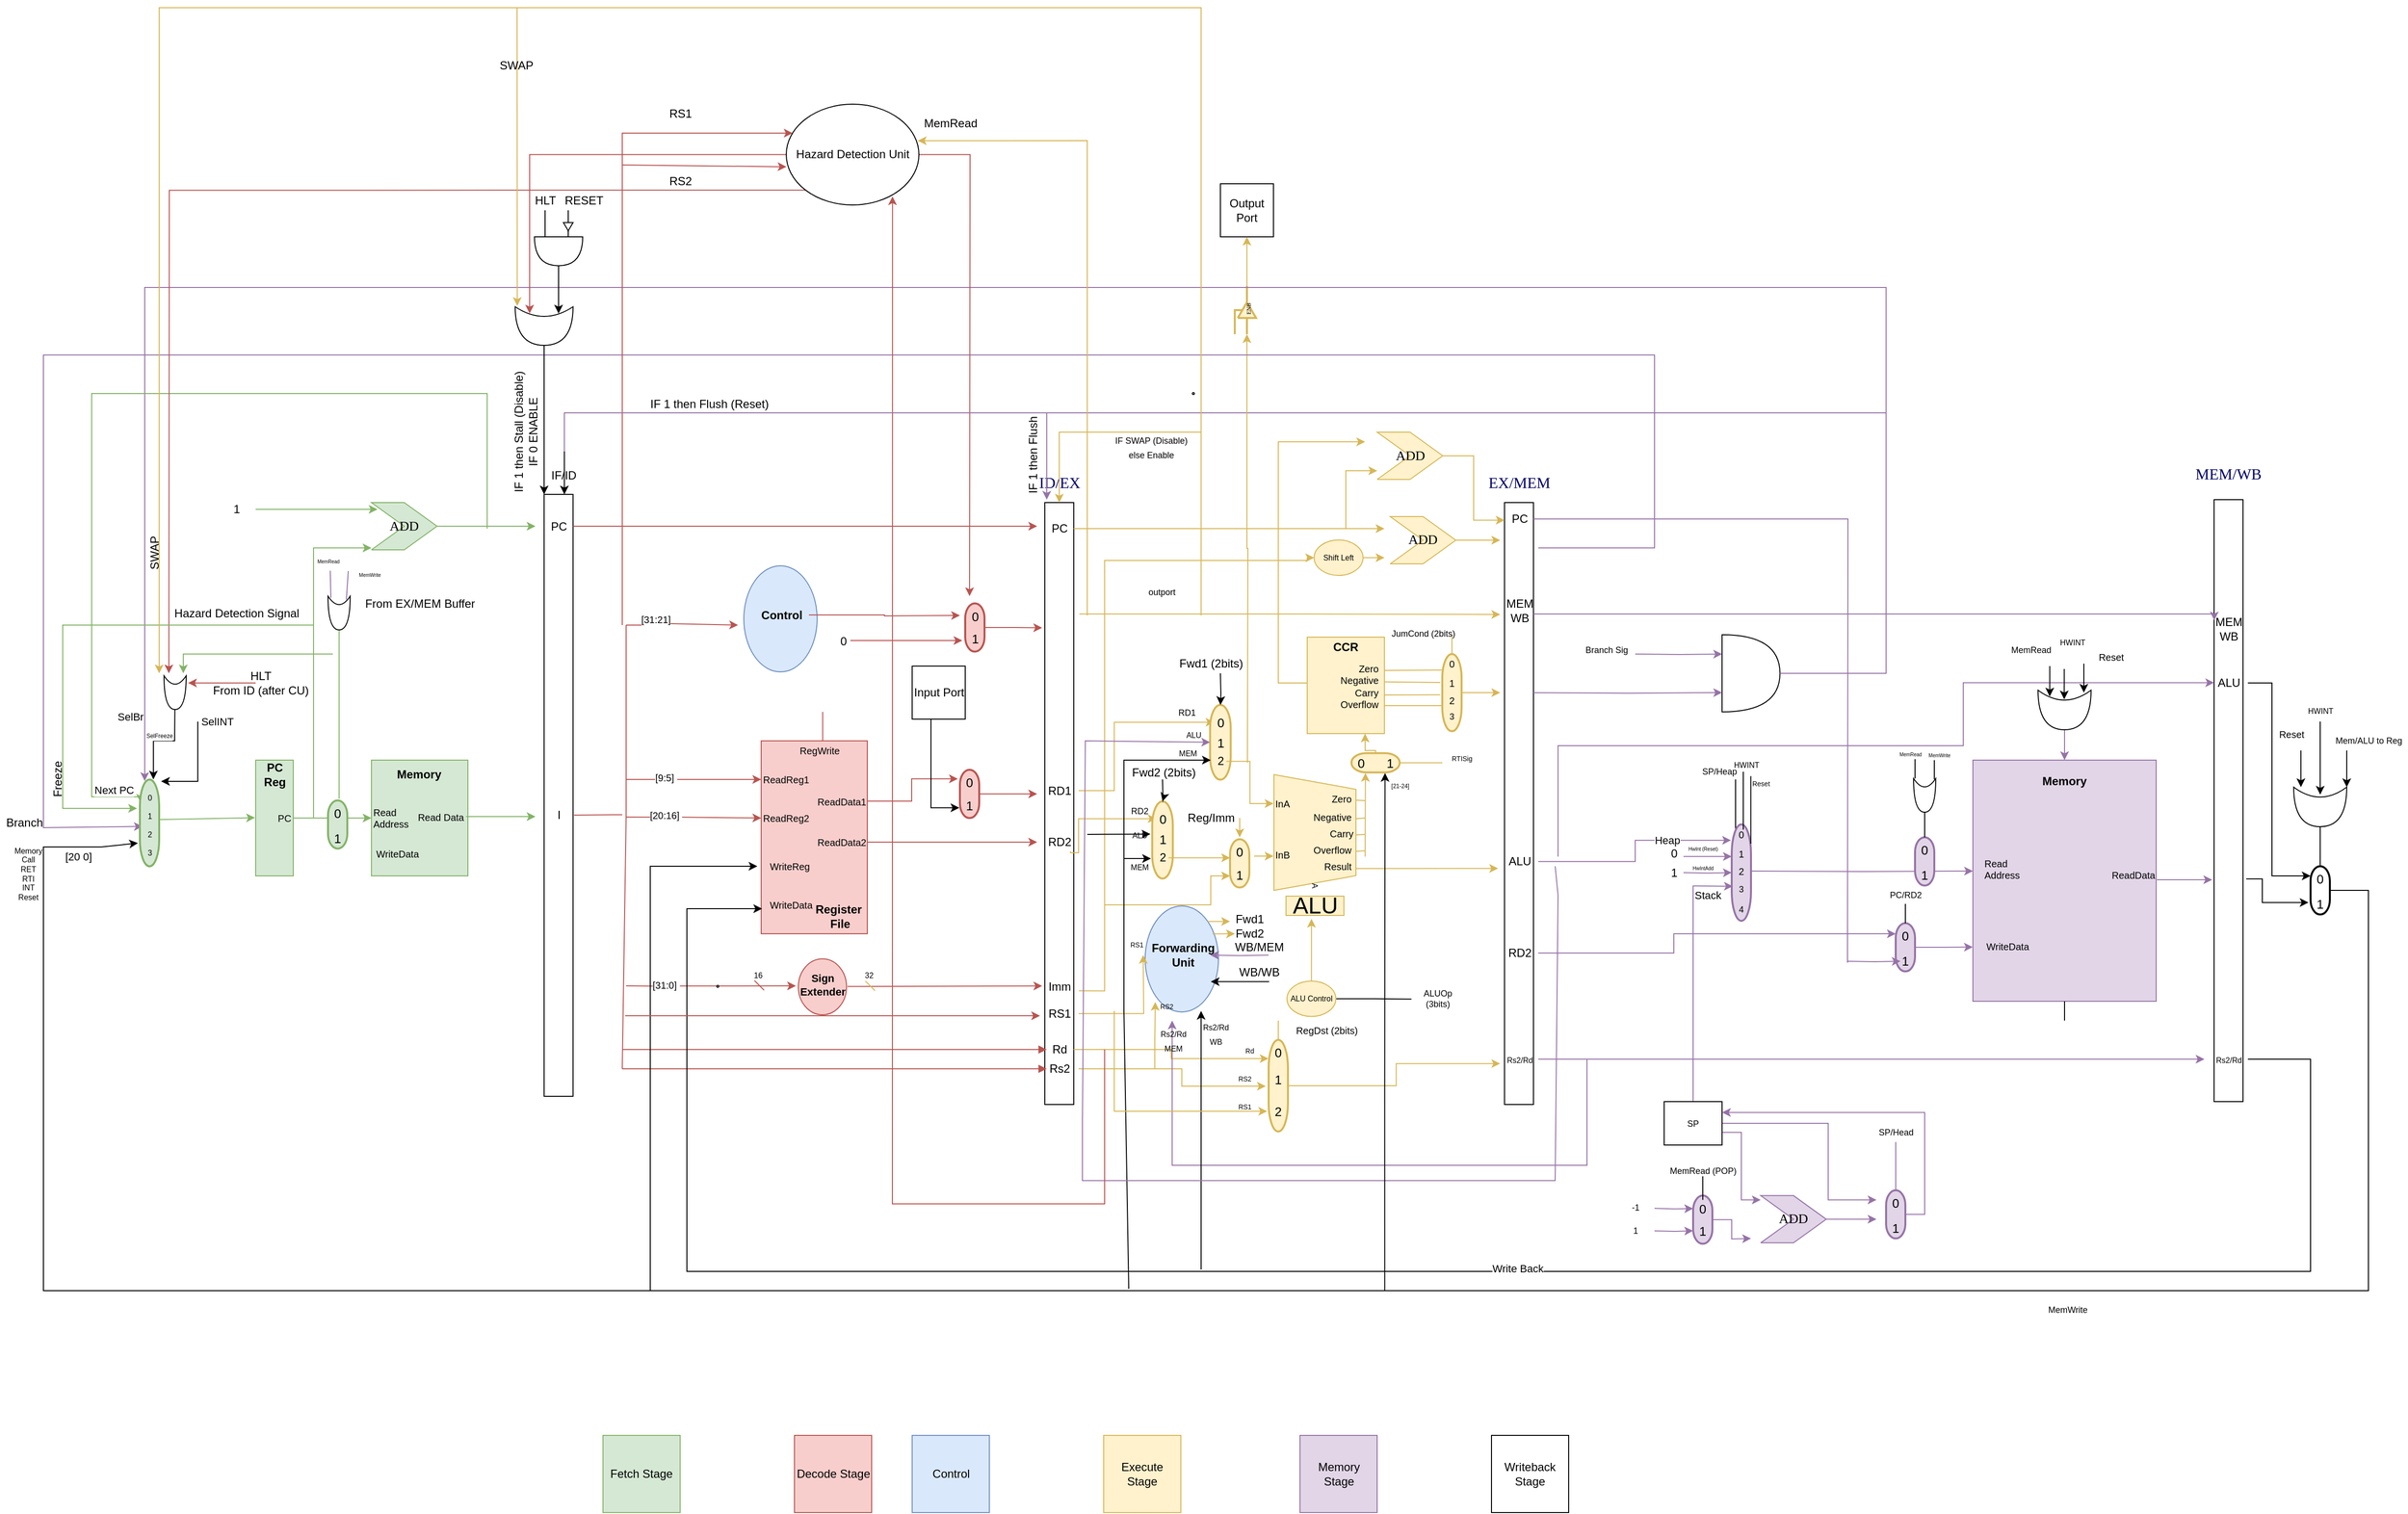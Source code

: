 <mxfile version="13.9.9" type="device" pages="2"><diagram id="GEWAEGAaDJInfuJMEdcB" name="Page-1"><mxGraphModel dx="1024" dy="592" grid="1" gridSize="10" guides="1" tooltips="1" connect="1" arrows="1" fold="1" page="1" pageScale="1" pageWidth="10000" pageHeight="10000" math="0" shadow="0"><root><mxCell id="0"/><mxCell id="1" parent="0"/><mxCell id="nRq4pLv7lDaLM8ArhGwT-8" value="" style="endArrow=classic;html=1;fontSize=10;exitX=1;exitY=0.5;exitDx=0;exitDy=0;entryX=0;entryY=0.5;entryDx=0;entryDy=0;fillColor=#d5e8d4;rounded=1;strokeColor=#82b366;edgeStyle=orthogonalEdgeStyle;" parent="1" source="nRq4pLv7lDaLM8ArhGwT-3" target="nRq4pLv7lDaLM8ArhGwT-6" edge="1"><mxGeometry width="50" height="50" relative="1" as="geometry"><mxPoint x="584" y="1030" as="sourcePoint"/><mxPoint x="634" y="980" as="targetPoint"/></mxGeometry></mxCell><mxCell id="nRq4pLv7lDaLM8ArhGwT-9" value="" style="group;fillColor=#d5e8d4;strokeColor=#82b366;" parent="1" vertex="1" connectable="0"><mxGeometry x="660" y="820" width="39" height="120" as="geometry"/></mxCell><mxCell id="nRq4pLv7lDaLM8ArhGwT-1" value="" style="rounded=0;whiteSpace=wrap;html=1;fillColor=#d5e8d4;strokeColor=#82b366;" parent="nRq4pLv7lDaLM8ArhGwT-9" vertex="1"><mxGeometry width="39" height="120" as="geometry"/></mxCell><mxCell id="nRq4pLv7lDaLM8ArhGwT-2" value="PC&lt;br&gt;Reg" style="text;html=1;strokeColor=none;fillColor=none;align=center;verticalAlign=middle;whiteSpace=wrap;rounded=0;fontStyle=1" parent="nRq4pLv7lDaLM8ArhGwT-9" vertex="1"><mxGeometry x="9.75" y="7.5" width="19.5" height="15" as="geometry"/></mxCell><mxCell id="nRq4pLv7lDaLM8ArhGwT-3" value="PC" style="text;html=1;strokeColor=none;fillColor=none;align=center;verticalAlign=middle;whiteSpace=wrap;rounded=0;fontSize=10;" parent="nRq4pLv7lDaLM8ArhGwT-9" vertex="1"><mxGeometry x="19.5" y="52.5" width="19.5" height="15" as="geometry"/></mxCell><mxCell id="nRq4pLv7lDaLM8ArhGwT-10" value="" style="group" parent="1" vertex="1" connectable="0"><mxGeometry x="780" y="820" width="100" height="120" as="geometry"/></mxCell><mxCell id="nRq4pLv7lDaLM8ArhGwT-4" value="" style="rounded=0;whiteSpace=wrap;html=1;fillColor=#d5e8d4;strokeColor=#82b366;" parent="nRq4pLv7lDaLM8ArhGwT-10" vertex="1"><mxGeometry width="100" height="120" as="geometry"/></mxCell><mxCell id="nRq4pLv7lDaLM8ArhGwT-5" value="Memory" style="text;html=1;strokeColor=none;fillColor=none;align=center;verticalAlign=middle;whiteSpace=wrap;rounded=0;fontStyle=1" parent="nRq4pLv7lDaLM8ArhGwT-10" vertex="1"><mxGeometry x="33.333" y="7.5" width="33.333" height="15" as="geometry"/></mxCell><mxCell id="nRq4pLv7lDaLM8ArhGwT-6" value="Read Address" style="text;html=1;strokeColor=none;fillColor=none;align=left;verticalAlign=middle;whiteSpace=wrap;rounded=0;fontSize=10;" parent="nRq4pLv7lDaLM8ArhGwT-10" vertex="1"><mxGeometry y="52.5" width="33.333" height="15" as="geometry"/></mxCell><mxCell id="nRq4pLv7lDaLM8ArhGwT-7" value="Read Data" style="text;html=1;strokeColor=none;fillColor=none;align=right;verticalAlign=middle;whiteSpace=wrap;rounded=0;fontSize=10;" parent="nRq4pLv7lDaLM8ArhGwT-10" vertex="1"><mxGeometry x="40" y="51" width="58.17" height="15" as="geometry"/></mxCell><mxCell id="WP_Zq_Onmj9v32QAocgJ-166" value="WriteData" style="text;html=1;strokeColor=none;fillColor=none;align=left;verticalAlign=middle;whiteSpace=wrap;rounded=0;fontSize=10;" parent="nRq4pLv7lDaLM8ArhGwT-10" vertex="1"><mxGeometry x="2.92" y="92" width="27.5" height="10" as="geometry"/></mxCell><mxCell id="nRq4pLv7lDaLM8ArhGwT-25" value="" style="endArrow=none;html=1;fontSize=13;fillColor=#f8cecc;strokeColor=#b85450;" parent="1" edge="1"><mxGeometry width="50" height="50" relative="1" as="geometry"><mxPoint x="1040" y="1140" as="sourcePoint"/><mxPoint x="1044" y="680" as="targetPoint"/><Array as="points"><mxPoint x="1044" y="880"/></Array></mxGeometry></mxCell><mxCell id="jr-7Io3T9gxjwfJFGv9w-1" value="" style="endArrow=classic;html=1;exitX=0.717;exitY=0.75;exitDx=0;exitDy=0;exitPerimeter=0;fillColor=#f8cecc;strokeColor=#b85450;" parent="1" source="jr-7Io3T9gxjwfJFGv9w-2" target="nRq4pLv7lDaLM8ArhGwT-14" edge="1"><mxGeometry width="50" height="50" relative="1" as="geometry"><mxPoint x="1044" y="839" as="sourcePoint"/><mxPoint x="1144" y="810" as="targetPoint"/></mxGeometry></mxCell><mxCell id="jr-7Io3T9gxjwfJFGv9w-2" value="[9:5]" style="text;html=1;strokeColor=none;fillColor=none;align=center;verticalAlign=middle;whiteSpace=wrap;rounded=0;fontSize=10;" parent="1" vertex="1"><mxGeometry x="1054" y="832.5" width="60" height="10" as="geometry"/></mxCell><mxCell id="jr-7Io3T9gxjwfJFGv9w-5" value="" style="endArrow=none;html=1;fontSize=8;entryX=0.333;entryY=0.75;entryDx=0;entryDy=0;entryPerimeter=0;fillColor=#f8cecc;strokeColor=#b85450;" parent="1" target="jr-7Io3T9gxjwfJFGv9w-2" edge="1"><mxGeometry width="50" height="50" relative="1" as="geometry"><mxPoint x="1044" y="840" as="sourcePoint"/><mxPoint x="1134" y="860" as="targetPoint"/></mxGeometry></mxCell><mxCell id="jr-7Io3T9gxjwfJFGv9w-7" value="" style="endArrow=classic;html=1;fontSize=8;exitX=0.8;exitY=0.75;exitDx=0;exitDy=0;exitPerimeter=0;fillColor=#f8cecc;strokeColor=#b85450;entryX=0;entryY=0.5;entryDx=0;entryDy=0;" parent="1" source="jr-7Io3T9gxjwfJFGv9w-10" target="nRq4pLv7lDaLM8ArhGwT-15" edge="1"><mxGeometry width="50" height="50" relative="1" as="geometry"><mxPoint x="1117" y="870" as="sourcePoint"/><mxPoint x="1180" y="870" as="targetPoint"/></mxGeometry></mxCell><mxCell id="jr-7Io3T9gxjwfJFGv9w-10" value="[20:16]" style="text;html=1;strokeColor=none;fillColor=none;align=center;verticalAlign=middle;whiteSpace=wrap;rounded=0;fontSize=10;" parent="1" vertex="1"><mxGeometry x="1054" y="871.59" width="60" height="10" as="geometry"/></mxCell><mxCell id="jr-7Io3T9gxjwfJFGv9w-12" value="" style="endArrow=none;html=1;fontSize=8;exitX=0.25;exitY=0.75;exitDx=0;exitDy=0;exitPerimeter=0;fillColor=#f8cecc;strokeColor=#b85450;" parent="1" source="jr-7Io3T9gxjwfJFGv9w-10" edge="1"><mxGeometry width="50" height="50" relative="1" as="geometry"><mxPoint x="1050" y="870" as="sourcePoint"/><mxPoint x="1044" y="879" as="targetPoint"/></mxGeometry></mxCell><mxCell id="jr-7Io3T9gxjwfJFGv9w-34" value="" style="ellipse;whiteSpace=wrap;html=1;fontSize=8;align=right;rotation=90;fillColor=#f8cecc;strokeColor=#b85450;" parent="1" vertex="1"><mxGeometry x="1218.5" y="1030" width="58" height="50" as="geometry"/></mxCell><mxCell id="jr-7Io3T9gxjwfJFGv9w-36" value="&lt;div style=&quot;font-size: 11px&quot;&gt;&lt;font style=&quot;font-size: 11px&quot;&gt;Sign&lt;/font&gt;&lt;/div&gt;&lt;div style=&quot;font-size: 11px&quot;&gt;&lt;font style=&quot;font-size: 11px&quot;&gt;Extender&lt;/font&gt;&lt;br&gt;&lt;/div&gt;" style="text;html=1;strokeColor=none;fillColor=none;align=center;verticalAlign=middle;whiteSpace=wrap;rounded=0;fontStyle=1" parent="1" vertex="1"><mxGeometry x="1222.5" y="1042.5" width="50" height="20" as="geometry"/></mxCell><mxCell id="jr-7Io3T9gxjwfJFGv9w-37" value="" style="endArrow=classic;html=1;fontSize=8;exitX=0.747;exitY=0.842;exitDx=0;exitDy=0;exitPerimeter=0;fillColor=#f8cecc;strokeColor=#b85450;" parent="1" edge="1"><mxGeometry width="50" height="50" relative="1" as="geometry"><mxPoint x="1099.772" y="1054.154" as="sourcePoint"/><mxPoint x="1220" y="1054" as="targetPoint"/></mxGeometry></mxCell><mxCell id="jr-7Io3T9gxjwfJFGv9w-40" value="[31:0]" style="text;html=1;strokeColor=none;fillColor=none;align=center;verticalAlign=middle;whiteSpace=wrap;rounded=0;fontSize=10;" parent="1" vertex="1"><mxGeometry x="1054" y="1050" width="60" height="5" as="geometry"/></mxCell><mxCell id="jr-7Io3T9gxjwfJFGv9w-42" value="" style="endArrow=none;html=1;fontSize=8;entryX=0.294;entryY=0.842;entryDx=0;entryDy=0;entryPerimeter=0;fillColor=#f8cecc;strokeColor=#b85450;" parent="1" target="jr-7Io3T9gxjwfJFGv9w-40" edge="1"><mxGeometry width="50" height="50" relative="1" as="geometry"><mxPoint x="1044" y="1054" as="sourcePoint"/><mxPoint x="1053" y="1054" as="targetPoint"/></mxGeometry></mxCell><mxCell id="jr-7Io3T9gxjwfJFGv9w-43" value="" style="endArrow=classic;html=1;fontSize=8;exitX=0.493;exitY=-0.02;exitDx=0;exitDy=0;exitPerimeter=0;fillColor=#f8cecc;strokeColor=#b85450;entryX=-0.09;entryY=0.803;entryDx=0;entryDy=0;entryPerimeter=0;endFill=1;" parent="1" source="jr-7Io3T9gxjwfJFGv9w-34" target="WP_Zq_Onmj9v32QAocgJ-5" edge="1"><mxGeometry width="50" height="50" relative="1" as="geometry"><mxPoint x="1334" y="1060" as="sourcePoint"/><mxPoint x="1323" y="1054" as="targetPoint"/></mxGeometry></mxCell><mxCell id="F5EO7fNrncJi5tXWK-v9-1" value="" style="group" parent="1" vertex="1" connectable="0"><mxGeometry x="1184" y="800" width="110" height="200" as="geometry"/></mxCell><mxCell id="nRq4pLv7lDaLM8ArhGwT-11" value="" style="rounded=0;whiteSpace=wrap;html=1;fontSize=10;align=left;fillColor=#f8cecc;strokeColor=#b85450;" parent="F5EO7fNrncJi5tXWK-v9-1" vertex="1"><mxGeometry width="110" height="200" as="geometry"/></mxCell><mxCell id="nRq4pLv7lDaLM8ArhGwT-12" value="Register&amp;nbsp;&lt;br&gt;File" style="text;html=1;strokeColor=none;fillColor=none;align=center;verticalAlign=middle;whiteSpace=wrap;rounded=0;fontStyle=1" parent="F5EO7fNrncJi5tXWK-v9-1" vertex="1"><mxGeometry x="34.375" y="171.5" width="96.25" height="20" as="geometry"/></mxCell><mxCell id="nRq4pLv7lDaLM8ArhGwT-14" value="ReadReg1" style="text;html=1;strokeColor=none;fillColor=none;align=left;verticalAlign=middle;whiteSpace=wrap;rounded=0;fontSize=10;" parent="F5EO7fNrncJi5tXWK-v9-1" vertex="1"><mxGeometry y="30" width="27.5" height="20" as="geometry"/></mxCell><mxCell id="nRq4pLv7lDaLM8ArhGwT-15" value="&lt;div&gt;ReadReg2&lt;/div&gt;" style="text;html=1;strokeColor=none;fillColor=none;align=left;verticalAlign=middle;whiteSpace=wrap;rounded=0;fontSize=10;" parent="F5EO7fNrncJi5tXWK-v9-1" vertex="1"><mxGeometry y="70" width="27.5" height="20" as="geometry"/></mxCell><mxCell id="nRq4pLv7lDaLM8ArhGwT-16" value="WriteReg" style="text;html=1;strokeColor=none;fillColor=none;align=left;verticalAlign=middle;whiteSpace=wrap;rounded=0;fontSize=10;" parent="F5EO7fNrncJi5tXWK-v9-1" vertex="1"><mxGeometry x="6.88" y="120" width="27.5" height="20" as="geometry"/></mxCell><mxCell id="nRq4pLv7lDaLM8ArhGwT-17" value="WriteData" style="text;html=1;strokeColor=none;fillColor=none;align=left;verticalAlign=middle;whiteSpace=wrap;rounded=0;fontSize=10;" parent="F5EO7fNrncJi5tXWK-v9-1" vertex="1"><mxGeometry x="6.88" y="160" width="27.5" height="20" as="geometry"/></mxCell><mxCell id="jr-7Io3T9gxjwfJFGv9w-20" value="ReadData1" style="text;html=1;strokeColor=none;fillColor=none;align=right;verticalAlign=middle;whiteSpace=wrap;rounded=0;fontSize=10;" parent="F5EO7fNrncJi5tXWK-v9-1" vertex="1"><mxGeometry x="82.5" y="52.5" width="27.5" height="20" as="geometry"/></mxCell><mxCell id="jr-7Io3T9gxjwfJFGv9w-21" value="ReadData2" style="text;html=1;strokeColor=none;fillColor=none;align=right;verticalAlign=middle;whiteSpace=wrap;rounded=0;fontSize=10;" parent="F5EO7fNrncJi5tXWK-v9-1" vertex="1"><mxGeometry x="82.5" y="95" width="27.5" height="20" as="geometry"/></mxCell><mxCell id="F5EO7fNrncJi5tXWK-v9-54" value="RegWrite" style="text;html=1;strokeColor=none;fillColor=none;align=left;verticalAlign=middle;whiteSpace=wrap;rounded=0;fontSize=10;" parent="F5EO7fNrncJi5tXWK-v9-1" vertex="1"><mxGeometry x="37.5" width="52.5" height="20" as="geometry"/></mxCell><mxCell id="F5EO7fNrncJi5tXWK-v9-2" value="" style="group" parent="1" vertex="1" connectable="0"><mxGeometry x="1176" y="1037.5" width="11" height="21" as="geometry"/></mxCell><mxCell id="jr-7Io3T9gxjwfJFGv9w-38" value="" style="endArrow=none;html=1;fontSize=8;fillColor=#f8cecc;strokeColor=#b85450;" parent="F5EO7fNrncJi5tXWK-v9-2" edge="1"><mxGeometry width="50" height="50" relative="1" as="geometry"><mxPoint x="1" y="11" as="sourcePoint"/><mxPoint x="11" y="21" as="targetPoint"/></mxGeometry></mxCell><mxCell id="jr-7Io3T9gxjwfJFGv9w-39" value="16" style="text;html=1;strokeColor=none;fillColor=none;align=center;verticalAlign=middle;whiteSpace=wrap;rounded=0;fontSize=8;" parent="F5EO7fNrncJi5tXWK-v9-2" vertex="1"><mxGeometry width="10" height="10" as="geometry"/></mxCell><mxCell id="F5EO7fNrncJi5tXWK-v9-3" value="" style="group" parent="1" vertex="1" connectable="0"><mxGeometry x="1291" y="1038" width="11" height="21" as="geometry"/></mxCell><mxCell id="jr-7Io3T9gxjwfJFGv9w-44" value="" style="endArrow=none;html=1;fontSize=8;fillColor=#fff2cc;strokeColor=#d6b656;" parent="F5EO7fNrncJi5tXWK-v9-3" edge="1"><mxGeometry width="50" height="50" relative="1" as="geometry"><mxPoint x="1" y="11" as="sourcePoint"/><mxPoint x="11" y="21" as="targetPoint"/></mxGeometry></mxCell><mxCell id="jr-7Io3T9gxjwfJFGv9w-45" value="32" style="text;html=1;strokeColor=none;fillColor=none;align=center;verticalAlign=middle;whiteSpace=wrap;rounded=0;fontSize=8;" parent="F5EO7fNrncJi5tXWK-v9-3" vertex="1"><mxGeometry width="10" height="10" as="geometry"/></mxCell><mxCell id="F5EO7fNrncJi5tXWK-v9-18" value="" style="group;fillColor=#e1d5e7;strokeColor=#9673a6;" parent="1" vertex="1" connectable="0"><mxGeometry x="2440" y="820" width="190" height="250" as="geometry"/></mxCell><mxCell id="F5EO7fNrncJi5tXWK-v9-19" value="" style="rounded=0;whiteSpace=wrap;html=1;fontSize=10;align=left;fillColor=#e1d5e7;strokeColor=#9673a6;" parent="F5EO7fNrncJi5tXWK-v9-18" vertex="1"><mxGeometry width="190" height="250" as="geometry"/></mxCell><mxCell id="F5EO7fNrncJi5tXWK-v9-20" value="Memory" style="text;html=1;strokeColor=none;fillColor=none;align=center;verticalAlign=middle;whiteSpace=wrap;rounded=0;fontStyle=1" parent="F5EO7fNrncJi5tXWK-v9-18" vertex="1"><mxGeometry x="11.875" y="9.375" width="166.25" height="25" as="geometry"/></mxCell><mxCell id="F5EO7fNrncJi5tXWK-v9-21" value="Read Address" style="text;html=1;strokeColor=none;fillColor=none;align=left;verticalAlign=middle;whiteSpace=wrap;rounded=0;fontSize=10;" parent="F5EO7fNrncJi5tXWK-v9-18" vertex="1"><mxGeometry x="10" y="100" width="47.5" height="25" as="geometry"/></mxCell><mxCell id="F5EO7fNrncJi5tXWK-v9-22" value="WriteData" style="text;html=1;strokeColor=none;fillColor=none;align=left;verticalAlign=middle;whiteSpace=wrap;rounded=0;fontSize=10;" parent="F5EO7fNrncJi5tXWK-v9-18" vertex="1"><mxGeometry x="11.88" y="180" width="47.5" height="25" as="geometry"/></mxCell><mxCell id="F5EO7fNrncJi5tXWK-v9-25" value="ReadData" style="text;html=1;strokeColor=none;fillColor=none;align=right;verticalAlign=middle;whiteSpace=wrap;rounded=0;fontSize=10;" parent="F5EO7fNrncJi5tXWK-v9-18" vertex="1"><mxGeometry x="142.5" y="106.875" width="47.5" height="25" as="geometry"/></mxCell><mxCell id="F5EO7fNrncJi5tXWK-v9-40" value="" style="endArrow=classic;html=1;fontSize=10;exitX=1.016;exitY=0.684;exitDx=0;exitDy=0;exitPerimeter=0;fillColor=#e1d5e7;strokeColor=#9673a6;" parent="1" source="F5EO7fNrncJi5tXWK-v9-25" edge="1"><mxGeometry width="50" height="50" relative="1" as="geometry"><mxPoint x="2358" y="880" as="sourcePoint"/><mxPoint x="2688" y="944" as="targetPoint"/></mxGeometry></mxCell><mxCell id="F5EO7fNrncJi5tXWK-v9-147" value="" style="endArrow=classic;html=1;fontSize=7;fillColor=#f8cecc;strokeColor=#b85450;exitX=1;exitY=1;exitDx=0;exitDy=0;" parent="1" source="F5EO7fNrncJi5tXWK-v9-148" edge="1"><mxGeometry width="50" height="50" relative="1" as="geometry"><mxPoint x="1044" y="704" as="sourcePoint"/><mxPoint x="1160" y="680" as="targetPoint"/></mxGeometry></mxCell><mxCell id="F5EO7fNrncJi5tXWK-v9-148" value="[31:21]" style="text;html=1;strokeColor=none;fillColor=none;align=center;verticalAlign=middle;whiteSpace=wrap;rounded=0;fontSize=10;" parent="1" vertex="1"><mxGeometry x="1060" y="668.5" width="30" height="10" as="geometry"/></mxCell><mxCell id="F5EO7fNrncJi5tXWK-v9-181" value="" style="endArrow=classic;html=1;fontSize=11;entryX=-0.019;entryY=0.497;entryDx=0;entryDy=0;entryPerimeter=0;fillColor=#d5e8d4;strokeColor=#82b366;exitX=0.5;exitY=0;exitDx=0;exitDy=0;exitPerimeter=0;" parent="1" target="nRq4pLv7lDaLM8ArhGwT-1" edge="1"><mxGeometry width="50" height="50" relative="1" as="geometry"><mxPoint x="560" y="881.59" as="sourcePoint"/><mxPoint x="630" y="840" as="targetPoint"/></mxGeometry></mxCell><mxCell id="TWKKnOHG6fg1YNwIzenU-1" value="Fetch Stage" style="whiteSpace=wrap;html=1;aspect=fixed;fillColor=#d5e8d4;strokeColor=#82b366;" parent="1" vertex="1"><mxGeometry x="1020" y="1520" width="80" height="80" as="geometry"/></mxCell><mxCell id="TWKKnOHG6fg1YNwIzenU-2" value="Decode Stage" style="whiteSpace=wrap;html=1;aspect=fixed;fillColor=#f8cecc;strokeColor=#b85450;" parent="1" vertex="1"><mxGeometry x="1218.5" y="1520" width="80" height="80" as="geometry"/></mxCell><mxCell id="TWKKnOHG6fg1YNwIzenU-3" value="Control" style="whiteSpace=wrap;html=1;aspect=fixed;fillColor=#dae8fc;strokeColor=#6c8ebf;" parent="1" vertex="1"><mxGeometry x="1340.5" y="1520" width="80" height="80" as="geometry"/></mxCell><mxCell id="TWKKnOHG6fg1YNwIzenU-4" value="Execute Stage" style="whiteSpace=wrap;html=1;aspect=fixed;fillColor=#fff2cc;strokeColor=#d6b656;" parent="1" vertex="1"><mxGeometry x="1539" y="1520" width="80" height="80" as="geometry"/></mxCell><mxCell id="TWKKnOHG6fg1YNwIzenU-5" value="Memory Stage" style="whiteSpace=wrap;html=1;aspect=fixed;fillColor=#e1d5e7;strokeColor=#9673a6;" parent="1" vertex="1"><mxGeometry x="1742.5" y="1520" width="80" height="80" as="geometry"/></mxCell><mxCell id="TWKKnOHG6fg1YNwIzenU-6" value="Writeback Stage" style="whiteSpace=wrap;html=1;aspect=fixed;" parent="1" vertex="1"><mxGeometry x="1941" y="1520" width="80" height="80" as="geometry"/></mxCell><mxCell id="TWKKnOHG6fg1YNwIzenU-18" value="" style="ellipse;whiteSpace=wrap;html=1;aspect=fixed;fillColor=#f5f5f5;fontSize=7;align=center;strokeColor=#000000;fontColor=#333333;" parent="1" vertex="1"><mxGeometry x="1631" y="439" width="2" height="2" as="geometry"/></mxCell><mxCell id="AQoo05_PCcrr-zh03Vqa-7" value="" style="ellipse;whiteSpace=wrap;html=1;aspect=fixed;fillColor=#f5f5f5;fontSize=7;align=center;strokeColor=#000000;fontColor=#333333;" parent="1" vertex="1"><mxGeometry x="1138" y="1053.5" width="2" height="2" as="geometry"/></mxCell><mxCell id="vxa17M2FvinRDphraPXA-18" value="" style="group" parent="1" vertex="1" connectable="0"><mxGeometry x="1149" y="635.5" width="110" height="76" as="geometry"/></mxCell><mxCell id="F5EO7fNrncJi5tXWK-v9-50" value="" style="ellipse;whiteSpace=wrap;html=1;fillColor=#dae8fc;fontSize=10;align=right;rotation=90;strokeColor=#6c8ebf;" parent="vxa17M2FvinRDphraPXA-18" vertex="1"><mxGeometry width="110" height="76" as="geometry"/></mxCell><mxCell id="F5EO7fNrncJi5tXWK-v9-52" value="Control" style="text;html=1;strokeColor=none;fillColor=none;align=center;verticalAlign=middle;whiteSpace=wrap;rounded=0;fontStyle=1" parent="vxa17M2FvinRDphraPXA-18" vertex="1"><mxGeometry x="27.5" y="24" width="57" height="20" as="geometry"/></mxCell><mxCell id="TWKKnOHG6fg1YNwIzenU-42" value="" style="ellipse;whiteSpace=wrap;html=1;aspect=fixed;fillColor=#d5e8d4;fontSize=7;align=center;strokeColor=#82b366;" parent="1" vertex="1"><mxGeometry x="1982.5" y="986.09" width="2" height="2" as="geometry"/></mxCell><mxCell id="MYLKNsfUIfslwGO6V9s0-23" style="edgeStyle=orthogonalEdgeStyle;rounded=0;orthogonalLoop=1;jettySize=auto;html=1;endArrow=classic;endFill=1;strokeColor=#000000;" parent="1" target="WP_Zq_Onmj9v32QAocgJ-3" edge="1"><mxGeometry relative="1" as="geometry"><mxPoint x="980" y="500" as="sourcePoint"/><Array as="points"><mxPoint x="980" y="530"/><mxPoint x="980" y="530"/></Array></mxGeometry></mxCell><mxCell id="WP_Zq_Onmj9v32QAocgJ-3" value="" style="rounded=0;whiteSpace=wrap;html=1;" parent="1" vertex="1"><mxGeometry x="959" y="544.5" width="30" height="624" as="geometry"/></mxCell><mxCell id="WP_Zq_Onmj9v32QAocgJ-5" value="" style="rounded=0;whiteSpace=wrap;html=1;" parent="1" vertex="1"><mxGeometry x="1478" y="553" width="30" height="624" as="geometry"/></mxCell><mxCell id="iqnbmAqhLJrFkWtR7YM5-20" style="edgeStyle=orthogonalEdgeStyle;rounded=0;orthogonalLoop=1;jettySize=auto;html=1;endArrow=none;endFill=0;fillColor=#e1d5e7;strokeColor=#9673a6;" parent="1" edge="1"><mxGeometry relative="1" as="geometry"><mxPoint x="2350" y="460" as="sourcePoint"/><Array as="points"/><mxPoint x="1960" y="460" as="targetPoint"/></mxGeometry></mxCell><mxCell id="WP_Zq_Onmj9v32QAocgJ-6" value="" style="rounded=0;whiteSpace=wrap;html=1;" parent="1" vertex="1"><mxGeometry x="1954.5" y="553" width="30" height="624" as="geometry"/></mxCell><mxCell id="WP_Zq_Onmj9v32QAocgJ-7" value="" style="rounded=0;whiteSpace=wrap;html=1;" parent="1" vertex="1"><mxGeometry x="2690" y="550" width="30" height="624" as="geometry"/></mxCell><mxCell id="WP_Zq_Onmj9v32QAocgJ-10" style="edgeStyle=orthogonalEdgeStyle;rounded=0;orthogonalLoop=1;jettySize=auto;html=1;fillColor=#d5e8d4;strokeColor=#82b366;" parent="1" source="nRq4pLv7lDaLM8ArhGwT-7" edge="1"><mxGeometry relative="1" as="geometry"><mxPoint x="950" y="878.5" as="targetPoint"/></mxGeometry></mxCell><mxCell id="WP_Zq_Onmj9v32QAocgJ-14" style="edgeStyle=orthogonalEdgeStyle;rounded=0;orthogonalLoop=1;jettySize=auto;html=1;strokeColor=#82b366;fillColor=#d5e8d4;" parent="1" target="WP_Zq_Onmj9v32QAocgJ-11" edge="1"><mxGeometry relative="1" as="geometry"><mxPoint x="740" y="880" as="sourcePoint"/><Array as="points"><mxPoint x="720" y="880"/><mxPoint x="720" y="600"/></Array></mxGeometry></mxCell><mxCell id="WP_Zq_Onmj9v32QAocgJ-17" style="edgeStyle=orthogonalEdgeStyle;rounded=0;orthogonalLoop=1;jettySize=auto;html=1;strokeColor=#82b366;fillColor=#d5e8d4;" parent="1" source="WP_Zq_Onmj9v32QAocgJ-11" edge="1"><mxGeometry relative="1" as="geometry"><mxPoint x="950" y="577.5" as="targetPoint"/></mxGeometry></mxCell><mxCell id="WP_Zq_Onmj9v32QAocgJ-11" value="&lt;font style=&quot;font-size: 14px; font-family: Calibri; direction: ltr; letter-spacing: 0px; line-height: 120%; opacity: 1;&quot;&gt;          ADD&lt;br&gt;&lt;/font&gt;" style="verticalAlign=middle;align=center;vsdxID=91;fillColor=#d5e8d4;shape=stencil(lZHRDoMgDEW/pu+Mhi9w7j9MxNGIYJBt+vdCGjPig8G3e9vTEm4Bm8V0swYplhj8qH/URwP4BCnJGR0oJgXYAjaDD/od/Mf17Ocuk1lN/ps3rDwn8oQUG7uHYP9i1JIrUHWDPZoHrOr3XpDVoKp//fJTSfyDG8hazr3sn4NOJT4Stjs=);strokeColor=#82b366;labelBackgroundColor=none;rounded=0;html=1;whiteSpace=wrap;" parent="1" vertex="1"><mxGeometry x="780" y="553" width="68" height="49" as="geometry"/></mxCell><mxCell id="WP_Zq_Onmj9v32QAocgJ-15" value="" style="endArrow=classic;html=1;strokeColor=#82b366;entryX=0.092;entryY=0.143;entryDx=0;entryDy=0;entryPerimeter=0;fillColor=#d5e8d4;" parent="1" target="WP_Zq_Onmj9v32QAocgJ-11" edge="1"><mxGeometry width="50" height="50" relative="1" as="geometry"><mxPoint x="660" y="560" as="sourcePoint"/><mxPoint x="710" y="550" as="targetPoint"/></mxGeometry></mxCell><mxCell id="WP_Zq_Onmj9v32QAocgJ-16" value="1" style="text;html=1;align=center;verticalAlign=middle;resizable=0;points=[];autosize=1;" parent="1" vertex="1"><mxGeometry x="630" y="550" width="20" height="20" as="geometry"/></mxCell><mxCell id="WP_Zq_Onmj9v32QAocgJ-30" style="edgeStyle=orthogonalEdgeStyle;rounded=0;orthogonalLoop=1;jettySize=auto;html=1;strokeColor=#b85450;fillColor=#f8cecc;" parent="1" source="WP_Zq_Onmj9v32QAocgJ-28" edge="1"><mxGeometry relative="1" as="geometry"><mxPoint x="1470" y="577.5" as="targetPoint"/></mxGeometry></mxCell><mxCell id="WP_Zq_Onmj9v32QAocgJ-28" value="PC" style="text;html=1;align=center;verticalAlign=middle;resizable=0;points=[];autosize=1;" parent="1" vertex="1"><mxGeometry x="959" y="567.5" width="30" height="20" as="geometry"/></mxCell><mxCell id="WP_Zq_Onmj9v32QAocgJ-40" style="edgeStyle=orthogonalEdgeStyle;rounded=0;orthogonalLoop=1;jettySize=auto;html=1;endArrow=none;endFill=0;strokeColor=#b85450;fillColor=#f8cecc;" parent="1" edge="1"><mxGeometry relative="1" as="geometry"><mxPoint x="1040" y="876.59" as="targetPoint"/><mxPoint x="990" y="877" as="sourcePoint"/><Array as="points"><mxPoint x="1040" y="877"/></Array></mxGeometry></mxCell><mxCell id="WP_Zq_Onmj9v32QAocgJ-29" value="I" style="text;html=1;align=center;verticalAlign=middle;resizable=0;points=[];autosize=1;" parent="1" vertex="1"><mxGeometry x="964" y="866.59" width="20" height="20" as="geometry"/></mxCell><mxCell id="WP_Zq_Onmj9v32QAocgJ-78" value="" style="group;" parent="1" vertex="1" connectable="0"><mxGeometry x="1390" y="830" width="20" height="50" as="geometry"/></mxCell><mxCell id="WP_Zq_Onmj9v32QAocgJ-79" value="" style="strokeWidth=2;html=1;shape=mxgraph.flowchart.terminator;whiteSpace=wrap;fontSize=10;align=left;rotation=90;fillColor=#f8cecc;strokeColor=#b85450;" parent="WP_Zq_Onmj9v32QAocgJ-78" vertex="1"><mxGeometry x="-15" y="15" width="50" height="20" as="geometry"/></mxCell><mxCell id="WP_Zq_Onmj9v32QAocgJ-80" value="0" style="text;html=1;align=center;verticalAlign=middle;whiteSpace=wrap;rounded=0;fontSize=13;" parent="WP_Zq_Onmj9v32QAocgJ-78" vertex="1"><mxGeometry x="5" y="8.79" width="10" height="8.909" as="geometry"/></mxCell><mxCell id="WP_Zq_Onmj9v32QAocgJ-81" value="1" style="text;html=1;align=center;verticalAlign=middle;whiteSpace=wrap;rounded=0;fontSize=13;" parent="WP_Zq_Onmj9v32QAocgJ-78" vertex="1"><mxGeometry x="5" y="32.089" width="10" height="8.909" as="geometry"/></mxCell><mxCell id="WP_Zq_Onmj9v32QAocgJ-84" style="edgeStyle=orthogonalEdgeStyle;rounded=0;orthogonalLoop=1;jettySize=auto;html=1;endArrow=none;endFill=0;strokeColor=#b85450;fillColor=#f8cecc;" parent="1" source="F5EO7fNrncJi5tXWK-v9-54" edge="1"><mxGeometry relative="1" as="geometry"><mxPoint x="1247.75" y="770" as="targetPoint"/></mxGeometry></mxCell><mxCell id="WP_Zq_Onmj9v32QAocgJ-85" style="edgeStyle=orthogonalEdgeStyle;rounded=0;orthogonalLoop=1;jettySize=auto;html=1;exitX=1;exitY=0.5;exitDx=0;exitDy=0;endArrow=classic;endFill=1;strokeColor=#b85450;fillColor=#f8cecc;entryX=0.188;entryY=1.11;entryDx=0;entryDy=0;entryPerimeter=0;" parent="1" source="jr-7Io3T9gxjwfJFGv9w-20" target="WP_Zq_Onmj9v32QAocgJ-79" edge="1"><mxGeometry relative="1" as="geometry"><mxPoint x="1380" y="840" as="targetPoint"/><Array as="points"><mxPoint x="1340" y="863"/><mxPoint x="1340" y="839"/></Array></mxGeometry></mxCell><mxCell id="WP_Zq_Onmj9v32QAocgJ-86" style="edgeStyle=orthogonalEdgeStyle;rounded=0;orthogonalLoop=1;jettySize=auto;html=1;exitX=1;exitY=0.5;exitDx=0;exitDy=0;endArrow=classic;endFill=1;strokeColor=#b85450;fillColor=#f8cecc;" parent="1" source="jr-7Io3T9gxjwfJFGv9w-21" edge="1"><mxGeometry relative="1" as="geometry"><mxPoint x="1470" y="905" as="targetPoint"/></mxGeometry></mxCell><mxCell id="WP_Zq_Onmj9v32QAocgJ-88" style="edgeStyle=orthogonalEdgeStyle;rounded=0;orthogonalLoop=1;jettySize=auto;html=1;endArrow=classic;endFill=1;entryX=0.788;entryY=1.03;entryDx=0;entryDy=0;entryPerimeter=0;" parent="1" source="WP_Zq_Onmj9v32QAocgJ-87" target="WP_Zq_Onmj9v32QAocgJ-79" edge="1"><mxGeometry relative="1" as="geometry"><mxPoint x="1372" y="870" as="targetPoint"/><Array as="points"><mxPoint x="1360" y="869"/></Array></mxGeometry></mxCell><mxCell id="WP_Zq_Onmj9v32QAocgJ-87" value="Input Port" style="whiteSpace=wrap;html=1;aspect=fixed;" parent="1" vertex="1"><mxGeometry x="1340.5" y="722.5" width="55" height="55" as="geometry"/></mxCell><mxCell id="WP_Zq_Onmj9v32QAocgJ-89" style="edgeStyle=orthogonalEdgeStyle;rounded=0;orthogonalLoop=1;jettySize=auto;html=1;endArrow=classic;endFill=1;strokeColor=#b85450;fillColor=#f8cecc;" parent="1" source="WP_Zq_Onmj9v32QAocgJ-79" edge="1"><mxGeometry relative="1" as="geometry"><mxPoint x="1470" y="855" as="targetPoint"/></mxGeometry></mxCell><mxCell id="WP_Zq_Onmj9v32QAocgJ-90" value="" style="endArrow=block;html=1;fontSize=8;fillColor=#f8cecc;strokeColor=#b85450;endFill=1;" parent="1" edge="1"><mxGeometry width="50" height="50" relative="1" as="geometry"><mxPoint x="1040" y="1140" as="sourcePoint"/><mxPoint x="1480" y="1140" as="targetPoint"/></mxGeometry></mxCell><mxCell id="WP_Zq_Onmj9v32QAocgJ-91" value="" style="endArrow=block;html=1;fontSize=8;fillColor=#f8cecc;strokeColor=#b85450;endFill=1;" parent="1" edge="1"><mxGeometry width="50" height="50" relative="1" as="geometry"><mxPoint x="1040" y="1120" as="sourcePoint"/><mxPoint x="1480" y="1120" as="targetPoint"/></mxGeometry></mxCell><mxCell id="WP_Zq_Onmj9v32QAocgJ-133" style="edgeStyle=orthogonalEdgeStyle;rounded=0;orthogonalLoop=1;jettySize=auto;html=1;endArrow=classic;endFill=1;strokeColor=#d6b656;fillColor=#fff2cc;" parent="1" source="WP_Zq_Onmj9v32QAocgJ-92" edge="1"><mxGeometry relative="1" as="geometry"><mxPoint x="1707" y="1158" as="targetPoint"/><Array as="points"><mxPoint x="1620" y="1140"/><mxPoint x="1620" y="1158"/><mxPoint x="1707" y="1158"/></Array></mxGeometry></mxCell><mxCell id="WP_Zq_Onmj9v32QAocgJ-92" value="Rs2" style="text;html=1;align=center;verticalAlign=middle;resizable=0;points=[];autosize=1;" parent="1" vertex="1"><mxGeometry x="1473" y="1130" width="40" height="20" as="geometry"/></mxCell><mxCell id="WP_Zq_Onmj9v32QAocgJ-128" style="edgeStyle=orthogonalEdgeStyle;rounded=0;orthogonalLoop=1;jettySize=auto;html=1;endArrow=classic;endFill=1;strokeColor=#d6b656;fillColor=#fff2cc;entryX=0.204;entryY=1.009;entryDx=0;entryDy=0;entryPerimeter=0;" parent="1" source="WP_Zq_Onmj9v32QAocgJ-93" target="WP_Zq_Onmj9v32QAocgJ-130" edge="1"><mxGeometry relative="1" as="geometry"><mxPoint x="1700" y="1140" as="targetPoint"/></mxGeometry></mxCell><mxCell id="WP_Zq_Onmj9v32QAocgJ-93" value="Rd" style="text;html=1;align=center;verticalAlign=middle;resizable=0;points=[];autosize=1;" parent="1" vertex="1"><mxGeometry x="1478" y="1110" width="30" height="20" as="geometry"/></mxCell><mxCell id="yAHzz-XvV5R_l_xOfU2y-62" style="edgeStyle=orthogonalEdgeStyle;rounded=0;orthogonalLoop=1;jettySize=auto;html=1;entryX=0;entryY=0.5;entryDx=0;entryDy=0;fillColor=#fff2cc;strokeColor=#d6b656;" parent="1" source="WP_Zq_Onmj9v32QAocgJ-94" target="yAHzz-XvV5R_l_xOfU2y-32" edge="1"><mxGeometry relative="1" as="geometry"><Array as="points"><mxPoint x="1550" y="852"/><mxPoint x="1550" y="781"/></Array></mxGeometry></mxCell><mxCell id="WP_Zq_Onmj9v32QAocgJ-94" value="RD1" style="text;html=1;align=center;verticalAlign=middle;resizable=0;points=[];autosize=1;" parent="1" vertex="1"><mxGeometry x="1473" y="841.59" width="40" height="20" as="geometry"/></mxCell><mxCell id="yAHzz-XvV5R_l_xOfU2y-63" style="edgeStyle=orthogonalEdgeStyle;rounded=0;orthogonalLoop=1;jettySize=auto;html=1;entryX=0;entryY=0.5;entryDx=0;entryDy=0;exitX=0.79;exitY=0.972;exitDx=0;exitDy=0;exitPerimeter=0;fillColor=#fff2cc;strokeColor=#d6b656;" parent="1" source="WP_Zq_Onmj9v32QAocgJ-95" target="yAHzz-XvV5R_l_xOfU2y-45" edge="1"><mxGeometry relative="1" as="geometry"><Array as="points"><mxPoint x="1505" y="916"/><mxPoint x="1513" y="916"/><mxPoint x="1513" y="881"/></Array></mxGeometry></mxCell><mxCell id="WP_Zq_Onmj9v32QAocgJ-95" value="RD2" style="text;html=1;align=center;verticalAlign=middle;resizable=0;points=[];autosize=1;" parent="1" vertex="1"><mxGeometry x="1473" y="895.09" width="40" height="20" as="geometry"/></mxCell><mxCell id="WP_Zq_Onmj9v32QAocgJ-97" value="&lt;font style=&quot;font-size: 16px; font-family: Calibri; direction: ltr; letter-spacing: 0px; line-height: 120%; opacity: 1;&quot;&gt;ID/EX&lt;br&gt;&lt;/font&gt;" style="verticalAlign=middle;align=center;vsdxID=509;fillColor=none;gradientColor=none;shape=stencil(nZBLDoAgDERP0z3SIyjew0SURgSD+Lu9kMZoXLhwN9O+tukAlrNpJg1SzDH4QW/URgNYgZTkjA4UkwJUgGXng+6DX1zLfmoymdXo17xh5zmRJ6Q42BWCfc2oJfdAr+Yv+AP9Cb7OJ3H/2JG1HNGz/84klThPVCc=);strokeColor=none;strokeWidth=2;labelBackgroundColor=none;rounded=0;html=1;whiteSpace=wrap;fontColor=#000066;" parent="1" vertex="1"><mxGeometry x="1464.5" y="519.5" width="57" height="25" as="geometry"/></mxCell><mxCell id="WP_Zq_Onmj9v32QAocgJ-98" value="&lt;font style=&quot;font-size: 16px; font-family: Calibri; direction: ltr; letter-spacing: 0px; line-height: 120%; opacity: 1;&quot;&gt;MEM/WB&lt;br&gt;&lt;/font&gt;" style="verticalAlign=middle;align=center;vsdxID=565;fillColor=none;gradientColor=none;shape=stencil(nZBLDoAgDERP0z3SIyjew0SURgSD+Lu9kMZoXLhwN9O+tukAlrNpJg1SzDH4QW/URgNYgZTkjA4UkwJUgGXng+6DX1zLfmoymdXo17xh5zmRJ6Q42BWCfc2oJfdAr+Yv+AP9Cb7OJ3H/2JG1HNGz/84klThPVCc=);strokeColor=none;strokeWidth=2;labelBackgroundColor=none;rounded=0;html=1;whiteSpace=wrap;fontColor=#000066;" parent="1" vertex="1"><mxGeometry x="2661" y="510" width="88" height="25" as="geometry"/></mxCell><mxCell id="WP_Zq_Onmj9v32QAocgJ-99" value="&lt;font style=&quot;font-size: 16px; font-family: Calibri; direction: ltr; letter-spacing: 0px; line-height: 120%; opacity: 1;&quot;&gt;EX/MEM&lt;br&gt;&lt;/font&gt;" style="verticalAlign=middle;align=center;vsdxID=530;fillColor=none;gradientColor=none;shape=stencil(nZBLDoAgDERP0z3SIyjew0SURgSD+Lu9kMZoXLhwN9O+tukAlrNpJg1SzDH4QW/URgNYgZTkjA4UkwJUgGXng+6DX1zLfmoymdXo17xh5zmRJ6Q42BWCfc2oJfdAr+Yv+AP9Cb7OJ3H/2JG1HNGz/84klThPVCc=);strokeColor=none;strokeWidth=2;labelBackgroundColor=none;rounded=0;html=1;whiteSpace=wrap;fontColor=#000066;" parent="1" vertex="1"><mxGeometry x="1933" y="519.5" width="74" height="25" as="geometry"/></mxCell><mxCell id="WP_Zq_Onmj9v32QAocgJ-155" style="edgeStyle=orthogonalEdgeStyle;rounded=0;orthogonalLoop=1;jettySize=auto;html=1;endArrow=classic;endFill=1;strokeColor=#d6b656;fontSize=9;fillColor=#fff2cc;" parent="1" source="WP_Zq_Onmj9v32QAocgJ-100" edge="1"><mxGeometry relative="1" as="geometry"><mxPoint x="1830" y="580" as="targetPoint"/></mxGeometry></mxCell><mxCell id="iqnbmAqhLJrFkWtR7YM5-22" style="edgeStyle=orthogonalEdgeStyle;rounded=0;orthogonalLoop=1;jettySize=auto;html=1;endArrow=classic;endFill=1;fillColor=#e1d5e7;strokeColor=#9673a6;" parent="1" edge="1"><mxGeometry relative="1" as="geometry"><mxPoint x="1480" y="550" as="targetPoint"/><mxPoint x="1970" y="460.0" as="sourcePoint"/><Array as="points"><mxPoint x="1480" y="460"/><mxPoint x="1480" y="550"/></Array></mxGeometry></mxCell><mxCell id="WP_Zq_Onmj9v32QAocgJ-100" value="PC" style="text;html=1;align=center;verticalAlign=middle;resizable=0;points=[];autosize=1;" parent="1" vertex="1"><mxGeometry x="1478" y="570" width="30" height="20" as="geometry"/></mxCell><mxCell id="WP_Zq_Onmj9v32QAocgJ-102" value="" style="group;" parent="1" vertex="1" connectable="0"><mxGeometry x="1750" y="690" width="101" height="102.5" as="geometry"/></mxCell><mxCell id="F5EO7fNrncJi5tXWK-v9-17" value="" style="group" parent="WP_Zq_Onmj9v32QAocgJ-102" vertex="1" connectable="0"><mxGeometry y="2.5" width="80" height="100" as="geometry"/></mxCell><mxCell id="F5EO7fNrncJi5tXWK-v9-4" value="" style="rounded=0;whiteSpace=wrap;html=1;fontSize=10;align=right;fillColor=#fff2cc;strokeColor=#d6b656;" parent="F5EO7fNrncJi5tXWK-v9-17" vertex="1"><mxGeometry width="80" height="100" as="geometry"/></mxCell><mxCell id="F5EO7fNrncJi5tXWK-v9-6" value="CCR" style="text;html=1;strokeColor=none;fillColor=none;align=center;verticalAlign=middle;whiteSpace=wrap;rounded=0;fontStyle=1" parent="F5EO7fNrncJi5tXWK-v9-17" vertex="1"><mxGeometry x="3" width="74" height="20" as="geometry"/></mxCell><mxCell id="F5EO7fNrncJi5tXWK-v9-8" value="Overflow" style="text;html=1;strokeColor=none;fillColor=none;align=right;verticalAlign=middle;whiteSpace=wrap;rounded=0;fontSize=10;" parent="F5EO7fNrncJi5tXWK-v9-17" vertex="1"><mxGeometry x="36" y="63.5" width="40" height="11" as="geometry"/></mxCell><mxCell id="F5EO7fNrncJi5tXWK-v9-9" value="Carry" style="text;html=1;strokeColor=none;fillColor=none;align=right;verticalAlign=middle;whiteSpace=wrap;rounded=0;fontSize=10;" parent="F5EO7fNrncJi5tXWK-v9-17" vertex="1"><mxGeometry x="35.5" y="53" width="40" height="9" as="geometry"/></mxCell><mxCell id="F5EO7fNrncJi5tXWK-v9-10" value="Negative" style="text;html=1;strokeColor=none;fillColor=none;align=right;verticalAlign=middle;whiteSpace=wrap;rounded=0;fontSize=10;" parent="F5EO7fNrncJi5tXWK-v9-17" vertex="1"><mxGeometry x="36" y="38" width="40" height="13" as="geometry"/></mxCell><mxCell id="F5EO7fNrncJi5tXWK-v9-11" value="Zero" style="text;html=1;strokeColor=none;fillColor=none;align=right;verticalAlign=middle;whiteSpace=wrap;rounded=0;fontSize=10;" parent="F5EO7fNrncJi5tXWK-v9-17" vertex="1"><mxGeometry x="36" y="25.5" width="40" height="14" as="geometry"/></mxCell><mxCell id="F5EO7fNrncJi5tXWK-v9-92" value="" style="endArrow=none;html=1;fontSize=10;exitX=0.221;exitY=-0.001;exitDx=0;exitDy=0;exitPerimeter=0;fillColor=#fff2cc;strokeColor=#d6b656;entryX=0.208;entryY=1.03;entryDx=0;entryDy=0;entryPerimeter=0;" parent="WP_Zq_Onmj9v32QAocgJ-102" target="WP_Zq_Onmj9v32QAocgJ-141" edge="1"><mxGeometry width="50" height="50" relative="1" as="geometry"><mxPoint x="80" y="37" as="sourcePoint"/><mxPoint x="100.5" y="36.5" as="targetPoint"/></mxGeometry></mxCell><mxCell id="F5EO7fNrncJi5tXWK-v9-93" value="" style="endArrow=none;html=1;fontSize=10;exitX=0.381;exitY=0.001;exitDx=0;exitDy=0;exitPerimeter=0;fillColor=#fff2cc;strokeColor=#d6b656;entryX=0.368;entryY=1.11;entryDx=0;entryDy=0;entryPerimeter=0;" parent="WP_Zq_Onmj9v32QAocgJ-102" target="WP_Zq_Onmj9v32QAocgJ-141" edge="1"><mxGeometry width="50" height="50" relative="1" as="geometry"><mxPoint x="80.5" y="48.833" as="sourcePoint"/><mxPoint x="100.5" y="48.5" as="targetPoint"/></mxGeometry></mxCell><mxCell id="F5EO7fNrncJi5tXWK-v9-94" value="" style="endArrow=none;html=1;fontSize=10;exitX=0.521;exitY=0;exitDx=0;exitDy=0;exitPerimeter=0;fillColor=#fff2cc;strokeColor=#d6b656;entryX=0.528;entryY=1.11;entryDx=0;entryDy=0;entryPerimeter=0;" parent="WP_Zq_Onmj9v32QAocgJ-102" target="WP_Zq_Onmj9v32QAocgJ-141" edge="1"><mxGeometry width="50" height="50" relative="1" as="geometry"><mxPoint x="80" y="62.5" as="sourcePoint"/><mxPoint x="100.5" y="62.5" as="targetPoint"/></mxGeometry></mxCell><mxCell id="F5EO7fNrncJi5tXWK-v9-95" value="" style="endArrow=none;html=1;fontSize=10;exitX=0.662;exitY=-0.003;exitDx=0;exitDy=0;exitPerimeter=0;fillColor=#fff2cc;strokeColor=#d6b656;entryX=0.669;entryY=1;entryDx=0;entryDy=0;entryPerimeter=0;" parent="WP_Zq_Onmj9v32QAocgJ-102" target="WP_Zq_Onmj9v32QAocgJ-141" edge="1"><mxGeometry width="50" height="50" relative="1" as="geometry"><mxPoint x="80.333" y="73.5" as="sourcePoint"/><mxPoint x="101" y="73.5" as="targetPoint"/></mxGeometry></mxCell><mxCell id="qGBRNtYZa7Px9k_XWnnT-10" value="" style="endArrow=none;html=1;fontSize=10;fillColor=#fff2cc;strokeColor=#d6b656;endFill=0;rounded=0;exitX=0;exitY=0.475;exitDx=0;exitDy=0;exitPerimeter=0;" parent="WP_Zq_Onmj9v32QAocgJ-102" source="F5EO7fNrncJi5tXWK-v9-4" edge="1"><mxGeometry width="50" height="50" relative="1" as="geometry"><mxPoint as="sourcePoint"/><mxPoint y="-200" as="targetPoint"/><Array as="points"><mxPoint x="-30" y="50"/><mxPoint x="-30" y="-100"/><mxPoint x="-30" y="-200"/></Array></mxGeometry></mxCell><mxCell id="WP_Zq_Onmj9v32QAocgJ-105" value="" style="group" parent="1" vertex="1" connectable="0"><mxGeometry x="1610" y="820" width="330" height="156.5" as="geometry"/></mxCell><mxCell id="jr-7Io3T9gxjwfJFGv9w-22" value="A" style="shape=trapezoid;perimeter=trapezoidPerimeter;whiteSpace=wrap;html=1;fontSize=8;align=right;rotation=90;size=0.127;fillColor=#fff2cc;strokeColor=#d6b656;" parent="WP_Zq_Onmj9v32QAocgJ-105" vertex="1"><mxGeometry x="88" y="32.5" width="120" height="85" as="geometry"/></mxCell><mxCell id="jr-7Io3T9gxjwfJFGv9w-24" value="InA" style="text;html=1;strokeColor=none;fillColor=none;align=left;verticalAlign=middle;whiteSpace=wrap;rounded=0;fontSize=10;" parent="WP_Zq_Onmj9v32QAocgJ-105" vertex="1"><mxGeometry x="105" y="35" width="40" height="20" as="geometry"/></mxCell><mxCell id="jr-7Io3T9gxjwfJFGv9w-25" value="InB" style="text;html=1;strokeColor=none;fillColor=none;align=left;verticalAlign=middle;whiteSpace=wrap;rounded=0;fontSize=10;" parent="WP_Zq_Onmj9v32QAocgJ-105" vertex="1"><mxGeometry x="105" y="87.5" width="40" height="20" as="geometry"/></mxCell><mxCell id="jr-7Io3T9gxjwfJFGv9w-52" value="Result" style="text;html=1;strokeColor=none;fillColor=none;align=right;verticalAlign=middle;whiteSpace=wrap;rounded=0;fontSize=10;" parent="WP_Zq_Onmj9v32QAocgJ-105" vertex="1"><mxGeometry x="148" y="100" width="40" height="20" as="geometry"/></mxCell><mxCell id="jr-7Io3T9gxjwfJFGv9w-54" value="Overflow" style="text;html=1;strokeColor=none;fillColor=none;align=right;verticalAlign=middle;whiteSpace=wrap;rounded=0;fontSize=10;" parent="WP_Zq_Onmj9v32QAocgJ-105" vertex="1"><mxGeometry x="148" y="82.5" width="40" height="20" as="geometry"/></mxCell><mxCell id="jr-7Io3T9gxjwfJFGv9w-55" value="Carry" style="text;html=1;strokeColor=none;fillColor=none;align=right;verticalAlign=middle;whiteSpace=wrap;rounded=0;fontSize=10;" parent="WP_Zq_Onmj9v32QAocgJ-105" vertex="1"><mxGeometry x="149.5" y="65.5" width="40" height="20" as="geometry"/></mxCell><mxCell id="jr-7Io3T9gxjwfJFGv9w-56" value="Negative" style="text;html=1;strokeColor=none;fillColor=none;align=right;verticalAlign=middle;whiteSpace=wrap;rounded=0;fontSize=10;" parent="WP_Zq_Onmj9v32QAocgJ-105" vertex="1"><mxGeometry x="148" y="48.5" width="40" height="20" as="geometry"/></mxCell><mxCell id="jr-7Io3T9gxjwfJFGv9w-57" value="Zero" style="text;html=1;strokeColor=none;fillColor=none;align=right;verticalAlign=middle;whiteSpace=wrap;rounded=0;fontSize=10;" parent="WP_Zq_Onmj9v32QAocgJ-105" vertex="1"><mxGeometry x="148" y="30" width="40" height="20" as="geometry"/></mxCell><mxCell id="F5EO7fNrncJi5tXWK-v9-12" value="" style="endArrow=none;html=1;fontSize=10;exitX=0.221;exitY=-0.001;exitDx=0;exitDy=0;exitPerimeter=0;fillColor=#fff2cc;strokeColor=#d6b656;" parent="WP_Zq_Onmj9v32QAocgJ-105" source="jr-7Io3T9gxjwfJFGv9w-22" edge="1"><mxGeometry width="50" height="50" relative="1" as="geometry"><mxPoint x="211.5" y="73.5" as="sourcePoint"/><mxPoint x="200" y="42" as="targetPoint"/></mxGeometry></mxCell><mxCell id="F5EO7fNrncJi5tXWK-v9-13" value="" style="endArrow=none;html=1;fontSize=10;exitX=0.381;exitY=0.001;exitDx=0;exitDy=0;exitPerimeter=0;fillColor=#fff2cc;strokeColor=#d6b656;" parent="WP_Zq_Onmj9v32QAocgJ-105" source="jr-7Io3T9gxjwfJFGv9w-22" edge="1"><mxGeometry width="50" height="50" relative="1" as="geometry"><mxPoint x="231.5" y="83.5" as="sourcePoint"/><mxPoint x="200" y="60" as="targetPoint"/></mxGeometry></mxCell><mxCell id="F5EO7fNrncJi5tXWK-v9-14" value="" style="endArrow=none;html=1;fontSize=10;exitX=0.521;exitY=0;exitDx=0;exitDy=0;exitPerimeter=0;fillColor=#fff2cc;strokeColor=#d6b656;" parent="WP_Zq_Onmj9v32QAocgJ-105" source="jr-7Io3T9gxjwfJFGv9w-22" edge="1"><mxGeometry width="50" height="50" relative="1" as="geometry"><mxPoint x="251.5" y="93.5" as="sourcePoint"/><mxPoint x="200" y="77" as="targetPoint"/></mxGeometry></mxCell><mxCell id="F5EO7fNrncJi5tXWK-v9-38" value="" style="endArrow=classic;html=1;fontSize=10;fillColor=#fff2cc;strokeColor=#d6b656;entryX=0.71;entryY=-0.032;entryDx=0;entryDy=0;entryPerimeter=0;" parent="WP_Zq_Onmj9v32QAocgJ-105" target="MYLKNsfUIfslwGO6V9s0-6" edge="1"><mxGeometry width="50" height="50" relative="1" as="geometry"><mxPoint x="200" y="100" as="sourcePoint"/><mxPoint x="226" y="-4" as="targetPoint"/></mxGeometry></mxCell><mxCell id="WP_Zq_Onmj9v32QAocgJ-101" value="&lt;font style=&quot;font-size: 24px&quot;&gt;ALU&lt;/font&gt;" style="text;html=1;align=center;verticalAlign=middle;resizable=0;points=[];autosize=1;fillColor=#fff2cc;strokeColor=#d6b656;" parent="WP_Zq_Onmj9v32QAocgJ-105" vertex="1"><mxGeometry x="118" y="141" width="60" height="20" as="geometry"/></mxCell><mxCell id="yAHzz-XvV5R_l_xOfU2y-29" value="" style="group" parent="WP_Zq_Onmj9v32QAocgJ-105" vertex="1" connectable="0"><mxGeometry x="37.5" y="-50" width="51.25" height="85.5" as="geometry"/></mxCell><mxCell id="yAHzz-XvV5R_l_xOfU2y-30" value="" style="strokeWidth=2;html=1;shape=mxgraph.flowchart.terminator;whiteSpace=wrap;fontSize=10;align=left;rotation=90;fillColor=#fff2cc;strokeColor=#d6b656;" parent="yAHzz-XvV5R_l_xOfU2y-29" vertex="1"><mxGeometry x="-26.25" y="20.81" width="77.5" height="21.38" as="geometry"/></mxCell><mxCell id="yAHzz-XvV5R_l_xOfU2y-31" value="" style="group" parent="yAHzz-XvV5R_l_xOfU2y-29" vertex="1" connectable="0"><mxGeometry x="6.25" width="12.5" height="80.156" as="geometry"/></mxCell><mxCell id="yAHzz-XvV5R_l_xOfU2y-32" value="0" style="text;html=1;align=center;verticalAlign=middle;whiteSpace=wrap;rounded=0;fontSize=13;" parent="yAHzz-XvV5R_l_xOfU2y-31" vertex="1"><mxGeometry width="12.5" height="21.375" as="geometry"/></mxCell><mxCell id="yAHzz-XvV5R_l_xOfU2y-33" value="1" style="text;html=1;align=center;verticalAlign=middle;whiteSpace=wrap;rounded=0;fontSize=13;" parent="yAHzz-XvV5R_l_xOfU2y-31" vertex="1"><mxGeometry y="21.375" width="12.5" height="21.375" as="geometry"/></mxCell><mxCell id="yAHzz-XvV5R_l_xOfU2y-34" value="2" style="text;html=1;align=center;verticalAlign=middle;whiteSpace=wrap;rounded=0;" parent="yAHzz-XvV5R_l_xOfU2y-31" vertex="1"><mxGeometry y="40.613" width="12.5" height="21.375" as="geometry"/></mxCell><mxCell id="yAHzz-XvV5R_l_xOfU2y-42" value="" style="group" parent="WP_Zq_Onmj9v32QAocgJ-105" vertex="1" connectable="0"><mxGeometry x="20" y="30" width="80" height="110.156" as="geometry"/></mxCell><mxCell id="yAHzz-XvV5R_l_xOfU2y-43" value="" style="strokeWidth=2;html=1;shape=mxgraph.flowchart.terminator;whiteSpace=wrap;fontSize=10;align=left;rotation=90;fillColor=#fff2cc;strokeColor=#d6b656;" parent="yAHzz-XvV5R_l_xOfU2y-42" vertex="1"><mxGeometry x="-70" y="42.06" width="80" height="21.38" as="geometry"/></mxCell><mxCell id="yAHzz-XvV5R_l_xOfU2y-44" value="" style="group" parent="yAHzz-XvV5R_l_xOfU2y-42" vertex="1" connectable="0"><mxGeometry x="-36.25" y="20" width="12.5" height="80.156" as="geometry"/></mxCell><mxCell id="yAHzz-XvV5R_l_xOfU2y-45" value="0" style="text;html=1;align=center;verticalAlign=middle;whiteSpace=wrap;rounded=0;fontSize=13;" parent="yAHzz-XvV5R_l_xOfU2y-44" vertex="1"><mxGeometry width="12.5" height="21.375" as="geometry"/></mxCell><mxCell id="yAHzz-XvV5R_l_xOfU2y-46" value="1" style="text;html=1;align=center;verticalAlign=middle;whiteSpace=wrap;rounded=0;fontSize=13;" parent="yAHzz-XvV5R_l_xOfU2y-44" vertex="1"><mxGeometry y="21.375" width="12.5" height="21.375" as="geometry"/></mxCell><mxCell id="yAHzz-XvV5R_l_xOfU2y-47" value="2" style="text;html=1;align=center;verticalAlign=middle;whiteSpace=wrap;rounded=0;" parent="yAHzz-XvV5R_l_xOfU2y-44" vertex="1"><mxGeometry y="40.613" width="12.5" height="21.375" as="geometry"/></mxCell><mxCell id="yAHzz-XvV5R_l_xOfU2y-54" value="" style="group;" parent="yAHzz-XvV5R_l_xOfU2y-42" vertex="1" connectable="0"><mxGeometry x="40" y="52.06" width="20" height="50" as="geometry"/></mxCell><mxCell id="yAHzz-XvV5R_l_xOfU2y-55" value="" style="strokeWidth=2;html=1;shape=mxgraph.flowchart.terminator;whiteSpace=wrap;fontSize=10;align=left;rotation=90;fillColor=#fff2cc;strokeColor=#d6b656;" parent="yAHzz-XvV5R_l_xOfU2y-54" vertex="1"><mxGeometry x="-15" y="15" width="50" height="20" as="geometry"/></mxCell><mxCell id="yAHzz-XvV5R_l_xOfU2y-56" value="0" style="text;html=1;align=center;verticalAlign=middle;whiteSpace=wrap;rounded=0;fontSize=13;" parent="yAHzz-XvV5R_l_xOfU2y-54" vertex="1"><mxGeometry x="5" y="8.79" width="10" height="8.909" as="geometry"/></mxCell><mxCell id="yAHzz-XvV5R_l_xOfU2y-57" value="1" style="text;html=1;align=center;verticalAlign=middle;whiteSpace=wrap;rounded=0;fontSize=13;" parent="yAHzz-XvV5R_l_xOfU2y-54" vertex="1"><mxGeometry x="5" y="32.089" width="10" height="8.909" as="geometry"/></mxCell><mxCell id="yAHzz-XvV5R_l_xOfU2y-60" value="" style="endArrow=classic;html=1;" parent="yAHzz-XvV5R_l_xOfU2y-42" edge="1"><mxGeometry width="50" height="50" relative="1" as="geometry"><mxPoint x="-70" y="72" as="sourcePoint"/><mxPoint x="-42" y="72" as="targetPoint"/><Array as="points"><mxPoint x="-60" y="72"/></Array></mxGeometry></mxCell><mxCell id="WP_Zq_Onmj9v32QAocgJ-139" value="Reg/Imm" style="text;html=1;align=center;verticalAlign=middle;resizable=0;points=[];autosize=1;" parent="yAHzz-XvV5R_l_xOfU2y-42" vertex="1"><mxGeometry x="-10" y="20" width="60" height="20" as="geometry"/></mxCell><mxCell id="yAHzz-XvV5R_l_xOfU2y-64" style="edgeStyle=orthogonalEdgeStyle;rounded=0;orthogonalLoop=1;jettySize=auto;html=1;entryX=0;entryY=0.5;entryDx=0;entryDy=0;fillColor=#fff2cc;strokeColor=#d6b656;" parent="WP_Zq_Onmj9v32QAocgJ-105" source="yAHzz-XvV5R_l_xOfU2y-34" target="jr-7Io3T9gxjwfJFGv9w-24" edge="1"><mxGeometry relative="1" as="geometry"/></mxCell><mxCell id="MYLKNsfUIfslwGO6V9s0-6" value="" style="strokeWidth=2;html=1;shape=mxgraph.flowchart.terminator;whiteSpace=wrap;fontSize=10;align=left;rotation=90;fillColor=#fff2cc;strokeColor=#d6b656;direction=south;" parent="WP_Zq_Onmj9v32QAocgJ-105" vertex="1"><mxGeometry x="200.85" y="-22.3" width="20" height="50" as="geometry"/></mxCell><mxCell id="MYLKNsfUIfslwGO6V9s0-7" value="0" style="text;html=1;align=center;verticalAlign=middle;whiteSpace=wrap;rounded=0;fontSize=13;" parent="WP_Zq_Onmj9v32QAocgJ-105" vertex="1"><mxGeometry x="190.85" y="-1.75" width="10" height="8.909" as="geometry"/></mxCell><mxCell id="MYLKNsfUIfslwGO6V9s0-8" value="1" style="text;html=1;align=center;verticalAlign=middle;whiteSpace=wrap;rounded=0;fontSize=13;" parent="WP_Zq_Onmj9v32QAocgJ-105" vertex="1"><mxGeometry x="220.85" y="-1.751" width="10" height="8.909" as="geometry"/></mxCell><mxCell id="MYLKNsfUIfslwGO6V9s0-13" value="&lt;font style=&quot;font-size: 6px&quot;&gt;[21-24]&lt;/font&gt;" style="text;html=1;align=center;verticalAlign=middle;resizable=0;points=[];autosize=1;" parent="WP_Zq_Onmj9v32QAocgJ-105" vertex="1"><mxGeometry x="220.85" y="15" width="30" height="20" as="geometry"/></mxCell><mxCell id="MYLKNsfUIfslwGO6V9s0-12" value="&lt;font style=&quot;font-size: 7px&quot;&gt;RTISig&lt;/font&gt;" style="text;html=1;align=center;verticalAlign=middle;resizable=0;points=[];autosize=1;" parent="WP_Zq_Onmj9v32QAocgJ-105" vertex="1"><mxGeometry x="280" y="-12.84" width="40" height="20" as="geometry"/></mxCell><mxCell id="WP_Zq_Onmj9v32QAocgJ-120" style="edgeStyle=orthogonalEdgeStyle;rounded=0;orthogonalLoop=1;jettySize=auto;html=1;exitX=0.5;exitY=0;exitDx=0;exitDy=0;exitPerimeter=0;endArrow=classic;endFill=1;strokeColor=#d6b656;fillColor=#fff2cc;" parent="1" edge="1"><mxGeometry relative="1" as="geometry"><mxPoint x="1715" y="919.5" as="targetPoint"/><mxPoint x="1695" y="919.5" as="sourcePoint"/></mxGeometry></mxCell><mxCell id="WP_Zq_Onmj9v32QAocgJ-121" value="Imm" style="text;html=1;align=center;verticalAlign=middle;resizable=0;points=[];autosize=1;" parent="1" vertex="1"><mxGeometry x="1473" y="1045" width="40" height="20" as="geometry"/></mxCell><mxCell id="WP_Zq_Onmj9v32QAocgJ-122" style="edgeStyle=orthogonalEdgeStyle;rounded=0;orthogonalLoop=1;jettySize=auto;html=1;endArrow=classic;endFill=1;strokeColor=#d6b656;exitX=1.008;exitY=0.708;exitDx=0;exitDy=0;exitPerimeter=0;fillColor=#fff2cc;" parent="1" source="WP_Zq_Onmj9v32QAocgJ-121" edge="1"><mxGeometry relative="1" as="geometry"><mxPoint x="1670" y="940" as="targetPoint"/><Array as="points"><mxPoint x="1540" y="1059"/><mxPoint x="1540" y="970"/><mxPoint x="1650" y="970"/><mxPoint x="1650" y="940"/></Array></mxGeometry></mxCell><mxCell id="WP_Zq_Onmj9v32QAocgJ-157" style="edgeStyle=orthogonalEdgeStyle;rounded=0;orthogonalLoop=1;jettySize=auto;html=1;endArrow=classic;endFill=1;strokeColor=#d6b656;fontSize=9;fillColor=#fff2cc;" parent="1" source="WP_Zq_Onmj9v32QAocgJ-123" edge="1"><mxGeometry relative="1" as="geometry"><mxPoint x="1950" y="592" as="targetPoint"/></mxGeometry></mxCell><mxCell id="WP_Zq_Onmj9v32QAocgJ-123" value="&lt;font style=&quot;font-size: 14px; font-family: Calibri; direction: ltr; letter-spacing: 0px; line-height: 120%; opacity: 1;&quot;&gt;          ADD&lt;br&gt;&lt;/font&gt;" style="verticalAlign=middle;align=center;vsdxID=91;fillColor=#fff2cc;shape=stencil(lZHRDoMgDEW/pu+Mhi9w7j9MxNGIYJBt+vdCGjPig8G3e9vTEm4Bm8V0swYplhj8qH/URwP4BCnJGR0oJgXYAjaDD/od/Mf17Ocuk1lN/ps3rDwn8oQUG7uHYP9i1JIrUHWDPZoHrOr3XpDVoKp//fJTSfyDG8hazr3sn4NOJT4Stjs=);strokeColor=#d6b656;labelBackgroundColor=none;rounded=0;html=1;whiteSpace=wrap;" parent="1" vertex="1"><mxGeometry x="1836" y="567.5" width="68" height="49" as="geometry"/></mxCell><mxCell id="WP_Zq_Onmj9v32QAocgJ-260" style="edgeStyle=orthogonalEdgeStyle;rounded=0;orthogonalLoop=1;jettySize=auto;html=1;entryX=-0.578;entryY=0.825;entryDx=0;entryDy=0;entryPerimeter=0;endArrow=classic;endFill=1;strokeColor=#9673a6;fontSize=9;fillColor=#e1d5e7;" parent="1" source="WP_Zq_Onmj9v32QAocgJ-124" target="bgcnzym0Pqwg27rZAr7U-68" edge="1"><mxGeometry relative="1" as="geometry"><mxPoint x="2190" y="925.1" as="targetPoint"/><Array as="points"><mxPoint x="2090" y="925"/><mxPoint x="2090" y="903"/></Array></mxGeometry></mxCell><mxCell id="bgcnzym0Pqwg27rZAr7U-6" value="Heap" style="edgeLabel;html=1;align=center;verticalAlign=middle;resizable=0;points=[];" parent="WP_Zq_Onmj9v32QAocgJ-260" vertex="1" connectable="0"><mxGeometry x="0.403" relative="1" as="geometry"><mxPoint as="offset"/></mxGeometry></mxCell><mxCell id="WP_Zq_Onmj9v32QAocgJ-124" value="ALU" style="text;html=1;align=center;verticalAlign=middle;resizable=0;points=[];autosize=1;" parent="1" vertex="1"><mxGeometry x="1949.5" y="915.09" width="40" height="20" as="geometry"/></mxCell><mxCell id="WP_Zq_Onmj9v32QAocgJ-242" style="edgeStyle=orthogonalEdgeStyle;rounded=0;orthogonalLoop=1;jettySize=auto;html=1;endArrow=classic;endFill=1;strokeColor=#9673a6;fontSize=9;entryX=0.22;entryY=1;entryDx=0;entryDy=0;entryPerimeter=0;fillColor=#e1d5e7;" parent="1" source="WP_Zq_Onmj9v32QAocgJ-126" target="WP_Zq_Onmj9v32QAocgJ-223" edge="1"><mxGeometry relative="1" as="geometry"><mxPoint x="2200" y="1010" as="targetPoint"/><Array as="points"><mxPoint x="2130" y="1020"/><mxPoint x="2130" y="1000"/></Array></mxGeometry></mxCell><mxCell id="WP_Zq_Onmj9v32QAocgJ-126" value="RD2" style="text;html=1;align=center;verticalAlign=middle;resizable=0;points=[];autosize=1;" parent="1" vertex="1"><mxGeometry x="1949.5" y="1010.0" width="40" height="20" as="geometry"/></mxCell><mxCell id="WP_Zq_Onmj9v32QAocgJ-129" value="" style="group;" parent="1" vertex="1" connectable="0"><mxGeometry x="1710" y="1110" width="57.5" height="77.91" as="geometry"/></mxCell><mxCell id="WP_Zq_Onmj9v32QAocgJ-130" value="" style="strokeWidth=2;html=1;shape=mxgraph.flowchart.terminator;whiteSpace=wrap;fontSize=10;align=left;rotation=90;fillColor=#fff2cc;strokeColor=#d6b656;" parent="WP_Zq_Onmj9v32QAocgJ-129" vertex="1"><mxGeometry x="-37.5" y="37.5" width="95" height="20" as="geometry"/></mxCell><mxCell id="WP_Zq_Onmj9v32QAocgJ-131" value="0" style="text;html=1;align=center;verticalAlign=middle;whiteSpace=wrap;rounded=0;fontSize=13;" parent="WP_Zq_Onmj9v32QAocgJ-129" vertex="1"><mxGeometry x="5" y="8.79" width="10" height="8.909" as="geometry"/></mxCell><mxCell id="WP_Zq_Onmj9v32QAocgJ-132" value="1" style="text;html=1;align=center;verticalAlign=middle;whiteSpace=wrap;rounded=0;fontSize=13;" parent="WP_Zq_Onmj9v32QAocgJ-129" vertex="1"><mxGeometry x="5" y="37.5" width="10" height="7.91" as="geometry"/></mxCell><mxCell id="MYLKNsfUIfslwGO6V9s0-121" value="2" style="text;html=1;align=center;verticalAlign=middle;whiteSpace=wrap;rounded=0;fontSize=13;" parent="WP_Zq_Onmj9v32QAocgJ-129" vertex="1"><mxGeometry x="5" y="70" width="10" height="7.91" as="geometry"/></mxCell><mxCell id="WP_Zq_Onmj9v32QAocgJ-134" style="edgeStyle=orthogonalEdgeStyle;rounded=0;orthogonalLoop=1;jettySize=auto;html=1;exitX=0.5;exitY=0;exitDx=0;exitDy=0;exitPerimeter=0;entryX=-0.15;entryY=0.932;entryDx=0;entryDy=0;entryPerimeter=0;endArrow=classic;endFill=1;strokeColor=#d6b656;fillColor=#fff2cc;" parent="1" source="WP_Zq_Onmj9v32QAocgJ-130" target="WP_Zq_Onmj9v32QAocgJ-6" edge="1"><mxGeometry relative="1" as="geometry"/></mxCell><mxCell id="WP_Zq_Onmj9v32QAocgJ-236" style="edgeStyle=orthogonalEdgeStyle;rounded=0;orthogonalLoop=1;jettySize=auto;html=1;endArrow=classic;endFill=1;strokeColor=#9673a6;fontSize=9;fillColor=#e1d5e7;" parent="1" source="WP_Zq_Onmj9v32QAocgJ-135" edge="1"><mxGeometry relative="1" as="geometry"><mxPoint x="2680" y="1130" as="targetPoint"/></mxGeometry></mxCell><mxCell id="WP_Zq_Onmj9v32QAocgJ-135" value="&lt;font style=&quot;font-size: 8px&quot;&gt;Rs2/Rd&lt;/font&gt;" style="text;html=1;align=center;verticalAlign=middle;resizable=0;points=[];autosize=1;" parent="1" vertex="1"><mxGeometry x="1949.5" y="1120" width="40" height="20" as="geometry"/></mxCell><mxCell id="WP_Zq_Onmj9v32QAocgJ-136" style="edgeStyle=orthogonalEdgeStyle;rounded=0;orthogonalLoop=1;jettySize=auto;html=1;exitX=0;exitY=0.5;exitDx=0;exitDy=0;exitPerimeter=0;endArrow=none;endFill=0;strokeColor=#d6b656;fillColor=#fff2cc;" parent="1" source="WP_Zq_Onmj9v32QAocgJ-130" edge="1"><mxGeometry relative="1" as="geometry"><mxPoint x="1720" y="1090" as="targetPoint"/></mxGeometry></mxCell><mxCell id="WP_Zq_Onmj9v32QAocgJ-137" value="&lt;font style=&quot;font-size: 10px&quot;&gt;RegDst (2bits)&lt;/font&gt;" style="text;html=1;align=center;verticalAlign=middle;resizable=0;points=[];autosize=1;" parent="1" vertex="1"><mxGeometry x="1730" y="1090" width="80" height="20" as="geometry"/></mxCell><mxCell id="WP_Zq_Onmj9v32QAocgJ-140" value="" style="group;" parent="1" vertex="1" connectable="0"><mxGeometry x="1890" y="710" width="20" height="80" as="geometry"/></mxCell><mxCell id="WP_Zq_Onmj9v32QAocgJ-141" value="" style="strokeWidth=2;html=1;shape=mxgraph.flowchart.terminator;whiteSpace=wrap;fontSize=10;align=left;rotation=90;fillColor=#fff2cc;strokeColor=#d6b656;" parent="WP_Zq_Onmj9v32QAocgJ-140" vertex="1"><mxGeometry x="-30" y="30" width="80" height="20" as="geometry"/></mxCell><mxCell id="WP_Zq_Onmj9v32QAocgJ-142" value="" style="group;fontSize=9;" parent="WP_Zq_Onmj9v32QAocgJ-140" vertex="1" connectable="0"><mxGeometry x="5" width="10" height="75" as="geometry"/></mxCell><mxCell id="WP_Zq_Onmj9v32QAocgJ-143" value="0" style="text;html=1;align=center;verticalAlign=middle;whiteSpace=wrap;rounded=0;fontSize=10;" parent="WP_Zq_Onmj9v32QAocgJ-142" vertex="1"><mxGeometry width="10" height="20" as="geometry"/></mxCell><mxCell id="WP_Zq_Onmj9v32QAocgJ-144" value="1" style="text;html=1;align=center;verticalAlign=middle;whiteSpace=wrap;rounded=0;fontSize=10;" parent="WP_Zq_Onmj9v32QAocgJ-142" vertex="1"><mxGeometry y="20" width="10" height="20" as="geometry"/></mxCell><mxCell id="WP_Zq_Onmj9v32QAocgJ-145" value="2" style="text;html=1;align=center;verticalAlign=middle;whiteSpace=wrap;rounded=0;fontSize=10;" parent="WP_Zq_Onmj9v32QAocgJ-142" vertex="1"><mxGeometry y="38" width="10" height="20" as="geometry"/></mxCell><mxCell id="WP_Zq_Onmj9v32QAocgJ-146" value="3" style="text;html=1;align=center;verticalAlign=middle;whiteSpace=wrap;rounded=0;fontSize=9;" parent="WP_Zq_Onmj9v32QAocgJ-142" vertex="1"><mxGeometry y="55" width="10" height="20" as="geometry"/></mxCell><mxCell id="WP_Zq_Onmj9v32QAocgJ-147" style="edgeStyle=orthogonalEdgeStyle;rounded=0;orthogonalLoop=1;jettySize=auto;html=1;exitX=0.5;exitY=0;exitDx=0;exitDy=0;endArrow=none;endFill=0;strokeColor=#d6b656;fontSize=9;fillColor=#fff2cc;" parent="1" source="WP_Zq_Onmj9v32QAocgJ-143" edge="1"><mxGeometry relative="1" as="geometry"><mxPoint x="1900" y="690" as="targetPoint"/></mxGeometry></mxCell><mxCell id="WP_Zq_Onmj9v32QAocgJ-148" value="JumCond (2bits)" style="text;html=1;align=center;verticalAlign=middle;resizable=0;points=[];autosize=1;fontSize=9;" parent="1" vertex="1"><mxGeometry x="1830" y="678.5" width="80" height="20" as="geometry"/></mxCell><mxCell id="WP_Zq_Onmj9v32QAocgJ-151" style="edgeStyle=orthogonalEdgeStyle;rounded=0;orthogonalLoop=1;jettySize=auto;html=1;endArrow=classic;endFill=1;strokeColor=#d6b656;fontSize=9;entryX=0.5;entryY=1;entryDx=0;entryDy=0;fillColor=#fff2cc;" parent="1" target="WP_Zq_Onmj9v32QAocgJ-149" edge="1"><mxGeometry relative="1" as="geometry"><mxPoint x="1540" y="970" as="sourcePoint"/><Array as="points"><mxPoint x="1540" y="613"/><mxPoint x="1750" y="613"/><mxPoint x="1750" y="610"/></Array></mxGeometry></mxCell><mxCell id="yAHzz-XvV5R_l_xOfU2y-4" style="edgeStyle=orthogonalEdgeStyle;rounded=0;orthogonalLoop=1;jettySize=auto;html=1;fillColor=#fff2cc;strokeColor=#d6b656;" parent="1" source="WP_Zq_Onmj9v32QAocgJ-149" edge="1"><mxGeometry relative="1" as="geometry"><mxPoint x="1830" y="610.16" as="targetPoint"/></mxGeometry></mxCell><mxCell id="WP_Zq_Onmj9v32QAocgJ-149" value="Shift Left" style="ellipse;whiteSpace=wrap;html=1;fontSize=8;align=center;rotation=90;fillColor=#fff2cc;strokeColor=#d6b656;direction=east;flipH=1;flipV=1;horizontal=0;" parent="1" vertex="1"><mxGeometry x="1764.15" y="584.82" width="36.7" height="50.68" as="geometry"/></mxCell><mxCell id="WP_Zq_Onmj9v32QAocgJ-150" value="Output Port" style="whiteSpace=wrap;html=1;aspect=fixed;" parent="1" vertex="1"><mxGeometry x="1660" y="222.5" width="55" height="55" as="geometry"/></mxCell><mxCell id="WP_Zq_Onmj9v32QAocgJ-268" style="edgeStyle=orthogonalEdgeStyle;rounded=0;orthogonalLoop=1;jettySize=auto;html=1;entryX=0.5;entryY=1;entryDx=0;entryDy=0;endArrow=classic;endFill=1;strokeColor=#d6b656;fontSize=9;fillColor=#fff2cc;" parent="1" source="WP_Zq_Onmj9v32QAocgJ-152" target="WP_Zq_Onmj9v32QAocgJ-150" edge="1"><mxGeometry relative="1" as="geometry"/></mxCell><mxCell id="WP_Zq_Onmj9v32QAocgJ-269" style="edgeStyle=orthogonalEdgeStyle;rounded=0;orthogonalLoop=1;jettySize=auto;html=1;endArrow=classic;endFill=1;strokeColor=#d6b656;fontSize=9;fillColor=#fff2cc;" parent="1" target="WP_Zq_Onmj9v32QAocgJ-152" edge="1"><mxGeometry relative="1" as="geometry"><mxPoint x="1688" y="822.5" as="sourcePoint"/></mxGeometry></mxCell><mxCell id="WP_Zq_Onmj9v32QAocgJ-152" style="vsdxID=667;rotation=270;fillColor=none;gradientColor=none;strokeColor=none;strokeWidth=2;spacingTop=-2;spacingBottom=-2;spacingLeft=-2;spacingRight=-2;labelBackgroundColor=none;rounded=0;html=1;whiteSpace=wrap;fontColor=#000066;" parent="1" vertex="1"><mxGeometry x="1662.5" y="344" width="50" height="19" as="geometry"/></mxCell><mxCell id="WP_Zq_Onmj9v32QAocgJ-153" value="&lt;font style=&quot;font-size: 6px; font-family: Calibri; direction: ltr; letter-spacing: 0px; line-height: 120%; opacity: 1;&quot;&gt;ENB&lt;br&gt;&lt;/font&gt;" style="verticalAlign=middle;align=center;vsdxID=668;rotation=270;shape=stencil(pZJdDsIgEIRPw6MNZQUPUOs9mpQKEaGh1J/bCxI1kBRtfJuFbye7k0XQTKIbOSJ4ctac+FX2TiDYI0KkFtxK5xWCFkEzGMuP1sy6j/XYBTKos7kEh1vsA6h2LHQRfI8v+FkdIqykLsI1LuCMVWSb4HSVeQJ78dlhkErFCN7/SwviPwZI6dR33XKvnH5xpilK6LJthm5qP1QB/0YnGWf5epHflH+K9wjtAw==);strokeWidth=2;spacingTop=-2;spacingBottom=-2;spacingLeft=1;spacingRight=-2;labelBackgroundColor=none;rounded=0;html=1;whiteSpace=wrap;fillColor=#fff2cc;strokeColor=#d6b656;" parent="WP_Zq_Onmj9v32QAocgJ-152" vertex="1"><mxGeometry width="50" height="19" as="geometry"/></mxCell><mxCell id="WP_Zq_Onmj9v32QAocgJ-158" style="edgeStyle=orthogonalEdgeStyle;rounded=0;orthogonalLoop=1;jettySize=auto;html=1;exitX=0.5;exitY=0;exitDx=0;exitDy=0;exitPerimeter=0;endArrow=classic;endFill=1;strokeColor=#d6b656;fontSize=9;fillColor=#fff2cc;" parent="1" source="WP_Zq_Onmj9v32QAocgJ-141" edge="1"><mxGeometry relative="1" as="geometry"><mxPoint x="1950" y="750" as="targetPoint"/></mxGeometry></mxCell><mxCell id="WP_Zq_Onmj9v32QAocgJ-168" style="edgeStyle=orthogonalEdgeStyle;rounded=0;orthogonalLoop=1;jettySize=auto;html=1;exitX=0;exitY=0.25;exitDx=0;exitDy=0;exitPerimeter=0;endArrow=classic;endFill=1;strokeColor=#9673a6;fontSize=9;fillColor=#e1d5e7;entryX=0;entryY=0.25;entryDx=0;entryDy=0;entryPerimeter=0;" parent="1" target="WP_Zq_Onmj9v32QAocgJ-159" edge="1"><mxGeometry relative="1" as="geometry"><mxPoint x="2090" y="710" as="sourcePoint"/></mxGeometry></mxCell><mxCell id="WP_Zq_Onmj9v32QAocgJ-271" style="edgeStyle=orthogonalEdgeStyle;rounded=0;orthogonalLoop=1;jettySize=auto;html=1;endArrow=classic;endFill=1;strokeColor=#9673a6;fontSize=9;entryX=0;entryY=0;entryDx=0;entryDy=0;fillColor=#e1d5e7;" parent="1" edge="1"><mxGeometry relative="1" as="geometry"><mxPoint x="545" y="841.59" as="targetPoint"/><Array as="points"><mxPoint x="2350" y="330"/><mxPoint x="545" y="330"/></Array><mxPoint x="2350" y="710" as="sourcePoint"/></mxGeometry></mxCell><mxCell id="bgcnzym0Pqwg27rZAr7U-4" value="SelBr" style="edgeLabel;html=1;align=center;verticalAlign=middle;resizable=0;points=[];" parent="WP_Zq_Onmj9v32QAocgJ-271" vertex="1" connectable="0"><mxGeometry x="0.982" y="10" relative="1" as="geometry"><mxPoint x="-25" y="-42.5" as="offset"/></mxGeometry></mxCell><mxCell id="WP_Zq_Onmj9v32QAocgJ-159" value="" style="shape=or;whiteSpace=wrap;html=1;fontSize=9;align=center;" parent="1" vertex="1"><mxGeometry x="2180" y="690" width="60" height="80" as="geometry"/></mxCell><mxCell id="WP_Zq_Onmj9v32QAocgJ-246" style="edgeStyle=orthogonalEdgeStyle;rounded=0;orthogonalLoop=1;jettySize=auto;html=1;endArrow=none;endFill=0;strokeColor=#9673a6;fontSize=9;fillColor=#e1d5e7;" parent="1" source="WP_Zq_Onmj9v32QAocgJ-160" edge="1"><mxGeometry relative="1" as="geometry"><mxPoint x="2310" y="1030" as="targetPoint"/></mxGeometry></mxCell><mxCell id="WP_Zq_Onmj9v32QAocgJ-160" value="PC" style="text;html=1;align=center;verticalAlign=middle;resizable=0;points=[];autosize=1;" parent="1" vertex="1"><mxGeometry x="1954.5" y="560" width="30" height="20" as="geometry"/></mxCell><mxCell id="WP_Zq_Onmj9v32QAocgJ-163" style="edgeStyle=orthogonalEdgeStyle;rounded=0;orthogonalLoop=1;jettySize=auto;html=1;exitX=0;exitY=0.5;exitDx=0;exitDy=0;endArrow=classic;endFill=1;strokeColor=#d6b656;fontSize=9;fillColor=#fff2cc;" parent="1" source="WP_Zq_Onmj9v32QAocgJ-161" edge="1"><mxGeometry relative="1" as="geometry"><mxPoint x="1754.4" y="984.5" as="targetPoint"/></mxGeometry></mxCell><mxCell id="yAHzz-XvV5R_l_xOfU2y-67" style="edgeStyle=orthogonalEdgeStyle;rounded=0;orthogonalLoop=1;jettySize=auto;html=1;endArrow=none;endFill=0;entryX=-0.039;entryY=0.514;entryDx=0;entryDy=0;entryPerimeter=0;" parent="1" source="WP_Zq_Onmj9v32QAocgJ-161" target="WP_Zq_Onmj9v32QAocgJ-165" edge="1"><mxGeometry relative="1" as="geometry"><mxPoint x="1840" y="1067.34" as="targetPoint"/></mxGeometry></mxCell><mxCell id="WP_Zq_Onmj9v32QAocgJ-161" value="ALU Control" style="ellipse;whiteSpace=wrap;html=1;fontSize=8;align=center;rotation=90;fillColor=#fff2cc;strokeColor=#d6b656;direction=east;flipH=1;flipV=1;horizontal=0;" parent="1" vertex="1"><mxGeometry x="1736" y="1042" width="36.7" height="50.68" as="geometry"/></mxCell><mxCell id="WP_Zq_Onmj9v32QAocgJ-165" value="ALUOp&lt;br&gt;(3bits)" style="text;html=1;align=center;verticalAlign=middle;resizable=0;points=[];autosize=1;fontSize=9;" parent="1" vertex="1"><mxGeometry x="1860" y="1052.34" width="50" height="30" as="geometry"/></mxCell><mxCell id="WP_Zq_Onmj9v32QAocgJ-167" style="edgeStyle=orthogonalEdgeStyle;rounded=0;orthogonalLoop=1;jettySize=auto;html=1;exitX=0.5;exitY=0;exitDx=0;exitDy=0;exitPerimeter=0;endArrow=classic;endFill=1;strokeColor=#9673a6;fontSize=9;fillColor=#e1d5e7;entryX=0;entryY=0.75;entryDx=0;entryDy=0;entryPerimeter=0;" parent="1" target="WP_Zq_Onmj9v32QAocgJ-159" edge="1"><mxGeometry relative="1" as="geometry"><mxPoint x="2094.5" y="749.942" as="targetPoint"/><mxPoint x="1984.5" y="750.08" as="sourcePoint"/><Array as="points"/></mxGeometry></mxCell><mxCell id="WP_Zq_Onmj9v32QAocgJ-169" value="Branch Sig" style="text;html=1;align=center;verticalAlign=middle;resizable=0;points=[];autosize=1;fontSize=9;" parent="1" vertex="1"><mxGeometry x="2030" y="696" width="60" height="20" as="geometry"/></mxCell><mxCell id="WP_Zq_Onmj9v32QAocgJ-176" value="" style="group;" parent="1" vertex="1" connectable="0"><mxGeometry x="2150" y="1271.41" width="20" height="50" as="geometry"/></mxCell><mxCell id="WP_Zq_Onmj9v32QAocgJ-177" value="" style="strokeWidth=2;html=1;shape=mxgraph.flowchart.terminator;whiteSpace=wrap;fontSize=10;align=left;rotation=90;fillColor=#e1d5e7;strokeColor=#9673a6;" parent="WP_Zq_Onmj9v32QAocgJ-176" vertex="1"><mxGeometry x="-15" y="15" width="50" height="20" as="geometry"/></mxCell><mxCell id="WP_Zq_Onmj9v32QAocgJ-178" value="0" style="text;html=1;align=center;verticalAlign=middle;whiteSpace=wrap;rounded=0;fontSize=13;" parent="WP_Zq_Onmj9v32QAocgJ-176" vertex="1"><mxGeometry x="5" y="8.79" width="10" height="8.909" as="geometry"/></mxCell><mxCell id="WP_Zq_Onmj9v32QAocgJ-179" value="1" style="text;html=1;align=center;verticalAlign=middle;whiteSpace=wrap;rounded=0;fontSize=13;" parent="WP_Zq_Onmj9v32QAocgJ-176" vertex="1"><mxGeometry x="5" y="32.089" width="10" height="8.909" as="geometry"/></mxCell><mxCell id="WP_Zq_Onmj9v32QAocgJ-180" value="" style="group;" parent="1" vertex="1" connectable="0"><mxGeometry x="2350" y="1265.91" width="20" height="50" as="geometry"/></mxCell><mxCell id="WP_Zq_Onmj9v32QAocgJ-181" value="" style="strokeWidth=2;html=1;shape=mxgraph.flowchart.terminator;whiteSpace=wrap;fontSize=10;align=left;rotation=90;fillColor=#e1d5e7;strokeColor=#9673a6;" parent="WP_Zq_Onmj9v32QAocgJ-180" vertex="1"><mxGeometry x="-15" y="15" width="50" height="20" as="geometry"/></mxCell><mxCell id="WP_Zq_Onmj9v32QAocgJ-182" value="0" style="text;html=1;align=center;verticalAlign=middle;whiteSpace=wrap;rounded=0;fontSize=13;" parent="WP_Zq_Onmj9v32QAocgJ-180" vertex="1"><mxGeometry x="5" y="8.79" width="10" height="8.909" as="geometry"/></mxCell><mxCell id="WP_Zq_Onmj9v32QAocgJ-187" value="1" style="text;html=1;align=center;verticalAlign=middle;whiteSpace=wrap;rounded=0;fontSize=13;" parent="WP_Zq_Onmj9v32QAocgJ-180" vertex="1"><mxGeometry x="5" y="34.999" width="10" height="8.909" as="geometry"/></mxCell><mxCell id="WP_Zq_Onmj9v32QAocgJ-200" style="edgeStyle=orthogonalEdgeStyle;rounded=0;orthogonalLoop=1;jettySize=auto;html=1;exitX=0.5;exitY=0;exitDx=0;exitDy=0;endArrow=none;endFill=0;strokeColor=#9673a6;fontSize=9;fillColor=#e1d5e7;" parent="1" source="WP_Zq_Onmj9v32QAocgJ-199" edge="1"><mxGeometry relative="1" as="geometry"><mxPoint x="2150" y="950" as="targetPoint"/></mxGeometry></mxCell><mxCell id="bgcnzym0Pqwg27rZAr7U-7" value="Stack" style="edgeLabel;html=1;align=center;verticalAlign=middle;resizable=0;points=[];" parent="WP_Zq_Onmj9v32QAocgJ-200" vertex="1" connectable="0"><mxGeometry x="0.739" y="3" relative="1" as="geometry"><mxPoint x="18" y="-20.15" as="offset"/></mxGeometry></mxCell><mxCell id="WP_Zq_Onmj9v32QAocgJ-214" style="edgeStyle=orthogonalEdgeStyle;rounded=0;orthogonalLoop=1;jettySize=auto;html=1;endArrow=classic;endFill=1;strokeColor=#9673a6;fontSize=9;fillColor=#e1d5e7;" parent="1" source="WP_Zq_Onmj9v32QAocgJ-199" target="WP_Zq_Onmj9v32QAocgJ-204" edge="1"><mxGeometry relative="1" as="geometry"><Array as="points"><mxPoint x="2200" y="1205.91"/><mxPoint x="2200" y="1275.91"/></Array></mxGeometry></mxCell><mxCell id="WP_Zq_Onmj9v32QAocgJ-215" style="edgeStyle=orthogonalEdgeStyle;rounded=0;orthogonalLoop=1;jettySize=auto;html=1;endArrow=classic;endFill=1;strokeColor=#9673a6;fontSize=9;fillColor=#e1d5e7;" parent="1" source="WP_Zq_Onmj9v32QAocgJ-199" edge="1"><mxGeometry relative="1" as="geometry"><mxPoint x="2340" y="1275.91" as="targetPoint"/><Array as="points"><mxPoint x="2290" y="1196.91"/><mxPoint x="2290" y="1275.91"/><mxPoint x="2330" y="1275.91"/></Array></mxGeometry></mxCell><mxCell id="WP_Zq_Onmj9v32QAocgJ-199" value="SP" style="rounded=0;whiteSpace=wrap;html=1;fontSize=9;align=center;" parent="1" vertex="1"><mxGeometry x="2120" y="1174" width="60" height="45" as="geometry"/></mxCell><mxCell id="WP_Zq_Onmj9v32QAocgJ-201" style="edgeStyle=orthogonalEdgeStyle;rounded=0;orthogonalLoop=1;jettySize=auto;html=1;endArrow=none;endFill=0;strokeColor=#000000;fontSize=9;" parent="1" edge="1"><mxGeometry relative="1" as="geometry"><mxPoint x="2194" y="840" as="targetPoint"/><Array as="points"><mxPoint x="2194" y="850"/></Array><mxPoint x="2194" y="910" as="sourcePoint"/></mxGeometry></mxCell><mxCell id="WP_Zq_Onmj9v32QAocgJ-202" value="SP/Heap" style="text;html=1;align=center;verticalAlign=middle;resizable=0;points=[];autosize=1;fontSize=9;" parent="1" vertex="1"><mxGeometry x="2152" y="821.59" width="50" height="20" as="geometry"/></mxCell><mxCell id="WP_Zq_Onmj9v32QAocgJ-216" style="edgeStyle=orthogonalEdgeStyle;rounded=0;orthogonalLoop=1;jettySize=auto;html=1;endArrow=classic;endFill=1;strokeColor=#9673a6;fontSize=9;fillColor=#e1d5e7;" parent="1" source="WP_Zq_Onmj9v32QAocgJ-204" edge="1"><mxGeometry relative="1" as="geometry"><mxPoint x="2340" y="1295.91" as="targetPoint"/></mxGeometry></mxCell><mxCell id="WP_Zq_Onmj9v32QAocgJ-204" value="&lt;font style=&quot;font-size: 14px; font-family: Calibri; direction: ltr; letter-spacing: 0px; line-height: 120%; opacity: 1;&quot;&gt;          ADD&lt;br&gt;&lt;/font&gt;" style="verticalAlign=middle;align=center;vsdxID=91;fillColor=#e1d5e7;shape=stencil(lZHRDoMgDEW/pu+Mhi9w7j9MxNGIYJBt+vdCGjPig8G3e9vTEm4Bm8V0swYplhj8qH/URwP4BCnJGR0oJgXYAjaDD/od/Mf17Ocuk1lN/ps3rDwn8oQUG7uHYP9i1JIrUHWDPZoHrOr3XpDVoKp//fJTSfyDG8hazr3sn4NOJT4Stjs=);strokeColor=#9673a6;labelBackgroundColor=none;rounded=0;html=1;whiteSpace=wrap;" parent="1" vertex="1"><mxGeometry x="2220" y="1271.41" width="68" height="49" as="geometry"/></mxCell><mxCell id="WP_Zq_Onmj9v32QAocgJ-206" style="edgeStyle=orthogonalEdgeStyle;rounded=0;orthogonalLoop=1;jettySize=auto;html=1;endArrow=classic;endFill=1;strokeColor=#9673a6;fontSize=9;entryX=0.27;entryY=1;entryDx=0;entryDy=0;entryPerimeter=0;fillColor=#e1d5e7;" parent="1" target="WP_Zq_Onmj9v32QAocgJ-177" edge="1"><mxGeometry relative="1" as="geometry"><mxPoint x="2140" y="1284.91" as="targetPoint"/><mxPoint x="2110" y="1284.655" as="sourcePoint"/></mxGeometry></mxCell><mxCell id="WP_Zq_Onmj9v32QAocgJ-207" style="edgeStyle=orthogonalEdgeStyle;rounded=0;orthogonalLoop=1;jettySize=auto;html=1;endArrow=classic;endFill=1;strokeColor=#9673a6;fontSize=9;entryX=0.73;entryY=1;entryDx=0;entryDy=0;entryPerimeter=0;fillColor=#e1d5e7;" parent="1" target="WP_Zq_Onmj9v32QAocgJ-177" edge="1"><mxGeometry relative="1" as="geometry"><mxPoint x="2133" y="1307.91" as="targetPoint"/><mxPoint x="2110" y="1307.954" as="sourcePoint"/></mxGeometry></mxCell><mxCell id="WP_Zq_Onmj9v32QAocgJ-208" value="1" style="text;html=1;align=center;verticalAlign=middle;resizable=0;points=[];autosize=1;fontSize=9;" parent="1" vertex="1"><mxGeometry x="2080" y="1298.16" width="20" height="20" as="geometry"/></mxCell><mxCell id="WP_Zq_Onmj9v32QAocgJ-210" value="MemRead (POP)" style="text;html=1;align=center;verticalAlign=middle;resizable=0;points=[];autosize=1;fontSize=9;" parent="1" vertex="1"><mxGeometry x="2120" y="1235.91" width="80" height="20" as="geometry"/></mxCell><mxCell id="WP_Zq_Onmj9v32QAocgJ-211" style="edgeStyle=orthogonalEdgeStyle;rounded=0;orthogonalLoop=1;jettySize=auto;html=1;endArrow=none;endFill=0;strokeColor=#000000;fontSize=9;" parent="1" source="WP_Zq_Onmj9v32QAocgJ-177" target="WP_Zq_Onmj9v32QAocgJ-210" edge="1"><mxGeometry relative="1" as="geometry"><mxPoint x="2160" y="1241.41" as="targetPoint"/><mxPoint x="2160.019" y="1271.41" as="sourcePoint"/></mxGeometry></mxCell><mxCell id="WP_Zq_Onmj9v32QAocgJ-212" value="-1" style="text;html=1;align=center;verticalAlign=middle;resizable=0;points=[];autosize=1;fontSize=9;" parent="1" vertex="1"><mxGeometry x="2080" y="1273.66" width="20" height="20" as="geometry"/></mxCell><mxCell id="WP_Zq_Onmj9v32QAocgJ-213" style="edgeStyle=orthogonalEdgeStyle;rounded=0;orthogonalLoop=1;jettySize=auto;html=1;exitX=0.5;exitY=0;exitDx=0;exitDy=0;exitPerimeter=0;endArrow=classic;endFill=1;strokeColor=#9673a6;fontSize=9;fillColor=#e1d5e7;" parent="1" source="WP_Zq_Onmj9v32QAocgJ-177" edge="1"><mxGeometry relative="1" as="geometry"><mxPoint x="2210" y="1315.91" as="targetPoint"/></mxGeometry></mxCell><mxCell id="WP_Zq_Onmj9v32QAocgJ-218" value="MemRead" style="text;html=1;align=center;verticalAlign=middle;resizable=0;points=[];autosize=1;fontSize=9;" parent="1" vertex="1"><mxGeometry x="2470" y="696" width="60" height="20" as="geometry"/></mxCell><mxCell id="WP_Zq_Onmj9v32QAocgJ-222" value="" style="group;" parent="1" vertex="1" connectable="0"><mxGeometry x="2360" y="989" width="20" height="50" as="geometry"/></mxCell><mxCell id="WP_Zq_Onmj9v32QAocgJ-223" value="" style="strokeWidth=2;html=1;shape=mxgraph.flowchart.terminator;whiteSpace=wrap;fontSize=10;align=left;rotation=90;fillColor=#e1d5e7;strokeColor=#9673a6;" parent="WP_Zq_Onmj9v32QAocgJ-222" vertex="1"><mxGeometry x="-15" y="15" width="50" height="20" as="geometry"/></mxCell><mxCell id="WP_Zq_Onmj9v32QAocgJ-224" value="0" style="text;html=1;align=center;verticalAlign=middle;whiteSpace=wrap;rounded=0;fontSize=13;" parent="WP_Zq_Onmj9v32QAocgJ-222" vertex="1"><mxGeometry x="5" y="8.79" width="10" height="8.909" as="geometry"/></mxCell><mxCell id="WP_Zq_Onmj9v32QAocgJ-225" value="1" style="text;html=1;align=center;verticalAlign=middle;whiteSpace=wrap;rounded=0;fontSize=13;" parent="WP_Zq_Onmj9v32QAocgJ-222" vertex="1"><mxGeometry x="5" y="34.999" width="10" height="8.909" as="geometry"/></mxCell><mxCell id="WP_Zq_Onmj9v32QAocgJ-228" style="edgeStyle=orthogonalEdgeStyle;rounded=0;orthogonalLoop=1;jettySize=auto;html=1;endArrow=none;endFill=0;strokeColor=#9673a6;fontSize=9;fillColor=#e1d5e7;" parent="1" source="WP_Zq_Onmj9v32QAocgJ-181" edge="1"><mxGeometry relative="1" as="geometry"><mxPoint x="2360" y="1215.91" as="targetPoint"/></mxGeometry></mxCell><mxCell id="WP_Zq_Onmj9v32QAocgJ-229" value="SP/Head" style="text;html=1;align=center;verticalAlign=middle;resizable=0;points=[];autosize=1;fontSize=9;" parent="1" vertex="1"><mxGeometry x="2335" y="1195.91" width="50" height="20" as="geometry"/></mxCell><mxCell id="WP_Zq_Onmj9v32QAocgJ-231" style="edgeStyle=orthogonalEdgeStyle;rounded=0;orthogonalLoop=1;jettySize=auto;html=1;exitX=0.5;exitY=0;exitDx=0;exitDy=0;exitPerimeter=0;endArrow=classic;endFill=1;strokeColor=#9673a6;fontSize=9;entryX=1;entryY=0.25;entryDx=0;entryDy=0;fillColor=#e1d5e7;" parent="1" source="WP_Zq_Onmj9v32QAocgJ-181" target="WP_Zq_Onmj9v32QAocgJ-199" edge="1"><mxGeometry relative="1" as="geometry"><mxPoint x="2430" y="1135.91" as="targetPoint"/></mxGeometry></mxCell><mxCell id="WP_Zq_Onmj9v32QAocgJ-232" style="edgeStyle=orthogonalEdgeStyle;rounded=0;orthogonalLoop=1;jettySize=auto;html=1;entryX=-0.001;entryY=0.775;entryDx=0;entryDy=0;entryPerimeter=0;endArrow=classic;endFill=1;strokeColor=#9673a6;fontSize=9;fillColor=#e1d5e7;" parent="1" source="WP_Zq_Onmj9v32QAocgJ-223" target="F5EO7fNrncJi5tXWK-v9-19" edge="1"><mxGeometry relative="1" as="geometry"/></mxCell><mxCell id="WP_Zq_Onmj9v32QAocgJ-233" style="edgeStyle=orthogonalEdgeStyle;rounded=0;orthogonalLoop=1;jettySize=auto;html=1;exitX=0.5;exitY=1;exitDx=0;exitDy=0;endArrow=none;endFill=0;strokeColor=#000000;fontSize=9;" parent="1" source="F5EO7fNrncJi5tXWK-v9-19" edge="1"><mxGeometry relative="1" as="geometry"><mxPoint x="2535" y="1090" as="targetPoint"/><Array as="points"><mxPoint x="2535" y="1090"/><mxPoint x="2535" y="1090"/></Array></mxGeometry></mxCell><mxCell id="WP_Zq_Onmj9v32QAocgJ-234" value="MemWrite" style="text;html=1;align=center;verticalAlign=middle;resizable=0;points=[];autosize=1;fontSize=9;" parent="1" vertex="1"><mxGeometry x="2507.5" y="1380" width="60" height="20" as="geometry"/></mxCell><mxCell id="WP_Zq_Onmj9v32QAocgJ-237" style="edgeStyle=orthogonalEdgeStyle;rounded=0;orthogonalLoop=1;jettySize=auto;html=1;entryX=0;entryY=0.46;entryDx=0;entryDy=0;entryPerimeter=0;endArrow=classic;endFill=1;strokeColor=#9673a6;fontSize=9;fillColor=#e1d5e7;" parent="1" target="F5EO7fNrncJi5tXWK-v9-19" edge="1"><mxGeometry relative="1" as="geometry"><mxPoint x="2210" y="935" as="sourcePoint"/></mxGeometry></mxCell><mxCell id="WP_Zq_Onmj9v32QAocgJ-239" style="edgeStyle=orthogonalEdgeStyle;rounded=0;orthogonalLoop=1;jettySize=auto;html=1;endArrow=classic;endFill=1;strokeColor=#9673a6;fontSize=9;fillColor=#e1d5e7;entryX=0;entryY=0.304;entryDx=0;entryDy=0;entryPerimeter=0;" parent="1" target="WP_Zq_Onmj9v32QAocgJ-7" edge="1"><mxGeometry relative="1" as="geometry"><mxPoint x="2570" y="655" as="targetPoint"/><mxPoint x="2010" y="920" as="sourcePoint"/><Array as="points"><mxPoint x="2010" y="805"/><mxPoint x="2430" y="805"/><mxPoint x="2430" y="740"/></Array></mxGeometry></mxCell><mxCell id="WP_Zq_Onmj9v32QAocgJ-256" style="edgeStyle=orthogonalEdgeStyle;rounded=0;orthogonalLoop=1;jettySize=auto;html=1;endArrow=classic;endFill=1;strokeColor=#000000;fontSize=9;entryX=0.2;entryY=1;entryDx=0;entryDy=0;entryPerimeter=0;" parent="1" source="WP_Zq_Onmj9v32QAocgJ-240" target="WP_Zq_Onmj9v32QAocgJ-252" edge="1"><mxGeometry relative="1" as="geometry"><mxPoint x="2780" y="940" as="targetPoint"/><Array as="points"><mxPoint x="2750" y="740"/><mxPoint x="2750" y="940"/></Array></mxGeometry></mxCell><mxCell id="WP_Zq_Onmj9v32QAocgJ-240" value="ALU" style="text;html=1;align=center;verticalAlign=middle;resizable=0;points=[];autosize=1;" parent="1" vertex="1"><mxGeometry x="2685" y="730.0" width="40" height="20" as="geometry"/></mxCell><mxCell id="WP_Zq_Onmj9v32QAocgJ-243" style="edgeStyle=orthogonalEdgeStyle;rounded=0;orthogonalLoop=1;jettySize=auto;html=1;endArrow=none;endFill=0;strokeColor=#000000;fontSize=9;" parent="1" source="WP_Zq_Onmj9v32QAocgJ-223" edge="1"><mxGeometry relative="1" as="geometry"><mxPoint x="2370" y="970" as="targetPoint"/></mxGeometry></mxCell><mxCell id="WP_Zq_Onmj9v32QAocgJ-245" value="PC/RD2" style="text;html=1;align=center;verticalAlign=middle;resizable=0;points=[];autosize=1;fontSize=9;" parent="1" vertex="1"><mxGeometry x="2345" y="950" width="50" height="20" as="geometry"/></mxCell><mxCell id="WP_Zq_Onmj9v32QAocgJ-248" style="edgeStyle=orthogonalEdgeStyle;rounded=0;orthogonalLoop=1;jettySize=auto;html=1;endArrow=classic;endFill=1;strokeColor=#9673a6;fontSize=9;fillColor=#e1d5e7;" parent="1" target="WP_Zq_Onmj9v32QAocgJ-225" edge="1"><mxGeometry relative="1" as="geometry"><mxPoint x="2310" y="1028.454" as="sourcePoint"/></mxGeometry></mxCell><mxCell id="WP_Zq_Onmj9v32QAocgJ-261" style="edgeStyle=orthogonalEdgeStyle;rounded=0;orthogonalLoop=1;jettySize=auto;html=1;endArrow=classic;endFill=1;strokeColor=#000000;fontSize=9;entryX=0.009;entryY=0.87;entryDx=0;entryDy=0;entryPerimeter=0;" parent="1" source="WP_Zq_Onmj9v32QAocgJ-249" target="nRq4pLv7lDaLM8ArhGwT-11" edge="1"><mxGeometry relative="1" as="geometry"><mxPoint x="1107" y="990" as="targetPoint"/><Array as="points"><mxPoint x="2790" y="1130"/><mxPoint x="2790" y="1350"/><mxPoint x="1107" y="1350"/><mxPoint x="1107" y="974"/></Array></mxGeometry></mxCell><mxCell id="bgcnzym0Pqwg27rZAr7U-5" value="Write Back" style="edgeLabel;html=1;align=center;verticalAlign=middle;resizable=0;points=[];" parent="WP_Zq_Onmj9v32QAocgJ-261" vertex="1" connectable="0"><mxGeometry x="-0.086" y="-3" relative="1" as="geometry"><mxPoint as="offset"/></mxGeometry></mxCell><mxCell id="WP_Zq_Onmj9v32QAocgJ-249" value="&lt;font style=&quot;font-size: 8px&quot;&gt;Rs2/Rd&lt;/font&gt;" style="text;html=1;align=center;verticalAlign=middle;resizable=0;points=[];autosize=1;" parent="1" vertex="1"><mxGeometry x="2685" y="1120" width="40" height="20" as="geometry"/></mxCell><mxCell id="WP_Zq_Onmj9v32QAocgJ-251" value="" style="group;" parent="1" vertex="1" connectable="0"><mxGeometry x="2790" y="930" width="20" height="50" as="geometry"/></mxCell><mxCell id="WP_Zq_Onmj9v32QAocgJ-252" value="" style="strokeWidth=2;html=1;shape=mxgraph.flowchart.terminator;whiteSpace=wrap;fontSize=10;align=left;rotation=90;" parent="WP_Zq_Onmj9v32QAocgJ-251" vertex="1"><mxGeometry x="-15" y="15" width="50" height="20" as="geometry"/></mxCell><mxCell id="WP_Zq_Onmj9v32QAocgJ-253" value="0" style="text;html=1;align=center;verticalAlign=middle;whiteSpace=wrap;rounded=0;fontSize=13;" parent="WP_Zq_Onmj9v32QAocgJ-251" vertex="1"><mxGeometry x="5" y="8.79" width="10" height="8.909" as="geometry"/></mxCell><mxCell id="WP_Zq_Onmj9v32QAocgJ-254" value="1" style="text;html=1;align=center;verticalAlign=middle;whiteSpace=wrap;rounded=0;fontSize=13;" parent="WP_Zq_Onmj9v32QAocgJ-251" vertex="1"><mxGeometry x="5" y="34.999" width="10" height="8.909" as="geometry"/></mxCell><mxCell id="WP_Zq_Onmj9v32QAocgJ-255" style="edgeStyle=orthogonalEdgeStyle;rounded=0;orthogonalLoop=1;jettySize=auto;html=1;endArrow=classic;endFill=1;strokeColor=#000000;fontSize=9;exitX=1.111;exitY=0.63;exitDx=0;exitDy=0;exitPerimeter=0;entryX=0.752;entryY=1.107;entryDx=0;entryDy=0;entryPerimeter=0;" parent="1" source="WP_Zq_Onmj9v32QAocgJ-7" target="WP_Zq_Onmj9v32QAocgJ-252" edge="1"><mxGeometry relative="1" as="geometry"><mxPoint x="2757" y="990" as="targetPoint"/><Array as="points"><mxPoint x="2740" y="943"/><mxPoint x="2740" y="968"/></Array></mxGeometry></mxCell><mxCell id="WP_Zq_Onmj9v32QAocgJ-258" style="edgeStyle=orthogonalEdgeStyle;rounded=0;orthogonalLoop=1;jettySize=auto;html=1;exitX=0;exitY=0.5;exitDx=0;exitDy=0;exitPerimeter=0;endArrow=none;endFill=0;strokeColor=#000000;fontSize=9;entryX=1;entryY=0.5;entryDx=0;entryDy=0;entryPerimeter=0;" parent="1" source="WP_Zq_Onmj9v32QAocgJ-252" target="MYLKNsfUIfslwGO6V9s0-95" edge="1"><mxGeometry relative="1" as="geometry"><mxPoint x="2800" y="900" as="targetPoint"/></mxGeometry></mxCell><mxCell id="WP_Zq_Onmj9v32QAocgJ-259" value="Mem/ALU to Reg" style="text;html=1;align=center;verticalAlign=middle;resizable=0;points=[];autosize=1;fontSize=9;" parent="1" vertex="1"><mxGeometry x="2810" y="790" width="80" height="20" as="geometry"/></mxCell><mxCell id="WP_Zq_Onmj9v32QAocgJ-265" style="edgeStyle=orthogonalEdgeStyle;rounded=0;orthogonalLoop=1;jettySize=auto;html=1;endArrow=classic;endFill=1;strokeColor=#000000;fontSize=9;entryX=-0.036;entryY=0.65;entryDx=0;entryDy=0;entryPerimeter=0;" parent="1" source="WP_Zq_Onmj9v32QAocgJ-252" target="nRq4pLv7lDaLM8ArhGwT-11" edge="1"><mxGeometry relative="1" as="geometry"><mxPoint x="1160" y="930" as="targetPoint"/><Array as="points"><mxPoint x="2850" y="955"/><mxPoint x="2850" y="1370"/><mxPoint x="1069" y="1370"/><mxPoint x="1069" y="930"/></Array></mxGeometry></mxCell><mxCell id="WP_Zq_Onmj9v32QAocgJ-266" value="" style="endArrow=classic;html=1;strokeColor=#9673a6;fontSize=9;rounded=0;entryX=0.589;entryY=0.857;entryDx=0;entryDy=0;entryPerimeter=0;fillColor=#e1d5e7;" parent="1" edge="1"><mxGeometry width="50" height="50" relative="1" as="geometry"><mxPoint x="1989.5" y="600" as="sourcePoint"/><mxPoint x="542.86" y="888.71" as="targetPoint"/><Array as="points"><mxPoint x="2110" y="600"/><mxPoint x="2110" y="400"/><mxPoint x="1200" y="400"/><mxPoint x="440" y="400"/><mxPoint x="440" y="890"/></Array></mxGeometry></mxCell><mxCell id="WP_Zq_Onmj9v32QAocgJ-270" value="outport" style="text;html=1;align=center;verticalAlign=middle;resizable=0;points=[];autosize=1;fontSize=9;" parent="1" vertex="1"><mxGeometry x="1579" y="635.5" width="40" height="20" as="geometry"/></mxCell><mxCell id="iqnbmAqhLJrFkWtR7YM5-1" style="edgeStyle=orthogonalEdgeStyle;rounded=0;orthogonalLoop=1;jettySize=auto;html=1;entryX=0.036;entryY=0.201;entryDx=0;entryDy=0;entryPerimeter=0;fillColor=#d5e8d4;strokeColor=#82b366;" parent="1" target="bgcnzym0Pqwg27rZAr7U-99" edge="1"><mxGeometry relative="1" as="geometry"><mxPoint x="535.66" y="841.55" as="targetPoint"/><mxPoint x="900" y="580" as="sourcePoint"/><Array as="points"><mxPoint x="900" y="440"/><mxPoint x="490" y="440"/><mxPoint x="490" y="858"/></Array></mxGeometry></mxCell><mxCell id="bgcnzym0Pqwg27rZAr7U-2" value="Next PC" style="edgeLabel;html=1;align=center;verticalAlign=middle;resizable=0;points=[];" parent="iqnbmAqhLJrFkWtR7YM5-1" vertex="1" connectable="0"><mxGeometry x="0.892" y="-1" relative="1" as="geometry"><mxPoint x="21" y="-7.97" as="offset"/></mxGeometry></mxCell><mxCell id="iqnbmAqhLJrFkWtR7YM5-9" value="" style="endArrow=none;html=1;fontSize=7;fillColor=#f8cecc;strokeColor=#b85450;rounded=0;" parent="1" edge="1"><mxGeometry width="50" height="50" relative="1" as="geometry"><mxPoint x="1044" y="680" as="sourcePoint"/><mxPoint x="1060" y="680" as="targetPoint"/><Array as="points"><mxPoint x="1060" y="680"/></Array></mxGeometry></mxCell><mxCell id="iqnbmAqhLJrFkWtR7YM5-10" style="edgeStyle=orthogonalEdgeStyle;rounded=0;orthogonalLoop=1;jettySize=auto;html=1;fillColor=#f8cecc;strokeColor=#b85450;" parent="1" source="F5EO7fNrncJi5tXWK-v9-52" edge="1"><mxGeometry relative="1" as="geometry"><mxPoint x="1390" y="670" as="targetPoint"/></mxGeometry></mxCell><mxCell id="iqnbmAqhLJrFkWtR7YM5-11" style="edgeStyle=orthogonalEdgeStyle;rounded=0;orthogonalLoop=1;jettySize=auto;html=1;fillColor=#fff2cc;strokeColor=#d6b656;" parent="1" edge="1"><mxGeometry relative="1" as="geometry"><mxPoint x="1950" y="669" as="targetPoint"/><mxPoint x="1513.75" y="668.5" as="sourcePoint"/><Array as="points"><mxPoint x="1732" y="669"/><mxPoint x="1950" y="669"/></Array></mxGeometry></mxCell><mxCell id="iqnbmAqhLJrFkWtR7YM5-12" style="edgeStyle=orthogonalEdgeStyle;rounded=0;orthogonalLoop=1;jettySize=auto;html=1;entryX=0.129;entryY=0.218;entryDx=0;entryDy=0;entryPerimeter=0;fillColor=#e1d5e7;strokeColor=#9673a6;" parent="1" target="yAHzz-XvV5R_l_xOfU2y-22" edge="1"><mxGeometry relative="1" as="geometry"><mxPoint x="2420.75" y="669" as="targetPoint"/><mxPoint x="1984.5" y="668.5" as="sourcePoint"/><Array as="points"><mxPoint x="2690" y="669"/></Array></mxGeometry></mxCell><mxCell id="iqnbmAqhLJrFkWtR7YM5-16" style="edgeStyle=orthogonalEdgeStyle;rounded=0;orthogonalLoop=1;jettySize=auto;html=1;endArrow=none;endFill=0;strokeColor=#9673a6;fontSize=9;fillColor=#e1d5e7;" parent="1" source="WP_Zq_Onmj9v32QAocgJ-159" edge="1"><mxGeometry relative="1" as="geometry"><mxPoint x="2350" y="680" as="targetPoint"/><Array as="points"><mxPoint x="2350" y="730"/></Array><mxPoint x="2240" y="730.034" as="sourcePoint"/></mxGeometry></mxCell><mxCell id="iqnbmAqhLJrFkWtR7YM5-26" value="&lt;font style=&quot;font-size: 12px&quot;&gt;IF 1 then Flush&lt;/font&gt;" style="text;html=1;align=center;verticalAlign=middle;resizable=0;points=[];autosize=1;rotation=270;" parent="1" vertex="1"><mxGeometry x="1415.5" y="494.5" width="100" height="20" as="geometry"/></mxCell><mxCell id="iqnbmAqhLJrFkWtR7YM5-27" value="IF 1 then Flush (Reset)" style="text;html=1;align=center;verticalAlign=middle;resizable=0;points=[];autosize=1;" parent="1" vertex="1"><mxGeometry x="1060" y="441" width="140" height="20" as="geometry"/></mxCell><mxCell id="vxa17M2FvinRDphraPXA-31" value="" style="endArrow=classic;html=1;fillColor=#fff2cc;strokeColor=#d6b656;exitX=0.811;exitY=-0.005;exitDx=0;exitDy=0;exitPerimeter=0;entryX=-0.043;entryY=0.859;entryDx=0;entryDy=0;entryPerimeter=0;" parent="1" source="jr-7Io3T9gxjwfJFGv9w-22" target="WP_Zq_Onmj9v32QAocgJ-124" edge="1"><mxGeometry width="50" height="50" relative="1" as="geometry"><mxPoint x="1666.5" y="999.0" as="sourcePoint"/><mxPoint x="1950" y="927" as="targetPoint"/></mxGeometry></mxCell><mxCell id="yAHzz-XvV5R_l_xOfU2y-8" value="" style="group" parent="1" vertex="1" connectable="0"><mxGeometry x="1565" y="988.09" width="110" height="76" as="geometry"/></mxCell><mxCell id="yAHzz-XvV5R_l_xOfU2y-9" value="" style="ellipse;whiteSpace=wrap;html=1;fillColor=#dae8fc;fontSize=10;align=right;rotation=90;strokeColor=#6c8ebf;" parent="yAHzz-XvV5R_l_xOfU2y-8" vertex="1"><mxGeometry width="110" height="76" as="geometry"/></mxCell><mxCell id="yAHzz-XvV5R_l_xOfU2y-10" value="Forwarding Unit" style="text;html=1;strokeColor=none;fillColor=none;align=center;verticalAlign=middle;whiteSpace=wrap;rounded=0;fontStyle=1" parent="yAHzz-XvV5R_l_xOfU2y-8" vertex="1"><mxGeometry x="27.5" y="24" width="57" height="20" as="geometry"/></mxCell><mxCell id="yAHzz-XvV5R_l_xOfU2y-79" style="edgeStyle=orthogonalEdgeStyle;rounded=0;orthogonalLoop=1;jettySize=auto;html=1;exitX=0;exitY=0;exitDx=0;exitDy=0;endArrow=classic;endFill=1;fillColor=#fff2cc;strokeColor=#d6b656;" parent="yAHzz-XvV5R_l_xOfU2y-8" edge="1"><mxGeometry relative="1" as="geometry"><mxPoint x="110" y="11.908" as="targetPoint"/><mxPoint x="86.866" y="12.053" as="sourcePoint"/><Array as="points"><mxPoint x="98" y="11.86"/></Array></mxGeometry></mxCell><mxCell id="MYLKNsfUIfslwGO6V9s0-134" value="&lt;font style=&quot;font-size: 7px&quot;&gt;RS1&lt;/font&gt;" style="text;html=1;align=center;verticalAlign=middle;resizable=0;points=[];autosize=1;" parent="yAHzz-XvV5R_l_xOfU2y-8" vertex="1"><mxGeometry x="-7.5" y="11.91" width="30" height="20" as="geometry"/></mxCell><mxCell id="yAHzz-XvV5R_l_xOfU2y-12" value="" style="endArrow=classic;html=1;fillColor=#f8cecc;strokeColor=#b85450;" parent="1" edge="1"><mxGeometry width="50" height="50" relative="1" as="geometry"><mxPoint x="1043" y="1085" as="sourcePoint"/><mxPoint x="1473" y="1085" as="targetPoint"/></mxGeometry></mxCell><mxCell id="yAHzz-XvV5R_l_xOfU2y-16" style="edgeStyle=orthogonalEdgeStyle;rounded=0;orthogonalLoop=1;jettySize=auto;html=1;fillColor=#fff2cc;strokeColor=#d6b656;" parent="1" source="yAHzz-XvV5R_l_xOfU2y-14" edge="1"><mxGeometry relative="1" as="geometry"><mxPoint x="1580" y="1022" as="targetPoint"/></mxGeometry></mxCell><mxCell id="yAHzz-XvV5R_l_xOfU2y-14" value="RS1" style="text;html=1;align=center;verticalAlign=middle;resizable=0;points=[];autosize=1;" parent="1" vertex="1"><mxGeometry x="1473" y="1072.68" width="40" height="20" as="geometry"/></mxCell><mxCell id="yAHzz-XvV5R_l_xOfU2y-19" value="" style="endArrow=classic;html=1;rounded=0;fillColor=#e1d5e7;strokeColor=#9673a6;" parent="1" edge="1"><mxGeometry width="50" height="50" relative="1" as="geometry"><mxPoint x="2040" y="1130" as="sourcePoint"/><mxPoint x="1610" y="1090" as="targetPoint"/><Array as="points"><mxPoint x="2040" y="1240"/><mxPoint x="1610" y="1240"/></Array></mxGeometry></mxCell><mxCell id="yAHzz-XvV5R_l_xOfU2y-20" value="" style="endArrow=classic;html=1;rounded=0;entryX=0.99;entryY=0.237;entryDx=0;entryDy=0;entryPerimeter=0;" parent="1" target="yAHzz-XvV5R_l_xOfU2y-9" edge="1"><mxGeometry width="50" height="50" relative="1" as="geometry"><mxPoint x="1640" y="1348.16" as="sourcePoint"/><mxPoint x="1690" y="1298.16" as="targetPoint"/></mxGeometry></mxCell><mxCell id="yAHzz-XvV5R_l_xOfU2y-21" value="MEM&lt;br&gt;WB" style="text;html=1;align=center;verticalAlign=middle;resizable=0;points=[];autosize=1;" parent="1" vertex="1"><mxGeometry x="1949.5" y="650.0" width="40" height="30" as="geometry"/></mxCell><mxCell id="yAHzz-XvV5R_l_xOfU2y-22" value="MEM&lt;br&gt;WB" style="text;html=1;align=center;verticalAlign=middle;resizable=0;points=[];autosize=1;" parent="1" vertex="1"><mxGeometry x="2685" y="668.5" width="40" height="30" as="geometry"/></mxCell><mxCell id="yAHzz-XvV5R_l_xOfU2y-23" style="edgeStyle=orthogonalEdgeStyle;rounded=0;orthogonalLoop=1;jettySize=auto;html=1;fillColor=#e1d5e7;strokeColor=#9673a6;" parent="1" target="yAHzz-XvV5R_l_xOfU2y-10" edge="1"><mxGeometry relative="1" as="geometry"><mxPoint x="1710" y="1022.09" as="sourcePoint"/></mxGeometry></mxCell><mxCell id="yAHzz-XvV5R_l_xOfU2y-24" value="WB/MEM" style="text;html=1;align=center;verticalAlign=middle;resizable=0;points=[];autosize=1;" parent="1" vertex="1"><mxGeometry x="1665" y="1004" width="70" height="20" as="geometry"/></mxCell><mxCell id="yAHzz-XvV5R_l_xOfU2y-25" style="edgeStyle=orthogonalEdgeStyle;rounded=0;orthogonalLoop=1;jettySize=auto;html=1;" parent="1" edge="1"><mxGeometry relative="1" as="geometry"><mxPoint x="1650" y="1049.6" as="targetPoint"/><mxPoint x="1710.5" y="1049.6" as="sourcePoint"/></mxGeometry></mxCell><mxCell id="yAHzz-XvV5R_l_xOfU2y-26" value="WB/WB" style="text;html=1;align=center;verticalAlign=middle;resizable=0;points=[];autosize=1;" parent="1" vertex="1"><mxGeometry x="1670" y="1030" width="60" height="20" as="geometry"/></mxCell><mxCell id="yAHzz-XvV5R_l_xOfU2y-59" value="" style="endArrow=classic;html=1;rounded=0;" parent="1" edge="1"><mxGeometry width="50" height="50" relative="1" as="geometry"><mxPoint x="1565.01" y="1368.17" as="sourcePoint"/><mxPoint x="1650" y="820" as="targetPoint"/><Array as="points"><mxPoint x="1560" y="1080"/><mxPoint x="1560" y="820"/><mxPoint x="1600" y="820"/></Array></mxGeometry></mxCell><mxCell id="yAHzz-XvV5R_l_xOfU2y-61" style="edgeStyle=orthogonalEdgeStyle;rounded=0;orthogonalLoop=1;jettySize=auto;html=1;fillColor=#fff2cc;strokeColor=#d6b656;" parent="1" source="yAHzz-XvV5R_l_xOfU2y-47" edge="1"><mxGeometry relative="1" as="geometry"><mxPoint x="1670" y="921.3" as="targetPoint"/></mxGeometry></mxCell><mxCell id="yAHzz-XvV5R_l_xOfU2y-65" value="" style="endArrow=classic;html=1;rounded=0;entryX=0.5;entryY=1;entryDx=0;entryDy=0;entryPerimeter=0;fillColor=#e1d5e7;strokeColor=#9673a6;" parent="1" target="yAHzz-XvV5R_l_xOfU2y-30" edge="1"><mxGeometry width="50" height="50" relative="1" as="geometry"><mxPoint x="2007" y="930" as="sourcePoint"/><mxPoint x="1627" y="785.91" as="targetPoint"/><Array as="points"><mxPoint x="2010" y="960"/><mxPoint x="2007" y="1255.91"/><mxPoint x="1517" y="1255.91"/><mxPoint x="1517" y="1195.91"/><mxPoint x="1520" y="800"/></Array></mxGeometry></mxCell><mxCell id="yAHzz-XvV5R_l_xOfU2y-66" value="" style="endArrow=classic;html=1;entryX=0.424;entryY=1.088;entryDx=0;entryDy=0;entryPerimeter=0;" parent="1" target="yAHzz-XvV5R_l_xOfU2y-43" edge="1"><mxGeometry width="50" height="50" relative="1" as="geometry"><mxPoint x="1522" y="897" as="sourcePoint"/><mxPoint x="1549.167" y="905.32" as="targetPoint"/></mxGeometry></mxCell><mxCell id="yAHzz-XvV5R_l_xOfU2y-71" style="edgeStyle=orthogonalEdgeStyle;rounded=0;orthogonalLoop=1;jettySize=auto;html=1;endArrow=classic;endFill=1;" parent="1" target="yAHzz-XvV5R_l_xOfU2y-43" edge="1"><mxGeometry relative="1" as="geometry"><mxPoint x="1600" y="840" as="sourcePoint"/></mxGeometry></mxCell><mxCell id="yAHzz-XvV5R_l_xOfU2y-72" style="edgeStyle=orthogonalEdgeStyle;rounded=0;orthogonalLoop=1;jettySize=auto;html=1;endArrow=classic;endFill=1;" parent="1" target="yAHzz-XvV5R_l_xOfU2y-30" edge="1"><mxGeometry relative="1" as="geometry"><mxPoint x="1660" y="730" as="sourcePoint"/></mxGeometry></mxCell><mxCell id="yAHzz-XvV5R_l_xOfU2y-73" value="Fwd2 (2bits)" style="text;html=1;align=center;verticalAlign=middle;resizable=0;points=[];autosize=1;" parent="1" vertex="1"><mxGeometry x="1561" y="822.5" width="80" height="20" as="geometry"/></mxCell><mxCell id="yAHzz-XvV5R_l_xOfU2y-76" value="Fwd1 (2bits)" style="text;html=1;align=center;verticalAlign=middle;resizable=0;points=[];autosize=1;" parent="1" vertex="1"><mxGeometry x="1610" y="710" width="80" height="20" as="geometry"/></mxCell><mxCell id="yAHzz-XvV5R_l_xOfU2y-78" style="edgeStyle=orthogonalEdgeStyle;rounded=0;orthogonalLoop=1;jettySize=auto;html=1;exitX=0;exitY=0;exitDx=0;exitDy=0;endArrow=classic;endFill=1;fillColor=#fff2cc;strokeColor=#d6b656;" parent="1" source="yAHzz-XvV5R_l_xOfU2y-9" edge="1"><mxGeometry relative="1" as="geometry"><mxPoint x="1670" y="987.048" as="targetPoint"/></mxGeometry></mxCell><mxCell id="yAHzz-XvV5R_l_xOfU2y-80" value="Fwd1&lt;br&gt;Fwd2" style="text;html=1;align=center;verticalAlign=middle;resizable=0;points=[];autosize=1;" parent="1" vertex="1"><mxGeometry x="1665" y="976.5" width="50" height="30" as="geometry"/></mxCell><mxCell id="yAHzz-XvV5R_l_xOfU2y-85" value="&lt;font style=&quot;font-size: 8px&quot;&gt;ALU&lt;/font&gt;" style="text;html=1;align=center;verticalAlign=middle;resizable=0;points=[];autosize=1;" parent="1" vertex="1"><mxGeometry x="1617" y="782.5" width="30" height="20" as="geometry"/></mxCell><mxCell id="yAHzz-XvV5R_l_xOfU2y-86" value="&lt;font style=&quot;font-size: 8px&quot;&gt;ALU&lt;/font&gt;" style="text;html=1;align=center;verticalAlign=middle;resizable=0;points=[];autosize=1;" parent="1" vertex="1"><mxGeometry x="1561" y="886.59" width="30" height="20" as="geometry"/></mxCell><mxCell id="yAHzz-XvV5R_l_xOfU2y-87" value="&lt;font style=&quot;font-size: 8px&quot;&gt;MEM&lt;/font&gt;" style="text;html=1;align=center;verticalAlign=middle;resizable=0;points=[];autosize=1;" parent="1" vertex="1"><mxGeometry x="1561" y="920" width="30" height="20" as="geometry"/></mxCell><mxCell id="yAHzz-XvV5R_l_xOfU2y-88" value="&lt;font style=&quot;font-size: 8px&quot;&gt;MEM&lt;/font&gt;" style="text;html=1;align=center;verticalAlign=middle;resizable=0;points=[];autosize=1;" parent="1" vertex="1"><mxGeometry x="1611" y="801.59" width="30" height="20" as="geometry"/></mxCell><mxCell id="yAHzz-XvV5R_l_xOfU2y-89" value="&lt;font style=&quot;font-size: 8px&quot;&gt;Rs2/Rd&lt;br&gt;MEM&lt;br&gt;&lt;/font&gt;" style="text;html=1;align=center;verticalAlign=middle;resizable=0;points=[];autosize=1;" parent="1" vertex="1"><mxGeometry x="1591" y="1090" width="40" height="40" as="geometry"/></mxCell><mxCell id="yAHzz-XvV5R_l_xOfU2y-90" value="&lt;font style=&quot;font-size: 8px&quot;&gt;Rs2/Rd&lt;br&gt;WB&lt;br&gt;&lt;/font&gt;" style="text;html=1;align=center;verticalAlign=middle;resizable=0;points=[];autosize=1;" parent="1" vertex="1"><mxGeometry x="1635" y="1082.68" width="40" height="40" as="geometry"/></mxCell><mxCell id="yAHzz-XvV5R_l_xOfU2y-94" style="edgeStyle=orthogonalEdgeStyle;rounded=0;orthogonalLoop=1;jettySize=auto;html=1;endArrow=classic;endFill=1;fillColor=#f8cecc;strokeColor=#b85450;" parent="1" target="yAHzz-XvV5R_l_xOfU2y-92" edge="1"><mxGeometry relative="1" as="geometry"><mxPoint x="1040" y="680.0" as="sourcePoint"/><Array as="points"><mxPoint x="1040" y="170"/></Array></mxGeometry></mxCell><mxCell id="yAHzz-XvV5R_l_xOfU2y-108" style="edgeStyle=orthogonalEdgeStyle;rounded=0;orthogonalLoop=1;jettySize=auto;html=1;endArrow=classic;endFill=1;fillColor=#f8cecc;strokeColor=#b85450;" parent="1" source="yAHzz-XvV5R_l_xOfU2y-92" edge="1"><mxGeometry relative="1" as="geometry"><mxPoint x="1400" y="650" as="targetPoint"/></mxGeometry></mxCell><mxCell id="yAHzz-XvV5R_l_xOfU2y-112" style="edgeStyle=orthogonalEdgeStyle;rounded=0;orthogonalLoop=1;jettySize=auto;html=1;exitX=0;exitY=1;exitDx=0;exitDy=0;endArrow=classic;endFill=1;fillColor=#f8cecc;strokeColor=#b85450;" parent="1" source="yAHzz-XvV5R_l_xOfU2y-92" edge="1"><mxGeometry relative="1" as="geometry"><mxPoint x="570" y="730" as="targetPoint"/></mxGeometry></mxCell><mxCell id="MYLKNsfUIfslwGO6V9s0-15" style="edgeStyle=orthogonalEdgeStyle;rounded=0;orthogonalLoop=1;jettySize=auto;html=1;endArrow=classic;endFill=1;strokeColor=#b85450;entryX=0.175;entryY=0.75;entryDx=0;entryDy=0;entryPerimeter=0;fillColor=#f8cecc;" parent="1" source="yAHzz-XvV5R_l_xOfU2y-92" target="MYLKNsfUIfslwGO6V9s0-83" edge="1"><mxGeometry relative="1" as="geometry"><mxPoint x="950" y="290" as="targetPoint"/></mxGeometry></mxCell><mxCell id="yAHzz-XvV5R_l_xOfU2y-92" value="Hazard Detection Unit" style="ellipse;whiteSpace=wrap;html=1;" parent="1" vertex="1"><mxGeometry x="1210" y="140" width="137.5" height="104.5" as="geometry"/></mxCell><mxCell id="yAHzz-XvV5R_l_xOfU2y-95" value="" style="endArrow=classic;html=1;entryX=0.001;entryY=0.621;entryDx=0;entryDy=0;entryPerimeter=0;fillColor=#f8cecc;strokeColor=#b85450;" parent="1" target="yAHzz-XvV5R_l_xOfU2y-92" edge="1"><mxGeometry width="50" height="50" relative="1" as="geometry"><mxPoint x="1040" y="203" as="sourcePoint"/><mxPoint x="1130" y="220" as="targetPoint"/></mxGeometry></mxCell><mxCell id="yAHzz-XvV5R_l_xOfU2y-96" style="edgeStyle=orthogonalEdgeStyle;rounded=0;orthogonalLoop=1;jettySize=auto;html=1;entryX=0.906;entryY=0.862;entryDx=0;entryDy=0;entryPerimeter=0;fillColor=#fff2cc;strokeColor=#d6b656;" parent="1" target="yAHzz-XvV5R_l_xOfU2y-9" edge="1"><mxGeometry relative="1" as="geometry"><mxPoint x="1590" y="1140" as="sourcePoint"/><mxPoint x="1580" y="1070" as="targetPoint"/><Array as="points"><mxPoint x="1592" y="1140"/><mxPoint x="1592" y="1111"/></Array></mxGeometry></mxCell><mxCell id="yAHzz-XvV5R_l_xOfU2y-97" value="RS1" style="text;html=1;align=center;verticalAlign=middle;resizable=0;points=[];autosize=1;" parent="1" vertex="1"><mxGeometry x="1080" y="140" width="40" height="20" as="geometry"/></mxCell><mxCell id="yAHzz-XvV5R_l_xOfU2y-98" value="RS2" style="text;html=1;align=center;verticalAlign=middle;resizable=0;points=[];autosize=1;" parent="1" vertex="1"><mxGeometry x="1080" y="210" width="40" height="20" as="geometry"/></mxCell><mxCell id="yAHzz-XvV5R_l_xOfU2y-99" value="" style="endArrow=classic;html=1;entryX=0.801;entryY=0.915;entryDx=0;entryDy=0;entryPerimeter=0;rounded=0;fillColor=#f8cecc;strokeColor=#b85450;" parent="1" target="yAHzz-XvV5R_l_xOfU2y-92" edge="1"><mxGeometry width="50" height="50" relative="1" as="geometry"><mxPoint x="1540" y="1120" as="sourcePoint"/><mxPoint x="1140" y="290" as="targetPoint"/><Array as="points"><mxPoint x="1540" y="1280"/><mxPoint x="1320" y="1280"/></Array></mxGeometry></mxCell><mxCell id="yAHzz-XvV5R_l_xOfU2y-101" value="" style="group;" parent="1" vertex="1" connectable="0"><mxGeometry x="1395.5" y="657.5" width="20" height="50" as="geometry"/></mxCell><mxCell id="yAHzz-XvV5R_l_xOfU2y-102" value="" style="strokeWidth=2;html=1;shape=mxgraph.flowchart.terminator;whiteSpace=wrap;fontSize=10;align=left;rotation=90;fillColor=#f8cecc;strokeColor=#b85450;" parent="yAHzz-XvV5R_l_xOfU2y-101" vertex="1"><mxGeometry x="-15" y="15" width="50" height="20" as="geometry"/></mxCell><mxCell id="yAHzz-XvV5R_l_xOfU2y-103" value="0" style="text;html=1;align=center;verticalAlign=middle;whiteSpace=wrap;rounded=0;fontSize=13;" parent="yAHzz-XvV5R_l_xOfU2y-101" vertex="1"><mxGeometry x="5" y="8.79" width="10" height="8.909" as="geometry"/></mxCell><mxCell id="yAHzz-XvV5R_l_xOfU2y-104" value="1" style="text;html=1;align=center;verticalAlign=middle;whiteSpace=wrap;rounded=0;fontSize=13;" parent="yAHzz-XvV5R_l_xOfU2y-101" vertex="1"><mxGeometry x="5" y="32.089" width="10" height="8.909" as="geometry"/></mxCell><mxCell id="yAHzz-XvV5R_l_xOfU2y-106" style="edgeStyle=orthogonalEdgeStyle;rounded=0;orthogonalLoop=1;jettySize=auto;html=1;fillColor=#f8cecc;strokeColor=#b85450;" parent="1" edge="1"><mxGeometry relative="1" as="geometry"><mxPoint x="1392.47" y="696" as="targetPoint"/><mxPoint x="1312.47" y="696" as="sourcePoint"/><Array as="points"><mxPoint x="1276.47" y="696"/></Array></mxGeometry></mxCell><mxCell id="yAHzz-XvV5R_l_xOfU2y-107" value="0" style="text;html=1;align=center;verticalAlign=middle;resizable=0;points=[];autosize=1;" parent="1" vertex="1"><mxGeometry x="1259" y="686.5" width="20" height="20" as="geometry"/></mxCell><mxCell id="yAHzz-XvV5R_l_xOfU2y-109" style="edgeStyle=orthogonalEdgeStyle;rounded=0;orthogonalLoop=1;jettySize=auto;html=1;entryX=-0.093;entryY=0.208;entryDx=0;entryDy=0;entryPerimeter=0;endArrow=classic;endFill=1;fillColor=#f8cecc;strokeColor=#b85450;" parent="1" source="yAHzz-XvV5R_l_xOfU2y-102" target="WP_Zq_Onmj9v32QAocgJ-5" edge="1"><mxGeometry relative="1" as="geometry"/></mxCell><mxCell id="yAHzz-XvV5R_l_xOfU2y-110" style="edgeStyle=orthogonalEdgeStyle;rounded=0;orthogonalLoop=1;jettySize=auto;html=1;endArrow=classic;endFill=1;entryX=0.992;entryY=0.362;entryDx=0;entryDy=0;entryPerimeter=0;fillColor=#fff2cc;strokeColor=#d6b656;" parent="1" target="yAHzz-XvV5R_l_xOfU2y-92" edge="1"><mxGeometry relative="1" as="geometry"><mxPoint x="1522" y="670" as="sourcePoint"/><mxPoint x="1522" y="130" as="targetPoint"/><Array as="points"><mxPoint x="1522" y="178"/></Array></mxGeometry></mxCell><mxCell id="yAHzz-XvV5R_l_xOfU2y-111" value="MemRead" style="text;html=1;align=center;verticalAlign=middle;resizable=0;points=[];autosize=1;" parent="1" vertex="1"><mxGeometry x="1345" y="150" width="70" height="20" as="geometry"/></mxCell><mxCell id="yAHzz-XvV5R_l_xOfU2y-113" value="Hazard Detection Signal" style="text;html=1;align=center;verticalAlign=middle;resizable=0;points=[];autosize=1;" parent="1" vertex="1"><mxGeometry x="565" y="657.5" width="150" height="20" as="geometry"/></mxCell><mxCell id="bgcnzym0Pqwg27rZAr7U-1" value="Branch" style="text;html=1;align=center;verticalAlign=middle;resizable=0;points=[];autosize=1;strokeColor=none;fillColor=none;" parent="1" vertex="1"><mxGeometry x="395" y="875.09" width="50" height="20" as="geometry"/></mxCell><mxCell id="bgcnzym0Pqwg27rZAr7U-10" value="" style="endArrow=classic;html=1;rounded=0;" parent="1" edge="1"><mxGeometry width="50" height="50" relative="1" as="geometry"><mxPoint x="576.26" y="767.03" as="sourcePoint"/><mxPoint x="554" y="840" as="targetPoint"/><Array as="points"><mxPoint x="576" y="800"/><mxPoint x="554" y="800"/></Array></mxGeometry></mxCell><mxCell id="bgcnzym0Pqwg27rZAr7U-11" value="&lt;font style=&quot;font-size: 6px&quot;&gt;SelFreeze&lt;/font&gt;" style="edgeLabel;html=1;align=center;verticalAlign=middle;resizable=0;points=[];" parent="bgcnzym0Pqwg27rZAr7U-10" vertex="1" connectable="0"><mxGeometry x="0.272" relative="1" as="geometry"><mxPoint x="6" y="-12.7" as="offset"/></mxGeometry></mxCell><mxCell id="bgcnzym0Pqwg27rZAr7U-65" value="" style="group;" parent="1" vertex="1" connectable="0"><mxGeometry x="2190" y="886.59" width="60" height="80" as="geometry"/></mxCell><mxCell id="bgcnzym0Pqwg27rZAr7U-66" value="" style="strokeWidth=2;html=1;shape=mxgraph.flowchart.terminator;whiteSpace=wrap;fontSize=10;align=left;rotation=90;fillColor=#e1d5e7;strokeColor=#9673a6;" parent="bgcnzym0Pqwg27rZAr7U-65" vertex="1"><mxGeometry x="-40" y="40" width="100" height="20" as="geometry"/></mxCell><mxCell id="bgcnzym0Pqwg27rZAr7U-67" value="" style="group;fontSize=9;" parent="bgcnzym0Pqwg27rZAr7U-65" vertex="1" connectable="0"><mxGeometry x="5" width="10" height="75" as="geometry"/></mxCell><mxCell id="bgcnzym0Pqwg27rZAr7U-68" value="0" style="text;html=1;align=center;verticalAlign=middle;whiteSpace=wrap;rounded=0;fontSize=10;" parent="bgcnzym0Pqwg27rZAr7U-67" vertex="1"><mxGeometry width="10" height="20" as="geometry"/></mxCell><mxCell id="bgcnzym0Pqwg27rZAr7U-69" value="1" style="text;html=1;align=center;verticalAlign=middle;whiteSpace=wrap;rounded=0;fontSize=10;" parent="bgcnzym0Pqwg27rZAr7U-67" vertex="1"><mxGeometry y="20" width="10" height="20" as="geometry"/></mxCell><mxCell id="bgcnzym0Pqwg27rZAr7U-70" value="2" style="text;html=1;align=center;verticalAlign=middle;whiteSpace=wrap;rounded=0;fontSize=10;" parent="bgcnzym0Pqwg27rZAr7U-67" vertex="1"><mxGeometry y="38" width="10" height="20" as="geometry"/></mxCell><mxCell id="bgcnzym0Pqwg27rZAr7U-71" value="&lt;br&gt;3&lt;br&gt;&lt;br&gt;4" style="text;html=1;align=center;verticalAlign=middle;whiteSpace=wrap;rounded=0;fontSize=9;" parent="bgcnzym0Pqwg27rZAr7U-67" vertex="1"><mxGeometry y="65" width="10" height="15" as="geometry"/></mxCell><mxCell id="bgcnzym0Pqwg27rZAr7U-72" value="" style="endArrow=classic;html=1;rounded=0;entryX=0.642;entryY=0.946;entryDx=0;entryDy=0;entryPerimeter=0;fillColor=#e1d5e7;strokeColor=#9673a6;endFill=1;exitX=0.508;exitY=1.018;exitDx=0;exitDy=0;exitPerimeter=0;" parent="1" target="bgcnzym0Pqwg27rZAr7U-66" edge="1"><mxGeometry width="50" height="50" relative="1" as="geometry"><mxPoint x="2150.32" y="950.36" as="sourcePoint"/><mxPoint x="2175" y="938.09" as="targetPoint"/><Array as="points"/></mxGeometry></mxCell><mxCell id="bgcnzym0Pqwg27rZAr7U-78" value="0" style="text;html=1;align=center;verticalAlign=middle;resizable=0;points=[];autosize=1;strokeColor=none;fillColor=none;" parent="1" vertex="1"><mxGeometry x="2120" y="906.59" width="20" height="20" as="geometry"/></mxCell><mxCell id="bgcnzym0Pqwg27rZAr7U-80" value="1" style="text;html=1;align=center;verticalAlign=middle;resizable=0;points=[];autosize=1;strokeColor=none;fillColor=none;" parent="1" vertex="1"><mxGeometry x="2120" y="926.59" width="20" height="20" as="geometry"/></mxCell><mxCell id="bgcnzym0Pqwg27rZAr7U-82" value="&lt;font style=&quot;font-size: 5px&quot;&gt;HwInt (Reset)&lt;/font&gt;" style="text;html=1;align=center;verticalAlign=middle;resizable=0;points=[];autosize=1;strokeColor=none;fillColor=none;" parent="1" vertex="1"><mxGeometry x="2135" y="900.09" width="50" height="20" as="geometry"/></mxCell><mxCell id="bgcnzym0Pqwg27rZAr7U-84" style="edgeStyle=orthogonalEdgeStyle;rounded=0;orthogonalLoop=1;jettySize=auto;html=1;endArrow=none;endFill=0;strokeColor=#000000;fontSize=9;" parent="1" edge="1"><mxGeometry relative="1" as="geometry"><mxPoint x="2202" y="841.99" as="targetPoint"/><Array as="points"><mxPoint x="2202" y="831.99"/></Array><mxPoint x="2202" y="891.99" as="sourcePoint"/></mxGeometry></mxCell><mxCell id="bgcnzym0Pqwg27rZAr7U-85" value="&lt;font style=&quot;font-size: 8px&quot;&gt;HWINT&lt;/font&gt;" style="text;html=1;align=center;verticalAlign=middle;resizable=0;points=[];autosize=1;strokeColor=none;fillColor=none;fontSize=5;" parent="1" vertex="1"><mxGeometry x="2185" y="820" width="40" height="10" as="geometry"/></mxCell><mxCell id="bgcnzym0Pqwg27rZAr7U-96" value="" style="strokeWidth=2;html=1;shape=mxgraph.flowchart.terminator;whiteSpace=wrap;fontSize=10;align=left;rotation=90;fillColor=#d5e8d4;strokeColor=#82b366;" parent="1" vertex="1"><mxGeometry x="505" y="875.09" width="90" height="20" as="geometry"/></mxCell><mxCell id="bgcnzym0Pqwg27rZAr7U-99" value="0&lt;br&gt;&lt;br&gt;1&lt;br&gt;&lt;br&gt;2&lt;br&gt;&lt;br&gt;3&lt;br&gt;" style="text;html=1;resizable=0;autosize=1;align=center;verticalAlign=middle;points=[];fillColor=none;strokeColor=none;rounded=0;fontSize=8;" parent="1" vertex="1"><mxGeometry x="540" y="848" width="20" height="80" as="geometry"/></mxCell><mxCell id="bgcnzym0Pqwg27rZAr7U-100" value="" style="endArrow=classic;html=1;rounded=0;" parent="1" edge="1"><mxGeometry width="50" height="50" relative="1" as="geometry"><mxPoint x="600" y="790" as="sourcePoint"/><mxPoint x="562" y="842" as="targetPoint"/><Array as="points"><mxPoint x="600" y="780"/><mxPoint x="600" y="842"/></Array></mxGeometry></mxCell><mxCell id="bgcnzym0Pqwg27rZAr7U-101" value="SelINT" style="edgeLabel;html=1;align=center;verticalAlign=middle;resizable=0;points=[];" parent="bgcnzym0Pqwg27rZAr7U-100" vertex="1" connectable="0"><mxGeometry x="0.272" relative="1" as="geometry"><mxPoint x="20" y="-60" as="offset"/></mxGeometry></mxCell><mxCell id="F5EO7fNrncJi5tXWK-v9-15" value="" style="endArrow=none;html=1;fontSize=10;exitX=0.662;exitY=-0.003;exitDx=0;exitDy=0;exitPerimeter=0;fillColor=#fff2cc;strokeColor=#d6b656;" parent="1" source="jr-7Io3T9gxjwfJFGv9w-22" edge="1"><mxGeometry width="50" height="50" relative="1" as="geometry"><mxPoint x="1851.5" y="933.5" as="sourcePoint"/><mxPoint x="1810" y="914" as="targetPoint"/></mxGeometry></mxCell><mxCell id="qGBRNtYZa7Px9k_XWnnT-12" style="edgeStyle=orthogonalEdgeStyle;rounded=0;orthogonalLoop=1;jettySize=auto;html=1;endArrow=classic;endFill=1;strokeColor=#d6b656;fillColor=#fff2cc;" parent="1" edge="1"><mxGeometry relative="1" as="geometry"><mxPoint x="1810" y="490" as="targetPoint"/><Array as="points"><mxPoint x="1790" y="490"/><mxPoint x="1790" y="490"/></Array><mxPoint x="1750" y="490" as="sourcePoint"/></mxGeometry></mxCell><mxCell id="qGBRNtYZa7Px9k_XWnnT-17" style="edgeStyle=orthogonalEdgeStyle;rounded=0;orthogonalLoop=1;jettySize=auto;html=1;endArrow=classic;endFill=1;fillColor=#fff2cc;strokeColor=#d6b656;" parent="1" target="qGBRNtYZa7Px9k_XWnnT-7" edge="1"><mxGeometry relative="1" as="geometry"><mxPoint x="1790" y="580" as="sourcePoint"/><Array as="points"><mxPoint x="1790" y="520"/></Array></mxGeometry></mxCell><mxCell id="qGBRNtYZa7Px9k_XWnnT-18" style="edgeStyle=orthogonalEdgeStyle;rounded=0;orthogonalLoop=1;jettySize=auto;html=1;endArrow=classic;endFill=1;strokeColor=#d6b656;fillColor=#fff2cc;entryX=0.002;entryY=0.564;entryDx=0;entryDy=0;entryPerimeter=0;" parent="1" source="qGBRNtYZa7Px9k_XWnnT-7" target="WP_Zq_Onmj9v32QAocgJ-160" edge="1"><mxGeometry relative="1" as="geometry"><mxPoint x="1920" y="570" as="targetPoint"/></mxGeometry></mxCell><mxCell id="qGBRNtYZa7Px9k_XWnnT-7" value="&lt;font style=&quot;font-size: 14px; font-family: Calibri; direction: ltr; letter-spacing: 0px; line-height: 120%; opacity: 1;&quot;&gt;          ADD&lt;br&gt;&lt;/font&gt;" style="verticalAlign=middle;align=center;vsdxID=91;fillColor=#fff2cc;shape=stencil(lZHRDoMgDEW/pu+Mhi9w7j9MxNGIYJBt+vdCGjPig8G3e9vTEm4Bm8V0swYplhj8qH/URwP4BCnJGR0oJgXYAjaDD/od/Mf17Ocuk1lN/ps3rDwn8oQUG7uHYP9i1JIrUHWDPZoHrOr3XpDVoKp//fJTSfyDG8hazr3sn4NOJT4Stjs=);strokeColor=#d6b656;labelBackgroundColor=none;rounded=0;html=1;whiteSpace=wrap;" parent="1" vertex="1"><mxGeometry x="1822.5" y="480" width="68" height="49" as="geometry"/></mxCell><mxCell id="MYLKNsfUIfslwGO6V9s0-1" value="" style="endArrow=classic;html=1;strokeColor=#000000;rounded=0;" parent="1" edge="1"><mxGeometry width="50" height="50" relative="1" as="geometry"><mxPoint x="1070" y="1370" as="sourcePoint"/><mxPoint x="538" y="906" as="targetPoint"/><Array as="points"><mxPoint x="440" y="1370"/><mxPoint x="440" y="910"/><mxPoint x="500" y="910"/></Array></mxGeometry></mxCell><mxCell id="MYLKNsfUIfslwGO6V9s0-2" value="Memory&lt;br&gt;Call&lt;br&gt;RET&lt;br&gt;RTI&lt;br&gt;INT&lt;br&gt;Reset" style="edgeLabel;html=1;align=center;verticalAlign=middle;resizable=0;points=[];fontSize=8;" parent="1" vertex="1" connectable="0"><mxGeometry x="410" y="900" as="geometry"><mxPoint x="14" y="38" as="offset"/></mxGeometry></mxCell><mxCell id="MYLKNsfUIfslwGO6V9s0-3" value="[20 0]" style="edgeLabel;html=1;align=center;verticalAlign=middle;resizable=0;points=[];" parent="1" vertex="1" connectable="0"><mxGeometry x="445" y="862" as="geometry"><mxPoint x="31" y="58" as="offset"/></mxGeometry></mxCell><mxCell id="MYLKNsfUIfslwGO6V9s0-4" style="edgeStyle=orthogonalEdgeStyle;rounded=0;orthogonalLoop=1;jettySize=auto;html=1;exitX=1;exitY=1;exitDx=0;exitDy=0;endArrow=classic;endFill=1;strokeColor=#000000;entryX=0.304;entryY=-0.032;entryDx=0;entryDy=0;entryPerimeter=0;" parent="1" target="MYLKNsfUIfslwGO6V9s0-6" edge="1"><mxGeometry relative="1" as="geometry"><mxPoint x="1830" y="840" as="targetPoint"/><mxPoint x="1830.333" y="1370" as="sourcePoint"/><Array as="points"><mxPoint x="1830" y="1160"/></Array></mxGeometry></mxCell><mxCell id="MYLKNsfUIfslwGO6V9s0-11" style="edgeStyle=orthogonalEdgeStyle;rounded=0;orthogonalLoop=1;jettySize=auto;html=1;endArrow=none;endFill=0;strokeColor=#d6b656;fillColor=#fff2cc;" parent="1" source="MYLKNsfUIfslwGO6V9s0-6" edge="1"><mxGeometry relative="1" as="geometry"><mxPoint x="1890" y="822.7" as="targetPoint"/></mxGeometry></mxCell><mxCell id="MYLKNsfUIfslwGO6V9s0-14" style="edgeStyle=orthogonalEdgeStyle;rounded=0;orthogonalLoop=1;jettySize=auto;html=1;exitX=0.5;exitY=1;exitDx=0;exitDy=0;entryX=0.75;entryY=1;entryDx=0;entryDy=0;endArrow=classic;endFill=1;strokeColor=#d6b656;exitPerimeter=0;fillColor=#fff2cc;" parent="1" source="MYLKNsfUIfslwGO6V9s0-6" target="F5EO7fNrncJi5tXWK-v9-4" edge="1"><mxGeometry relative="1" as="geometry"><Array as="points"><mxPoint x="1821" y="810"/><mxPoint x="1810" y="810"/></Array></mxGeometry></mxCell><mxCell id="MYLKNsfUIfslwGO6V9s0-16" style="edgeStyle=orthogonalEdgeStyle;rounded=0;orthogonalLoop=1;jettySize=auto;html=1;exitX=0.5;exitY=0;exitDx=0;exitDy=0;endArrow=none;endFill=0;fillColor=#e1d5e7;strokeColor=#9673a6;" parent="1" edge="1"><mxGeometry relative="1" as="geometry"><mxPoint x="1490" y="460" as="sourcePoint"/><Array as="points"><mxPoint x="980" y="460"/></Array><mxPoint x="980" y="500" as="targetPoint"/></mxGeometry></mxCell><mxCell id="MYLKNsfUIfslwGO6V9s0-18" value="IF 1 then Stall (Disable)&lt;br&gt;IF 0 ENABLE" style="text;html=1;align=center;verticalAlign=middle;resizable=0;points=[];autosize=1;rotation=270;" parent="1" vertex="1"><mxGeometry x="870" y="465" width="140" height="30" as="geometry"/></mxCell><mxCell id="MYLKNsfUIfslwGO6V9s0-20" style="edgeStyle=orthogonalEdgeStyle;rounded=0;orthogonalLoop=1;jettySize=auto;html=1;endArrow=classic;endFill=1;strokeColor=#9673a6;exitX=0.25;exitY=0.33;exitDx=0;exitDy=0;exitPerimeter=0;fillColor=#e1d5e7;" parent="1" target="bgcnzym0Pqwg27rZAr7U-66" edge="1"><mxGeometry relative="1" as="geometry"><mxPoint x="2140" y="936.6" as="sourcePoint"/></mxGeometry></mxCell><mxCell id="MYLKNsfUIfslwGO6V9s0-21" style="edgeStyle=orthogonalEdgeStyle;rounded=0;orthogonalLoop=1;jettySize=auto;html=1;endArrow=classic;endFill=1;strokeColor=#9673a6;exitX=0.25;exitY=0.33;exitDx=0;exitDy=0;exitPerimeter=0;fillColor=#e1d5e7;" parent="1" edge="1"><mxGeometry relative="1" as="geometry"><mxPoint x="2140" y="919.91" as="sourcePoint"/><mxPoint x="2190" y="919.901" as="targetPoint"/></mxGeometry></mxCell><mxCell id="MYLKNsfUIfslwGO6V9s0-22" value="&lt;font style=&quot;font-size: 5px&quot;&gt;HwIntAdd&lt;/font&gt;" style="text;html=1;align=center;verticalAlign=middle;resizable=0;points=[];autosize=1;strokeColor=none;fillColor=none;" parent="1" vertex="1"><mxGeometry x="2140" y="920.09" width="40" height="20" as="geometry"/></mxCell><mxCell id="MYLKNsfUIfslwGO6V9s0-24" value="IF/ID" style="text;html=1;align=center;verticalAlign=middle;resizable=0;points=[];autosize=1;" parent="1" vertex="1"><mxGeometry x="959" y="515" width="40" height="20" as="geometry"/></mxCell><mxCell id="MYLKNsfUIfslwGO6V9s0-25" value="" style="group;" parent="1" vertex="1" connectable="0"><mxGeometry x="2380" y="900" width="20" height="50" as="geometry"/></mxCell><mxCell id="MYLKNsfUIfslwGO6V9s0-26" value="" style="strokeWidth=2;html=1;shape=mxgraph.flowchart.terminator;whiteSpace=wrap;fontSize=10;align=left;rotation=90;fillColor=#e1d5e7;strokeColor=#9673a6;" parent="MYLKNsfUIfslwGO6V9s0-25" vertex="1"><mxGeometry x="-15" y="15" width="50" height="20" as="geometry"/></mxCell><mxCell id="MYLKNsfUIfslwGO6V9s0-27" value="0" style="text;html=1;align=center;verticalAlign=middle;whiteSpace=wrap;rounded=0;fontSize=13;" parent="MYLKNsfUIfslwGO6V9s0-25" vertex="1"><mxGeometry x="5" y="8.79" width="10" height="8.909" as="geometry"/></mxCell><mxCell id="MYLKNsfUIfslwGO6V9s0-28" value="1" style="text;html=1;align=center;verticalAlign=middle;whiteSpace=wrap;rounded=0;fontSize=13;" parent="MYLKNsfUIfslwGO6V9s0-25" vertex="1"><mxGeometry x="5" y="34.999" width="10" height="8.909" as="geometry"/></mxCell><mxCell id="MYLKNsfUIfslwGO6V9s0-29" style="edgeStyle=orthogonalEdgeStyle;rounded=0;orthogonalLoop=1;jettySize=auto;html=1;endArrow=none;endFill=0;strokeColor=#000000;entryX=1;entryY=0.5;entryDx=0;entryDy=0;entryPerimeter=0;" parent="1" source="MYLKNsfUIfslwGO6V9s0-26" target="MYLKNsfUIfslwGO6V9s0-30" edge="1"><mxGeometry relative="1" as="geometry"><mxPoint x="2390" y="880" as="targetPoint"/></mxGeometry></mxCell><mxCell id="MYLKNsfUIfslwGO6V9s0-31" style="edgeStyle=orthogonalEdgeStyle;rounded=0;orthogonalLoop=1;jettySize=auto;html=1;endArrow=none;endFill=0;strokeColor=#000000;" parent="1" source="MYLKNsfUIfslwGO6V9s0-30" edge="1"><mxGeometry relative="1" as="geometry"><mxPoint x="2380" y="819" as="targetPoint"/><Array as="points"><mxPoint x="2380" y="819"/><mxPoint x="2380" y="819"/></Array></mxGeometry></mxCell><mxCell id="MYLKNsfUIfslwGO6V9s0-30" value="" style="shape=xor;whiteSpace=wrap;html=1;direction=south;" parent="1" vertex="1"><mxGeometry x="2378.5" y="839" width="23" height="35" as="geometry"/></mxCell><mxCell id="MYLKNsfUIfslwGO6V9s0-32" style="edgeStyle=orthogonalEdgeStyle;rounded=0;orthogonalLoop=1;jettySize=auto;html=1;endArrow=none;endFill=0;strokeColor=#000000;" parent="1" edge="1"><mxGeometry relative="1" as="geometry"><mxPoint x="2400" y="820" as="targetPoint"/><mxPoint x="2400" y="840" as="sourcePoint"/><Array as="points"><mxPoint x="2400" y="820"/><mxPoint x="2400" y="820"/></Array></mxGeometry></mxCell><mxCell id="MYLKNsfUIfslwGO6V9s0-33" value="&lt;font style=&quot;font-size: 5px&quot;&gt;MemRead&lt;/font&gt;" style="text;html=1;align=center;verticalAlign=middle;resizable=0;points=[];autosize=1;" parent="1" vertex="1"><mxGeometry x="2355" y="801.59" width="40" height="20" as="geometry"/></mxCell><mxCell id="MYLKNsfUIfslwGO6V9s0-34" value="&lt;font style=&quot;font-size: 5px&quot;&gt;MemWrite&lt;/font&gt;" style="text;html=1;align=center;verticalAlign=middle;resizable=0;points=[];autosize=1;" parent="1" vertex="1"><mxGeometry x="2385" y="802.5" width="40" height="20" as="geometry"/></mxCell><mxCell id="MYLKNsfUIfslwGO6V9s0-35" value="" style="group;" parent="1" vertex="1" connectable="0"><mxGeometry x="735" y="861.7" width="20" height="50" as="geometry"/></mxCell><mxCell id="MYLKNsfUIfslwGO6V9s0-36" value="" style="strokeWidth=2;html=1;shape=mxgraph.flowchart.terminator;whiteSpace=wrap;fontSize=10;align=left;rotation=90;fillColor=#d5e8d4;strokeColor=#82b366;" parent="MYLKNsfUIfslwGO6V9s0-35" vertex="1"><mxGeometry x="-15" y="15" width="50" height="20" as="geometry"/></mxCell><mxCell id="MYLKNsfUIfslwGO6V9s0-37" value="0" style="text;html=1;align=center;verticalAlign=middle;whiteSpace=wrap;rounded=0;fontSize=13;" parent="MYLKNsfUIfslwGO6V9s0-35" vertex="1"><mxGeometry x="5" y="8.79" width="10" height="8.909" as="geometry"/></mxCell><mxCell id="MYLKNsfUIfslwGO6V9s0-38" value="1" style="text;html=1;align=center;verticalAlign=middle;whiteSpace=wrap;rounded=0;fontSize=13;" parent="MYLKNsfUIfslwGO6V9s0-35" vertex="1"><mxGeometry x="5" y="34.999" width="10" height="8.909" as="geometry"/></mxCell><mxCell id="MYLKNsfUIfslwGO6V9s0-52" style="edgeStyle=orthogonalEdgeStyle;rounded=0;orthogonalLoop=1;jettySize=auto;html=1;endArrow=none;endFill=0;strokeColor=#82b366;fillColor=#d5e8d4;" parent="1" source="MYLKNsfUIfslwGO6V9s0-41" edge="1"><mxGeometry relative="1" as="geometry"><mxPoint x="746.5" y="860" as="targetPoint"/></mxGeometry></mxCell><mxCell id="MYLKNsfUIfslwGO6V9s0-41" value="" style="shape=xor;whiteSpace=wrap;html=1;direction=south;" parent="1" vertex="1"><mxGeometry x="735" y="650" width="23" height="35" as="geometry"/></mxCell><mxCell id="MYLKNsfUIfslwGO6V9s0-43" value="&lt;font style=&quot;font-size: 5px&quot;&gt;MemRead&lt;/font&gt;" style="text;html=1;align=center;verticalAlign=middle;resizable=0;points=[];autosize=1;" parent="1" vertex="1"><mxGeometry x="715" y="602" width="40" height="20" as="geometry"/></mxCell><mxCell id="MYLKNsfUIfslwGO6V9s0-44" value="&lt;font style=&quot;font-size: 5px&quot;&gt;MemWrite&lt;/font&gt;" style="text;html=1;align=center;verticalAlign=middle;resizable=0;points=[];autosize=1;" parent="1" vertex="1"><mxGeometry x="758" y="615.5" width="40" height="20" as="geometry"/></mxCell><mxCell id="MYLKNsfUIfslwGO6V9s0-46" value="From EX/MEM Buffer" style="text;html=1;align=center;verticalAlign=middle;resizable=0;points=[];autosize=1;" parent="1" vertex="1"><mxGeometry x="765" y="648.18" width="130" height="20" as="geometry"/></mxCell><mxCell id="MYLKNsfUIfslwGO6V9s0-53" value="" style="endArrow=classic;html=1;strokeColor=#82b366;rounded=0;fillColor=#d5e8d4;" parent="1" edge="1"><mxGeometry width="50" height="50" relative="1" as="geometry"><mxPoint x="740" y="710" as="sourcePoint"/><mxPoint x="585" y="730" as="targetPoint"/><Array as="points"><mxPoint x="585" y="710"/></Array></mxGeometry></mxCell><mxCell id="MYLKNsfUIfslwGO6V9s0-54" value="" style="shape=xor;whiteSpace=wrap;html=1;direction=south;" parent="1" vertex="1"><mxGeometry x="565" y="732.5" width="23" height="35" as="geometry"/></mxCell><mxCell id="MYLKNsfUIfslwGO6V9s0-55" value="" style="endArrow=classic;html=1;rounded=0;fillColor=#d5e8d4;strokeColor=#82b366;" parent="1" edge="1"><mxGeometry width="50" height="50" relative="1" as="geometry"><mxPoint x="720" y="680" as="sourcePoint"/><mxPoint x="537" y="870" as="targetPoint"/><Array as="points"><mxPoint x="460" y="680"/><mxPoint x="460" y="870"/><mxPoint x="490" y="870"/></Array></mxGeometry></mxCell><mxCell id="MYLKNsfUIfslwGO6V9s0-58" value="Freeze" style="text;html=1;align=center;verticalAlign=middle;resizable=0;points=[];autosize=1;rotation=270;" parent="1" vertex="1"><mxGeometry x="430" y="830" width="50" height="20" as="geometry"/></mxCell><mxCell id="MYLKNsfUIfslwGO6V9s0-59" value="" style="endArrow=none;html=1;strokeColor=#9673a6;exitX=0.048;exitY=0.87;exitDx=0;exitDy=0;exitPerimeter=0;rounded=0;endFill=0;entryX=0.558;entryY=1.083;entryDx=0;entryDy=0;entryPerimeter=0;fillColor=#e1d5e7;" parent="1" source="MYLKNsfUIfslwGO6V9s0-41" target="MYLKNsfUIfslwGO6V9s0-43" edge="1"><mxGeometry width="50" height="50" relative="1" as="geometry"><mxPoint x="740" y="680" as="sourcePoint"/><mxPoint x="735" y="630" as="targetPoint"/></mxGeometry></mxCell><mxCell id="MYLKNsfUIfslwGO6V9s0-60" value="" style="endArrow=none;html=1;strokeColor=#9673a6;exitX=-0.133;exitY=1.043;exitDx=0;exitDy=0;exitPerimeter=0;rounded=0;endFill=0;fillColor=#e1d5e7;" parent="1" edge="1"><mxGeometry width="50" height="50" relative="1" as="geometry"><mxPoint x="754.001" y="653.685" as="sourcePoint"/><mxPoint x="756" y="624" as="targetPoint"/></mxGeometry></mxCell><mxCell id="MYLKNsfUIfslwGO6V9s0-61" value="" style="endArrow=classic;html=1;strokeColor=#b85450;fillColor=#f8cecc;" parent="1" edge="1"><mxGeometry width="50" height="50" relative="1" as="geometry"><mxPoint x="660" y="740" as="sourcePoint"/><mxPoint x="590" y="740" as="targetPoint"/></mxGeometry></mxCell><mxCell id="MYLKNsfUIfslwGO6V9s0-75" style="edgeStyle=orthogonalEdgeStyle;rounded=0;orthogonalLoop=1;jettySize=auto;html=1;endArrow=none;endFill=0;strokeColor=#000000;fontSize=9;" parent="1" edge="1"><mxGeometry relative="1" as="geometry"><mxPoint x="2209.8" y="836.59" as="targetPoint"/><Array as="points"><mxPoint x="2209.8" y="846.59"/></Array><mxPoint x="2209.8" y="906.59" as="sourcePoint"/></mxGeometry></mxCell><mxCell id="MYLKNsfUIfslwGO6V9s0-76" value="&lt;font style=&quot;font-size: 7px&quot;&gt;Reset&lt;/font&gt;" style="text;html=1;align=center;verticalAlign=middle;resizable=0;points=[];autosize=1;" parent="1" vertex="1"><mxGeometry x="2205" y="832.5" width="30" height="20" as="geometry"/></mxCell><mxCell id="MYLKNsfUIfslwGO6V9s0-86" style="edgeStyle=orthogonalEdgeStyle;rounded=0;orthogonalLoop=1;jettySize=auto;html=1;endArrow=none;endFill=0;strokeColor=#000000;" parent="1" source="MYLKNsfUIfslwGO6V9s0-82" edge="1"><mxGeometry relative="1" as="geometry"><mxPoint x="960" y="250" as="targetPoint"/><Array as="points"><mxPoint x="960" y="250"/></Array></mxGeometry></mxCell><mxCell id="MYLKNsfUIfslwGO6V9s0-82" value="" style="shape=or;whiteSpace=wrap;html=1;direction=south;" parent="1" vertex="1"><mxGeometry x="949" y="277.5" width="50" height="30" as="geometry"/></mxCell><mxCell id="MYLKNsfUIfslwGO6V9s0-92" style="edgeStyle=orthogonalEdgeStyle;rounded=0;orthogonalLoop=1;jettySize=auto;html=1;entryX=0;entryY=0;entryDx=0;entryDy=0;endArrow=classic;endFill=1;strokeColor=#000000;" parent="1" source="MYLKNsfUIfslwGO6V9s0-83" target="WP_Zq_Onmj9v32QAocgJ-3" edge="1"><mxGeometry relative="1" as="geometry"/></mxCell><mxCell id="MYLKNsfUIfslwGO6V9s0-83" value="" style="shape=xor;whiteSpace=wrap;html=1;direction=south;" parent="1" vertex="1"><mxGeometry x="929" y="350" width="60" height="40" as="geometry"/></mxCell><mxCell id="MYLKNsfUIfslwGO6V9s0-84" value="" style="endArrow=classic;html=1;strokeColor=#000000;exitX=1;exitY=0.5;exitDx=0;exitDy=0;exitPerimeter=0;entryX=0.175;entryY=0.25;entryDx=0;entryDy=0;entryPerimeter=0;" parent="1" source="MYLKNsfUIfslwGO6V9s0-82" target="MYLKNsfUIfslwGO6V9s0-83" edge="1"><mxGeometry width="50" height="50" relative="1" as="geometry"><mxPoint x="980" y="380" as="sourcePoint"/><mxPoint x="1030" y="330" as="targetPoint"/></mxGeometry></mxCell><mxCell id="MYLKNsfUIfslwGO6V9s0-85" value="" style="endArrow=none;html=1;strokeColor=#000000;endFill=0;" parent="1" source="MYLKNsfUIfslwGO6V9s0-90" edge="1"><mxGeometry width="50" height="50" relative="1" as="geometry"><mxPoint x="984" y="277.5" as="sourcePoint"/><mxPoint x="984" y="250" as="targetPoint"/></mxGeometry></mxCell><mxCell id="MYLKNsfUIfslwGO6V9s0-88" value="HLT" style="text;html=1;align=center;verticalAlign=middle;resizable=0;points=[];autosize=1;" parent="1" vertex="1"><mxGeometry x="940" y="230" width="40" height="20" as="geometry"/></mxCell><mxCell id="MYLKNsfUIfslwGO6V9s0-89" value="RESET" style="text;html=1;align=center;verticalAlign=middle;resizable=0;points=[];autosize=1;" parent="1" vertex="1"><mxGeometry x="970" y="230" width="60" height="20" as="geometry"/></mxCell><mxCell id="MYLKNsfUIfslwGO6V9s0-90" value="" style="verticalLabelPosition=bottom;shadow=0;dashed=0;align=center;html=1;verticalAlign=top;shape=mxgraph.electrical.logic_gates.buffer2;negating=1;direction=south;" parent="1" vertex="1"><mxGeometry x="979" y="260" width="10" height="14" as="geometry"/></mxCell><mxCell id="MYLKNsfUIfslwGO6V9s0-91" value="" style="endArrow=none;html=1;strokeColor=#000000;endFill=0;" parent="1" target="MYLKNsfUIfslwGO6V9s0-90" edge="1"><mxGeometry width="50" height="50" relative="1" as="geometry"><mxPoint x="984" y="277.5" as="sourcePoint"/><mxPoint x="984" y="250" as="targetPoint"/></mxGeometry></mxCell><mxCell id="MYLKNsfUIfslwGO6V9s0-94" value="HLT&lt;br&gt;From ID (after CU)" style="text;html=1;align=center;verticalAlign=middle;resizable=0;points=[];autosize=1;" parent="1" vertex="1"><mxGeometry x="610" y="725" width="110" height="30" as="geometry"/></mxCell><mxCell id="MYLKNsfUIfslwGO6V9s0-96" style="edgeStyle=orthogonalEdgeStyle;rounded=0;orthogonalLoop=1;jettySize=auto;html=1;endArrow=classic;endFill=1;strokeColor=#000000;" parent="1" target="MYLKNsfUIfslwGO6V9s0-95" edge="1"><mxGeometry relative="1" as="geometry"><mxPoint x="2780" y="810" as="sourcePoint"/><Array as="points"><mxPoint x="2780" y="810"/></Array></mxGeometry></mxCell><mxCell id="MYLKNsfUIfslwGO6V9s0-95" value="" style="shape=xor;whiteSpace=wrap;html=1;direction=south;" parent="1" vertex="1"><mxGeometry x="2772.5" y="848" width="55" height="41" as="geometry"/></mxCell><mxCell id="MYLKNsfUIfslwGO6V9s0-98" value="&lt;font style=&quot;font-size: 10px&quot;&gt;Reset&lt;/font&gt;" style="text;html=1;align=center;verticalAlign=middle;resizable=0;points=[];autosize=1;" parent="1" vertex="1"><mxGeometry x="2562.5" y="702.5" width="40" height="20" as="geometry"/></mxCell><mxCell id="MYLKNsfUIfslwGO6V9s0-100" style="edgeStyle=orthogonalEdgeStyle;rounded=0;orthogonalLoop=1;jettySize=auto;html=1;entryX=0.5;entryY=0;entryDx=0;entryDy=0;endArrow=classic;endFill=1;strokeColor=#9673a6;fillColor=#e1d5e7;" parent="1" source="MYLKNsfUIfslwGO6V9s0-99" target="F5EO7fNrncJi5tXWK-v9-19" edge="1"><mxGeometry relative="1" as="geometry"/></mxCell><mxCell id="MYLKNsfUIfslwGO6V9s0-99" value="" style="shape=xor;whiteSpace=wrap;html=1;direction=south;" parent="1" vertex="1"><mxGeometry x="2507.5" y="747.5" width="55" height="41" as="geometry"/></mxCell><mxCell id="MYLKNsfUIfslwGO6V9s0-101" style="edgeStyle=orthogonalEdgeStyle;rounded=0;orthogonalLoop=1;jettySize=auto;html=1;entryX=0.5;entryY=0;entryDx=0;entryDy=0;endArrow=classic;endFill=1;strokeColor=#000000;" parent="1" edge="1"><mxGeometry relative="1" as="geometry"><mxPoint x="2519.694" y="722.5" as="sourcePoint"/><mxPoint x="2519.66" y="754" as="targetPoint"/></mxGeometry></mxCell><mxCell id="MYLKNsfUIfslwGO6V9s0-102" style="edgeStyle=orthogonalEdgeStyle;rounded=0;orthogonalLoop=1;jettySize=auto;html=1;endArrow=classic;endFill=1;strokeColor=#000000;" parent="1" edge="1"><mxGeometry relative="1" as="geometry"><mxPoint x="2555" y="720" as="sourcePoint"/><mxPoint x="2555" y="750" as="targetPoint"/></mxGeometry></mxCell><mxCell id="MYLKNsfUIfslwGO6V9s0-103" style="edgeStyle=orthogonalEdgeStyle;rounded=0;orthogonalLoop=1;jettySize=auto;html=1;entryX=0.5;entryY=0;entryDx=0;entryDy=0;endArrow=classic;endFill=1;strokeColor=#000000;" parent="1" edge="1"><mxGeometry relative="1" as="geometry"><mxPoint x="2534.694" y="725.5" as="sourcePoint"/><mxPoint x="2534.66" y="757" as="targetPoint"/></mxGeometry></mxCell><mxCell id="MYLKNsfUIfslwGO6V9s0-104" value="&lt;font style=&quot;font-size: 8px&quot;&gt;HWINT&lt;/font&gt;" style="text;html=1;align=center;verticalAlign=middle;resizable=0;points=[];autosize=1;" parent="1" vertex="1"><mxGeometry x="2522.5" y="686.5" width="40" height="20" as="geometry"/></mxCell><mxCell id="MYLKNsfUIfslwGO6V9s0-105" style="edgeStyle=orthogonalEdgeStyle;rounded=0;orthogonalLoop=1;jettySize=auto;html=1;endArrow=classic;endFill=1;strokeColor=#000000;" parent="1" edge="1"><mxGeometry relative="1" as="geometry"><mxPoint x="2827.5" y="848" as="targetPoint"/><mxPoint x="2827.5" y="810" as="sourcePoint"/><Array as="points"><mxPoint x="2827.5" y="810"/></Array></mxGeometry></mxCell><mxCell id="MYLKNsfUIfslwGO6V9s0-106" value="&lt;font style=&quot;font-size: 10px&quot;&gt;Reset&lt;/font&gt;" style="text;html=1;align=center;verticalAlign=middle;resizable=0;points=[];autosize=1;" parent="1" vertex="1"><mxGeometry x="2750" y="782.5" width="40" height="20" as="geometry"/></mxCell><mxCell id="MYLKNsfUIfslwGO6V9s0-107" value="&lt;font style=&quot;font-size: 8px&quot;&gt;HWINT&lt;/font&gt;" style="text;html=1;align=center;verticalAlign=middle;resizable=0;points=[];autosize=1;" parent="1" vertex="1"><mxGeometry x="2780" y="758" width="40" height="20" as="geometry"/></mxCell><mxCell id="MYLKNsfUIfslwGO6V9s0-108" style="edgeStyle=orthogonalEdgeStyle;rounded=0;orthogonalLoop=1;jettySize=auto;html=1;entryX=0.5;entryY=0;entryDx=0;entryDy=0;endArrow=classic;endFill=1;strokeColor=#000000;" parent="1" edge="1"><mxGeometry relative="1" as="geometry"><mxPoint x="2800" y="780" as="sourcePoint"/><mxPoint x="2800.0" y="855.75" as="targetPoint"/></mxGeometry></mxCell><mxCell id="MYLKNsfUIfslwGO6V9s0-110" value="" style="endArrow=classic;html=1;strokeColor=#d6b656;entryX=-0.022;entryY=0.964;entryDx=0;entryDy=0;entryPerimeter=0;fillColor=#fff2cc;" parent="1" target="MYLKNsfUIfslwGO6V9s0-83" edge="1"><mxGeometry width="50" height="50" relative="1" as="geometry"><mxPoint x="931" y="40" as="sourcePoint"/><mxPoint x="930" y="340" as="targetPoint"/></mxGeometry></mxCell><mxCell id="MYLKNsfUIfslwGO6V9s0-111" value="SWAP" style="text;html=1;align=center;verticalAlign=middle;resizable=0;points=[];autosize=1;" parent="1" vertex="1"><mxGeometry x="905" y="90" width="50" height="20" as="geometry"/></mxCell><mxCell id="MYLKNsfUIfslwGO6V9s0-113" value="" style="endArrow=classic;html=1;strokeColor=#d6b656;entryX=0.5;entryY=0;entryDx=0;entryDy=0;rounded=0;fillColor=#fff2cc;" parent="1" target="WP_Zq_Onmj9v32QAocgJ-5" edge="1"><mxGeometry width="50" height="50" relative="1" as="geometry"><mxPoint x="1640" y="670" as="sourcePoint"/><mxPoint x="1650" y="530" as="targetPoint"/><Array as="points"><mxPoint x="1640" y="480"/><mxPoint x="1493" y="480"/></Array></mxGeometry></mxCell><mxCell id="MYLKNsfUIfslwGO6V9s0-114" value="&lt;font style=&quot;font-size: 9px&quot;&gt;IF SWAP (Disable) &lt;br&gt;else Enable&lt;/font&gt;" style="text;html=1;align=center;verticalAlign=middle;resizable=0;points=[];autosize=1;" parent="1" vertex="1"><mxGeometry x="1543" y="475" width="90" height="40" as="geometry"/></mxCell><mxCell id="MYLKNsfUIfslwGO6V9s0-115" value="" style="endArrow=none;html=1;strokeColor=#d6b656;rounded=0;endFill=0;fillColor=#fff2cc;" parent="1" edge="1"><mxGeometry width="50" height="50" relative="1" as="geometry"><mxPoint x="1640" y="480" as="sourcePoint"/><mxPoint x="929.31" y="40" as="targetPoint"/><Array as="points"><mxPoint x="1640" y="40"/></Array></mxGeometry></mxCell><mxCell id="MYLKNsfUIfslwGO6V9s0-116" value="&lt;font style=&quot;font-size: 9px&quot;&gt;RD1&lt;/font&gt;" style="text;html=1;align=center;verticalAlign=middle;resizable=0;points=[];autosize=1;" parent="1" vertex="1"><mxGeometry x="1610" y="760" width="30" height="20" as="geometry"/></mxCell><mxCell id="MYLKNsfUIfslwGO6V9s0-117" value="" style="endArrow=classic;html=1;strokeColor=#d6b656;rounded=0;fillColor=#fff2cc;" parent="1" edge="1"><mxGeometry width="50" height="50" relative="1" as="geometry"><mxPoint x="930" y="40" as="sourcePoint"/><mxPoint x="560" y="730" as="targetPoint"/><Array as="points"><mxPoint x="560" y="40"/><mxPoint x="560" y="590"/></Array></mxGeometry></mxCell><mxCell id="MYLKNsfUIfslwGO6V9s0-118" value="SWAP" style="text;html=1;align=center;verticalAlign=middle;resizable=0;points=[];autosize=1;rotation=270;" parent="1" vertex="1"><mxGeometry x="530" y="595.5" width="50" height="20" as="geometry"/></mxCell><mxCell id="MYLKNsfUIfslwGO6V9s0-120" style="edgeStyle=orthogonalEdgeStyle;rounded=0;orthogonalLoop=1;jettySize=auto;html=1;endArrow=classic;endFill=1;strokeColor=#d6b656;fillColor=#fff2cc;" parent="1" edge="1"><mxGeometry relative="1" as="geometry"><mxPoint x="1680" y="900" as="targetPoint"/><mxPoint x="1680" y="880" as="sourcePoint"/></mxGeometry></mxCell><mxCell id="MYLKNsfUIfslwGO6V9s0-122" value="" style="endArrow=classic;html=1;strokeColor=#d6b656;entryX=0.779;entryY=1.08;entryDx=0;entryDy=0;entryPerimeter=0;rounded=0;fillColor=#fff2cc;" parent="1" target="WP_Zq_Onmj9v32QAocgJ-130" edge="1"><mxGeometry width="50" height="50" relative="1" as="geometry"><mxPoint x="1550" y="1080" as="sourcePoint"/><mxPoint x="1710" y="1170" as="targetPoint"/><Array as="points"><mxPoint x="1550" y="1184"/></Array></mxGeometry></mxCell><mxCell id="MYLKNsfUIfslwGO6V9s0-127" value="&lt;font style=&quot;font-size: 9px&quot;&gt;RD2&lt;/font&gt;" style="text;html=1;align=center;verticalAlign=middle;resizable=0;points=[];autosize=1;" parent="1" vertex="1"><mxGeometry x="1561" y="861.59" width="30" height="20" as="geometry"/></mxCell><mxCell id="MYLKNsfUIfslwGO6V9s0-137" value="&lt;font style=&quot;font-size: 7px&quot;&gt;RS2&lt;/font&gt;" style="text;html=1;align=center;verticalAlign=middle;resizable=0;points=[];autosize=1;" parent="1" vertex="1"><mxGeometry x="1589" y="1064.09" width="30" height="20" as="geometry"/></mxCell><mxCell id="MYLKNsfUIfslwGO6V9s0-138" value="&lt;font style=&quot;font-size: 7px&quot;&gt;RS1&lt;/font&gt;" style="text;html=1;align=center;verticalAlign=middle;resizable=0;points=[];autosize=1;" parent="1" vertex="1"><mxGeometry x="1670" y="1167.91" width="30" height="20" as="geometry"/></mxCell><mxCell id="MYLKNsfUIfslwGO6V9s0-139" value="&lt;font style=&quot;font-size: 7px&quot;&gt;RS2&lt;/font&gt;" style="text;html=1;align=center;verticalAlign=middle;resizable=0;points=[];autosize=1;" parent="1" vertex="1"><mxGeometry x="1670" y="1138.95" width="30" height="20" as="geometry"/></mxCell><mxCell id="MYLKNsfUIfslwGO6V9s0-140" value="&lt;font style=&quot;font-size: 7px&quot;&gt;Rd&lt;/font&gt;" style="text;html=1;align=center;verticalAlign=middle;resizable=0;points=[];autosize=1;" parent="1" vertex="1"><mxGeometry x="1680" y="1110" width="20" height="20" as="geometry"/></mxCell></root></mxGraphModel></diagram><diagram id="NuFc28cNF_zq89m0azIx" name="Page-2"><mxGraphModel dx="2313" dy="846" grid="1" gridSize="10" guides="1" tooltips="1" connect="1" arrows="1" fold="1" page="1" pageScale="1" pageWidth="850" pageHeight="1100" math="0" shadow="0"><root><mxCell id="rqgQT_BO7mrjl8TUXu46-0"/><mxCell id="rqgQT_BO7mrjl8TUXu46-1" parent="rqgQT_BO7mrjl8TUXu46-0"/><mxCell id="rqgQT_BO7mrjl8TUXu46-2" value="" style="rounded=0;whiteSpace=wrap;html=1;rotation=90;fillColor=#dae8fc;strokeColor=#6c8ebf;" vertex="1" parent="rqgQT_BO7mrjl8TUXu46-1"><mxGeometry x="-525" y="170" width="290" height="60" as="geometry"/></mxCell><mxCell id="rqgQT_BO7mrjl8TUXu46-3" value="Opcode&lt;br&gt;&amp;nbsp;6bits" style="text;html=1;resizable=0;autosize=1;align=center;verticalAlign=middle;points=[];fillColor=none;strokeColor=none;rounded=0;" vertex="1" parent="rqgQT_BO7mrjl8TUXu46-1"><mxGeometry x="-530" y="160" width="60" height="30" as="geometry"/></mxCell><mxCell id="rqgQT_BO7mrjl8TUXu46-4" value="" style="html=1;endArrow=none;endFill=0;" edge="1" parent="rqgQT_BO7mrjl8TUXu46-1"><mxGeometry width="100" relative="1" as="geometry"><mxPoint x="-350" y="60" as="sourcePoint"/><mxPoint x="-300" y="60" as="targetPoint"/><Array as="points"><mxPoint x="-350" y="60"/></Array></mxGeometry></mxCell><mxCell id="rqgQT_BO7mrjl8TUXu46-5" value="" style="html=1;endArrow=none;endFill=0;" edge="1" parent="rqgQT_BO7mrjl8TUXu46-1"><mxGeometry width="100" relative="1" as="geometry"><mxPoint x="-350" y="68.91" as="sourcePoint"/><mxPoint x="-300" y="69" as="targetPoint"/><Array as="points"><mxPoint x="-350" y="68.91"/></Array></mxGeometry></mxCell><mxCell id="rqgQT_BO7mrjl8TUXu46-6" value="" style="html=1;endArrow=none;endFill=0;" edge="1" parent="rqgQT_BO7mrjl8TUXu46-1"><mxGeometry width="100" relative="1" as="geometry"><mxPoint x="-350" y="78.91" as="sourcePoint"/><mxPoint x="-300" y="79" as="targetPoint"/><Array as="points"><mxPoint x="-350" y="78.91"/></Array></mxGeometry></mxCell><mxCell id="rqgQT_BO7mrjl8TUXu46-7" value="" style="html=1;endArrow=none;endFill=0;" edge="1" parent="rqgQT_BO7mrjl8TUXu46-1"><mxGeometry width="100" relative="1" as="geometry"><mxPoint x="-350" y="88.94" as="sourcePoint"/><mxPoint x="-300" y="89" as="targetPoint"/><Array as="points"><mxPoint x="-350" y="88.94"/></Array></mxGeometry></mxCell><mxCell id="rqgQT_BO7mrjl8TUXu46-8" value="" style="html=1;endArrow=none;endFill=0;" edge="1" parent="rqgQT_BO7mrjl8TUXu46-1"><mxGeometry width="100" relative="1" as="geometry"><mxPoint x="-350" y="99" as="sourcePoint"/><mxPoint x="-300" y="99" as="targetPoint"/><Array as="points"><mxPoint x="-350" y="99"/></Array></mxGeometry></mxCell><mxCell id="rqgQT_BO7mrjl8TUXu46-9" value="" style="html=1;endArrow=none;endFill=0;" edge="1" parent="rqgQT_BO7mrjl8TUXu46-1"><mxGeometry width="100" relative="1" as="geometry"><mxPoint x="-350" y="109" as="sourcePoint"/><mxPoint x="-300" y="109" as="targetPoint"/><Array as="points"><mxPoint x="-350" y="109"/></Array></mxGeometry></mxCell><mxCell id="rqgQT_BO7mrjl8TUXu46-10" value="" style="html=1;endArrow=none;endFill=0;" edge="1" parent="rqgQT_BO7mrjl8TUXu46-1"><mxGeometry width="100" relative="1" as="geometry"><mxPoint x="-350" y="121.1" as="sourcePoint"/><mxPoint x="-300" y="121" as="targetPoint"/><Array as="points"><mxPoint x="-350" y="121.1"/></Array></mxGeometry></mxCell><mxCell id="rqgQT_BO7mrjl8TUXu46-11" value="" style="html=1;endArrow=none;endFill=0;" edge="1" parent="rqgQT_BO7mrjl8TUXu46-1"><mxGeometry width="100" relative="1" as="geometry"><mxPoint x="-460" y="150" as="sourcePoint"/><mxPoint x="-410" y="150" as="targetPoint"/><Array as="points"><mxPoint x="-460" y="150"/></Array></mxGeometry></mxCell><mxCell id="rqgQT_BO7mrjl8TUXu46-12" value="" style="html=1;endArrow=none;endFill=0;" edge="1" parent="rqgQT_BO7mrjl8TUXu46-1"><mxGeometry width="100" relative="1" as="geometry"><mxPoint x="-460" y="158.91" as="sourcePoint"/><mxPoint x="-410" y="159" as="targetPoint"/><Array as="points"><mxPoint x="-460" y="158.91"/></Array></mxGeometry></mxCell><mxCell id="rqgQT_BO7mrjl8TUXu46-13" value="" style="html=1;endArrow=none;endFill=0;" edge="1" parent="rqgQT_BO7mrjl8TUXu46-1"><mxGeometry width="100" relative="1" as="geometry"><mxPoint x="-460" y="168.91" as="sourcePoint"/><mxPoint x="-410" y="169" as="targetPoint"/><Array as="points"><mxPoint x="-460" y="168.91"/></Array></mxGeometry></mxCell><mxCell id="rqgQT_BO7mrjl8TUXu46-14" value="" style="html=1;endArrow=none;endFill=0;" edge="1" parent="rqgQT_BO7mrjl8TUXu46-1"><mxGeometry width="100" relative="1" as="geometry"><mxPoint x="-460" y="178.94" as="sourcePoint"/><mxPoint x="-410" y="179" as="targetPoint"/><Array as="points"><mxPoint x="-460" y="178.94"/></Array></mxGeometry></mxCell><mxCell id="rqgQT_BO7mrjl8TUXu46-15" value="" style="html=1;endArrow=none;endFill=0;" edge="1" parent="rqgQT_BO7mrjl8TUXu46-1"><mxGeometry width="100" relative="1" as="geometry"><mxPoint x="-460" y="189" as="sourcePoint"/><mxPoint x="-410" y="189" as="targetPoint"/><Array as="points"><mxPoint x="-460" y="189"/></Array></mxGeometry></mxCell><mxCell id="rqgQT_BO7mrjl8TUXu46-16" value="" style="html=1;endArrow=none;endFill=0;" edge="1" parent="rqgQT_BO7mrjl8TUXu46-1"><mxGeometry width="100" relative="1" as="geometry"><mxPoint x="-460" y="199" as="sourcePoint"/><mxPoint x="-410" y="199" as="targetPoint"/><Array as="points"><mxPoint x="-460" y="199"/></Array></mxGeometry></mxCell><mxCell id="rqgQT_BO7mrjl8TUXu46-17" value="" style="html=1;endArrow=none;endFill=0;" edge="1" parent="rqgQT_BO7mrjl8TUXu46-1"><mxGeometry width="100" relative="1" as="geometry"><mxPoint x="-460" y="211.1" as="sourcePoint"/><mxPoint x="-410" y="211" as="targetPoint"/><Array as="points"><mxPoint x="-460" y="211.1"/></Array></mxGeometry></mxCell><mxCell id="rqgQT_BO7mrjl8TUXu46-18" value="6 to 64 &lt;br&gt;decoder" style="text;html=1;resizable=0;autosize=1;align=center;verticalAlign=middle;points=[];fillColor=none;strokeColor=none;rounded=0;" vertex="1" parent="rqgQT_BO7mrjl8TUXu46-1"><mxGeometry x="-410" y="260" width="60" height="30" as="geometry"/></mxCell><mxCell id="rqgQT_BO7mrjl8TUXu46-19" value="&lt;p style=&quot;line-height: 100%&quot;&gt;&lt;/p&gt;&lt;div&gt;&lt;span style=&quot;font-size: 7px&quot;&gt;&lt;sup&gt;0&lt;/sup&gt;&lt;/span&gt;&lt;/div&gt;&lt;div&gt;&lt;span style=&quot;font-size: 7px&quot;&gt;&lt;sup&gt;1&lt;/sup&gt;&lt;/span&gt;&lt;/div&gt;&lt;div&gt;&lt;span style=&quot;font-size: 7px&quot;&gt;&lt;sup&gt;2&lt;/sup&gt;&lt;/span&gt;&lt;/div&gt;&lt;div&gt;&lt;span style=&quot;font-size: 7px&quot;&gt;&lt;sup&gt;3&lt;/sup&gt;&lt;/span&gt;&lt;/div&gt;&lt;div&gt;&lt;span style=&quot;font-size: 7px&quot;&gt;&lt;sup&gt;4&lt;/sup&gt;&lt;/span&gt;&lt;/div&gt;&lt;p&gt;&lt;/p&gt;" style="text;html=1;resizable=0;autosize=1;align=center;verticalAlign=middle;points=[];fillColor=none;strokeColor=none;rounded=0;" vertex="1" parent="rqgQT_BO7mrjl8TUXu46-1"><mxGeometry x="-370" y="35" width="20" height="110" as="geometry"/></mxCell><mxCell id="rqgQT_BO7mrjl8TUXu46-20" value=".&lt;br&gt;.&lt;br&gt;.&lt;br&gt;.&lt;br&gt;.&lt;br&gt;.&lt;br&gt;.&lt;br&gt;.&lt;br&gt;." style="text;html=1;align=center;verticalAlign=middle;resizable=0;points=[];autosize=1;" vertex="1" parent="rqgQT_BO7mrjl8TUXu46-1"><mxGeometry x="-340" y="145" width="20" height="130" as="geometry"/></mxCell><mxCell id="rqgQT_BO7mrjl8TUXu46-21" value="" style="html=1;endArrow=none;endFill=0;" edge="1" parent="rqgQT_BO7mrjl8TUXu46-1"><mxGeometry width="100" relative="1" as="geometry"><mxPoint x="-350" y="294.29" as="sourcePoint"/><mxPoint x="-300" y="294.38" as="targetPoint"/><Array as="points"><mxPoint x="-350" y="294.29"/></Array></mxGeometry></mxCell><mxCell id="rqgQT_BO7mrjl8TUXu46-22" value="" style="html=1;endArrow=none;endFill=0;" edge="1" parent="rqgQT_BO7mrjl8TUXu46-1"><mxGeometry width="100" relative="1" as="geometry"><mxPoint x="-350" y="304.29" as="sourcePoint"/><mxPoint x="-300" y="304.38" as="targetPoint"/><Array as="points"><mxPoint x="-350" y="304.29"/></Array></mxGeometry></mxCell><mxCell id="rqgQT_BO7mrjl8TUXu46-23" value="" style="html=1;endArrow=none;endFill=0;" edge="1" parent="rqgQT_BO7mrjl8TUXu46-1"><mxGeometry width="100" relative="1" as="geometry"><mxPoint x="-350" y="314.32" as="sourcePoint"/><mxPoint x="-300" y="314.38" as="targetPoint"/><Array as="points"><mxPoint x="-350" y="314.32"/></Array></mxGeometry></mxCell><mxCell id="rqgQT_BO7mrjl8TUXu46-24" value="" style="html=1;endArrow=none;endFill=0;" edge="1" parent="rqgQT_BO7mrjl8TUXu46-1"><mxGeometry width="100" relative="1" as="geometry"><mxPoint x="-350" y="324.38" as="sourcePoint"/><mxPoint x="-300" y="324.38" as="targetPoint"/><Array as="points"><mxPoint x="-350" y="324.38"/></Array></mxGeometry></mxCell><mxCell id="rqgQT_BO7mrjl8TUXu46-25" value="" style="html=1;endArrow=none;endFill=0;" edge="1" parent="rqgQT_BO7mrjl8TUXu46-1"><mxGeometry width="100" relative="1" as="geometry"><mxPoint x="-350" y="334.38" as="sourcePoint"/><mxPoint x="-300" y="334.38" as="targetPoint"/><Array as="points"><mxPoint x="-350" y="334.38"/></Array></mxGeometry></mxCell><mxCell id="rqgQT_BO7mrjl8TUXu46-26" value="&lt;font style=&quot;font-size: 5px&quot;&gt;60&lt;br&gt;61&lt;br&gt;62&lt;br&gt;63&lt;/font&gt;" style="text;html=1;align=center;verticalAlign=middle;resizable=0;points=[];autosize=1;" vertex="1" parent="rqgQT_BO7mrjl8TUXu46-1"><mxGeometry x="-370" y="275" width="20" height="70" as="geometry"/></mxCell><mxCell id="rqgQT_BO7mrjl8TUXu46-27" value="Control &lt;br&gt;signal&amp;nbsp;&lt;br&gt;&amp;nbsp;17 bits&amp;nbsp;&amp;nbsp;" style="text;html=1;resizable=0;autosize=1;align=center;verticalAlign=middle;points=[];fillColor=none;strokeColor=none;rounded=0;" vertex="1" parent="rqgQT_BO7mrjl8TUXu46-1"><mxGeometry x="-295" y="10" width="60" height="50" as="geometry"/></mxCell><mxCell id="rqgQT_BO7mrjl8TUXu46-28" value="" style="ellipse;whiteSpace=wrap;html=1;rotation=90;" vertex="1" parent="rqgQT_BO7mrjl8TUXu46-1"><mxGeometry x="630.36" y="207.5" width="50" height="40" as="geometry"/></mxCell><mxCell id="rqgQT_BO7mrjl8TUXu46-29" value="" style="endArrow=none;html=1;entryX=0.408;entryY=1.018;entryDx=0;entryDy=0;entryPerimeter=0;" edge="1" parent="rqgQT_BO7mrjl8TUXu46-1"><mxGeometry width="50" height="50" relative="1" as="geometry"><mxPoint x="595.36" y="223.5" as="sourcePoint"/><mxPoint x="634.64" y="223.9" as="targetPoint"/><Array as="points"><mxPoint x="625.36" y="223.5"/></Array></mxGeometry></mxCell><mxCell id="rqgQT_BO7mrjl8TUXu46-30" value="" style="endArrow=none;html=1;entryX=0.408;entryY=1.018;entryDx=0;entryDy=0;entryPerimeter=0;" edge="1" parent="rqgQT_BO7mrjl8TUXu46-1"><mxGeometry width="50" height="50" relative="1" as="geometry"><mxPoint x="595.36" y="212.5" as="sourcePoint"/><mxPoint x="634.64" y="212.9" as="targetPoint"/><Array as="points"><mxPoint x="625.36" y="212.5"/></Array></mxGeometry></mxCell><mxCell id="rqgQT_BO7mrjl8TUXu46-31" value="" style="endArrow=none;html=1;entryX=0.408;entryY=1.018;entryDx=0;entryDy=0;entryPerimeter=0;" edge="1" parent="rqgQT_BO7mrjl8TUXu46-1"><mxGeometry width="50" height="50" relative="1" as="geometry"><mxPoint x="595.36" y="232.5" as="sourcePoint"/><mxPoint x="634.64" y="232.9" as="targetPoint"/><Array as="points"><mxPoint x="625.36" y="232.5"/></Array></mxGeometry></mxCell><mxCell id="rqgQT_BO7mrjl8TUXu46-32" value="" style="endArrow=none;html=1;entryX=0.408;entryY=1.018;entryDx=0;entryDy=0;entryPerimeter=0;" edge="1" parent="rqgQT_BO7mrjl8TUXu46-1"><mxGeometry width="50" height="50" relative="1" as="geometry"><mxPoint x="605.36" y="242.5" as="sourcePoint"/><mxPoint x="644.64" y="242.9" as="targetPoint"/><Array as="points"><mxPoint x="635.36" y="242.5"/></Array></mxGeometry></mxCell><mxCell id="rqgQT_BO7mrjl8TUXu46-33" value="" style="endArrow=none;html=1;entryX=0.408;entryY=1.018;entryDx=0;entryDy=0;entryPerimeter=0;" edge="1" parent="rqgQT_BO7mrjl8TUXu46-1"><mxGeometry width="50" height="50" relative="1" as="geometry"><mxPoint x="675.36" y="227.3" as="sourcePoint"/><mxPoint x="714.64" y="227.7" as="targetPoint"/><Array as="points"><mxPoint x="705.36" y="227.3"/></Array></mxGeometry></mxCell><mxCell id="rqgQT_BO7mrjl8TUXu46-34" value="&lt;font style=&quot;font-size: 4px&quot;&gt;RType&lt;/font&gt;" style="text;html=1;resizable=0;autosize=1;align=center;verticalAlign=middle;points=[];fillColor=none;strokeColor=none;rounded=0;" vertex="1" parent="rqgQT_BO7mrjl8TUXu46-1"><mxGeometry x="570.36" y="217.5" width="30" height="20" as="geometry"/></mxCell><mxCell id="rqgQT_BO7mrjl8TUXu46-35" value="&lt;font style=&quot;font-size: 4px&quot;&gt;RType&lt;/font&gt;" style="text;html=1;resizable=0;autosize=1;align=center;verticalAlign=middle;points=[];fillColor=none;strokeColor=none;rounded=0;" vertex="1" parent="rqgQT_BO7mrjl8TUXu46-1"><mxGeometry x="570.36" y="197.5" width="30" height="20" as="geometry"/></mxCell><mxCell id="rqgQT_BO7mrjl8TUXu46-36" value="&lt;font style=&quot;font-size: 4px&quot;&gt;RType&lt;/font&gt;" style="text;html=1;resizable=0;autosize=1;align=center;verticalAlign=middle;points=[];fillColor=none;strokeColor=none;rounded=0;" vertex="1" parent="rqgQT_BO7mrjl8TUXu46-1"><mxGeometry x="580.36" y="227.5" width="30" height="20" as="geometry"/></mxCell><mxCell id="rqgQT_BO7mrjl8TUXu46-37" value="&lt;font style=&quot;font-size: 4px&quot;&gt;RType&lt;/font&gt;" style="text;html=1;resizable=0;autosize=1;align=center;verticalAlign=middle;points=[];fillColor=none;strokeColor=none;rounded=0;" vertex="1" parent="rqgQT_BO7mrjl8TUXu46-1"><mxGeometry x="570.36" y="207.5" width="30" height="20" as="geometry"/></mxCell><mxCell id="rqgQT_BO7mrjl8TUXu46-38" value="Decoder" style="text;html=1;resizable=0;autosize=1;align=center;verticalAlign=middle;points=[];fillColor=none;strokeColor=none;rounded=0;" vertex="1" parent="rqgQT_BO7mrjl8TUXu46-1"><mxGeometry x="620.36" y="217.5" width="60" height="20" as="geometry"/></mxCell><mxCell id="rqgQT_BO7mrjl8TUXu46-39" value="32 x 1&amp;nbsp;&lt;br&gt;Mux" style="rounded=0;whiteSpace=wrap;html=1;rotation=90;fillColor=#dae8fc;strokeColor=#6c8ebf;" vertex="1" parent="rqgQT_BO7mrjl8TUXu46-1"><mxGeometry x="-134.64" y="167.5" width="179.64" height="60" as="geometry"/></mxCell><mxCell id="rqgQT_BO7mrjl8TUXu46-40" value="" style="edgeStyle=none;rounded=0;orthogonalLoop=1;jettySize=auto;html=1;endArrow=none;endFill=0;" edge="1" parent="rqgQT_BO7mrjl8TUXu46-1" source="rqgQT_BO7mrjl8TUXu46-41" target="rqgQT_BO7mrjl8TUXu46-39"><mxGeometry relative="1" as="geometry"/></mxCell><mxCell id="rqgQT_BO7mrjl8TUXu46-41" value="Opcode&lt;br&gt;&amp;nbsp;6bits" style="text;html=1;resizable=0;autosize=1;align=center;verticalAlign=middle;points=[];fillColor=none;strokeColor=none;rounded=0;" vertex="1" parent="rqgQT_BO7mrjl8TUXu46-1"><mxGeometry x="-70" y="50" width="60" height="30" as="geometry"/></mxCell><mxCell id="rqgQT_BO7mrjl8TUXu46-42" value="" style="html=1;endArrow=none;endFill=0;" edge="1" parent="rqgQT_BO7mrjl8TUXu46-1"><mxGeometry width="100" relative="1" as="geometry"><mxPoint x="-120" y="113.41" as="sourcePoint"/><mxPoint x="-70" y="113.5" as="targetPoint"/><Array as="points"><mxPoint x="-120" y="113.41"/></Array></mxGeometry></mxCell><mxCell id="rqgQT_BO7mrjl8TUXu46-43" value="" style="html=1;endArrow=none;endFill=0;" edge="1" parent="rqgQT_BO7mrjl8TUXu46-1"><mxGeometry width="100" relative="1" as="geometry"><mxPoint x="-120" y="123.41" as="sourcePoint"/><mxPoint x="-70" y="123.5" as="targetPoint"/><Array as="points"><mxPoint x="-120" y="123.41"/></Array></mxGeometry></mxCell><mxCell id="rqgQT_BO7mrjl8TUXu46-44" value="" style="html=1;endArrow=none;endFill=0;" edge="1" parent="rqgQT_BO7mrjl8TUXu46-1"><mxGeometry width="100" relative="1" as="geometry"><mxPoint x="-120" y="133.44" as="sourcePoint"/><mxPoint x="-70" y="133.5" as="targetPoint"/><Array as="points"><mxPoint x="-120" y="133.44"/></Array></mxGeometry></mxCell><mxCell id="rqgQT_BO7mrjl8TUXu46-45" value="" style="html=1;endArrow=none;endFill=0;" edge="1" parent="rqgQT_BO7mrjl8TUXu46-1"><mxGeometry width="100" relative="1" as="geometry"><mxPoint x="-120" y="143.5" as="sourcePoint"/><mxPoint x="-70" y="143.5" as="targetPoint"/><Array as="points"><mxPoint x="-120" y="143.5"/></Array></mxGeometry></mxCell><mxCell id="rqgQT_BO7mrjl8TUXu46-46" value="" style="html=1;endArrow=none;endFill=0;" edge="1" parent="rqgQT_BO7mrjl8TUXu46-1"><mxGeometry width="100" relative="1" as="geometry"><mxPoint x="-120" y="153.5" as="sourcePoint"/><mxPoint x="-70" y="153.5" as="targetPoint"/><Array as="points"><mxPoint x="-120" y="153.5"/></Array></mxGeometry></mxCell><mxCell id="rqgQT_BO7mrjl8TUXu46-47" value="" style="html=1;endArrow=none;endFill=0;" edge="1" parent="rqgQT_BO7mrjl8TUXu46-1"><mxGeometry width="100" relative="1" as="geometry"><mxPoint x="-20" y="196.77" as="sourcePoint"/><mxPoint x="30" y="196.67" as="targetPoint"/><Array as="points"><mxPoint x="-20" y="196.77"/></Array></mxGeometry></mxCell><mxCell id="rqgQT_BO7mrjl8TUXu46-48" value="" style="html=1;endArrow=none;endFill=0;" edge="1" parent="rqgQT_BO7mrjl8TUXu46-1"><mxGeometry width="100" relative="1" as="geometry"><mxPoint x="-124.64" y="220" as="sourcePoint"/><mxPoint x="-74.64" y="220" as="targetPoint"/><Array as="points"><mxPoint x="-124.64" y="220"/></Array></mxGeometry></mxCell><mxCell id="rqgQT_BO7mrjl8TUXu46-49" value="" style="html=1;endArrow=none;endFill=0;" edge="1" parent="rqgQT_BO7mrjl8TUXu46-1"><mxGeometry width="100" relative="1" as="geometry"><mxPoint x="-124.64" y="228.91" as="sourcePoint"/><mxPoint x="-74.64" y="229" as="targetPoint"/><Array as="points"><mxPoint x="-124.64" y="228.91"/></Array></mxGeometry></mxCell><mxCell id="rqgQT_BO7mrjl8TUXu46-50" value="" style="html=1;endArrow=none;endFill=0;" edge="1" parent="rqgQT_BO7mrjl8TUXu46-1"><mxGeometry width="100" relative="1" as="geometry"><mxPoint x="-124.64" y="238.91" as="sourcePoint"/><mxPoint x="-74.64" y="239" as="targetPoint"/><Array as="points"><mxPoint x="-124.64" y="238.91"/></Array></mxGeometry></mxCell><mxCell id="rqgQT_BO7mrjl8TUXu46-51" value="" style="html=1;endArrow=none;endFill=0;" edge="1" parent="rqgQT_BO7mrjl8TUXu46-1"><mxGeometry width="100" relative="1" as="geometry"><mxPoint x="-124.64" y="248.94" as="sourcePoint"/><mxPoint x="-74.64" y="249" as="targetPoint"/><Array as="points"><mxPoint x="-124.64" y="248.94"/></Array></mxGeometry></mxCell><mxCell id="rqgQT_BO7mrjl8TUXu46-52" value="" style="html=1;endArrow=none;endFill=0;" edge="1" parent="rqgQT_BO7mrjl8TUXu46-1"><mxGeometry width="100" relative="1" as="geometry"><mxPoint x="-124.64" y="259" as="sourcePoint"/><mxPoint x="-74.64" y="259" as="targetPoint"/><Array as="points"><mxPoint x="-124.64" y="259"/></Array></mxGeometry></mxCell><mxCell id="rqgQT_BO7mrjl8TUXu46-53" value="" style="html=1;endArrow=none;endFill=0;" edge="1" parent="rqgQT_BO7mrjl8TUXu46-1"><mxGeometry width="100" relative="1" as="geometry"><mxPoint x="-124.64" y="269" as="sourcePoint"/><mxPoint x="-74.64" y="269" as="targetPoint"/><Array as="points"><mxPoint x="-124.64" y="269"/></Array></mxGeometry></mxCell><mxCell id="rqgQT_BO7mrjl8TUXu46-54" value="" style="html=1;endArrow=none;endFill=0;" edge="1" parent="rqgQT_BO7mrjl8TUXu46-1"><mxGeometry width="100" relative="1" as="geometry"><mxPoint x="-124.64" y="281.1" as="sourcePoint"/><mxPoint x="-74.64" y="281" as="targetPoint"/><Array as="points"><mxPoint x="-124.64" y="281.1"/></Array></mxGeometry></mxCell><mxCell id="rqgQT_BO7mrjl8TUXu46-55" value="&lt;p style=&quot;line-height: 100%&quot;&gt;&lt;/p&gt;&lt;div&gt;&lt;span style=&quot;font-size: 7px&quot;&gt;&lt;sup&gt;0&lt;/sup&gt;&lt;/span&gt;&lt;/div&gt;&lt;div&gt;&lt;span style=&quot;font-size: 7px&quot;&gt;&lt;sup&gt;1&lt;/sup&gt;&lt;/span&gt;&lt;/div&gt;&lt;div&gt;&lt;span style=&quot;font-size: 7px&quot;&gt;&lt;sup&gt;2&lt;/sup&gt;&lt;/span&gt;&lt;/div&gt;&lt;div&gt;&lt;span style=&quot;font-size: 7px&quot;&gt;&lt;sup&gt;3&lt;/sup&gt;&lt;/span&gt;&lt;/div&gt;&lt;div&gt;&lt;span style=&quot;font-size: 7px&quot;&gt;&lt;sup&gt;4&lt;/sup&gt;&lt;/span&gt;&lt;/div&gt;&lt;p&gt;&lt;/p&gt;" style="text;html=1;resizable=0;autosize=1;align=center;verticalAlign=middle;points=[];fillColor=none;strokeColor=none;rounded=0;" vertex="1" parent="rqgQT_BO7mrjl8TUXu46-1"><mxGeometry x="-140" y="79.5" width="20" height="110" as="geometry"/></mxCell><mxCell id="rqgQT_BO7mrjl8TUXu46-56" value="Control &lt;br&gt;signal&amp;nbsp;&lt;br&gt;&amp;nbsp;17 bits&amp;nbsp;&amp;nbsp;" style="text;html=1;resizable=0;autosize=1;align=center;verticalAlign=middle;points=[];fillColor=none;strokeColor=none;rounded=0;" vertex="1" parent="rqgQT_BO7mrjl8TUXu46-1"><mxGeometry x="-220" y="182.5" width="60" height="50" as="geometry"/></mxCell><mxCell id="rqgQT_BO7mrjl8TUXu46-57" value=".&lt;br&gt;.&lt;br&gt;.&lt;br&gt;.&lt;br&gt;.&lt;br&gt;" style="text;html=1;align=center;verticalAlign=middle;resizable=0;points=[];autosize=1;" vertex="1" parent="rqgQT_BO7mrjl8TUXu46-1"><mxGeometry x="-110" y="147.5" width="20" height="80" as="geometry"/></mxCell><mxCell id="rqgQT_BO7mrjl8TUXu46-58" value="Control Unit" style="rounded=0;whiteSpace=wrap;html=1;fillColor=#dae8fc;strokeColor=#6c8ebf;" vertex="1" parent="rqgQT_BO7mrjl8TUXu46-1"><mxGeometry x="180" y="197.5" width="120" height="60" as="geometry"/></mxCell><mxCell id="rqgQT_BO7mrjl8TUXu46-59" value="" style="html=1;endArrow=none;endFill=0;" edge="1" parent="rqgQT_BO7mrjl8TUXu46-1"><mxGeometry width="100" relative="1" as="geometry"><mxPoint x="130" y="226.6" as="sourcePoint"/><mxPoint x="180" y="226.5" as="targetPoint"/><Array as="points"><mxPoint x="130" y="226.6"/></Array></mxGeometry></mxCell><mxCell id="rqgQT_BO7mrjl8TUXu46-60" value="Opcode 6 bits" style="text;html=1;align=center;verticalAlign=middle;resizable=0;points=[];autosize=1;" vertex="1" parent="rqgQT_BO7mrjl8TUXu46-1"><mxGeometry x="45" y="212.5" width="90" height="20" as="geometry"/></mxCell><mxCell id="rqgQT_BO7mrjl8TUXu46-61" value="Control &lt;br&gt;signal&amp;nbsp;&lt;br&gt;&amp;nbsp;17 bits&amp;nbsp;&amp;nbsp;" style="text;html=1;resizable=0;autosize=1;align=center;verticalAlign=middle;points=[];fillColor=none;strokeColor=none;rounded=0;" vertex="1" parent="rqgQT_BO7mrjl8TUXu46-1"><mxGeometry x="20" y="139.5" width="60" height="50" as="geometry"/></mxCell><mxCell id="rqgQT_BO7mrjl8TUXu46-62" value="Control &lt;br&gt;signal&amp;nbsp;&lt;br&gt;&amp;nbsp;17 bits&amp;nbsp;&amp;nbsp;" style="text;html=1;resizable=0;autosize=1;align=center;verticalAlign=middle;points=[];fillColor=none;strokeColor=none;rounded=0;" vertex="1" parent="rqgQT_BO7mrjl8TUXu46-1"><mxGeometry x="330" y="172.5" width="60" height="50" as="geometry"/></mxCell><mxCell id="rqgQT_BO7mrjl8TUXu46-63" value="" style="html=1;endArrow=none;endFill=0;" edge="1" parent="rqgQT_BO7mrjl8TUXu46-1"><mxGeometry width="100" relative="1" as="geometry"><mxPoint x="300" y="227.77" as="sourcePoint"/><mxPoint x="350" y="227.67" as="targetPoint"/><Array as="points"><mxPoint x="300" y="227.77"/></Array></mxGeometry></mxCell></root></mxGraphModel></diagram></mxfile>